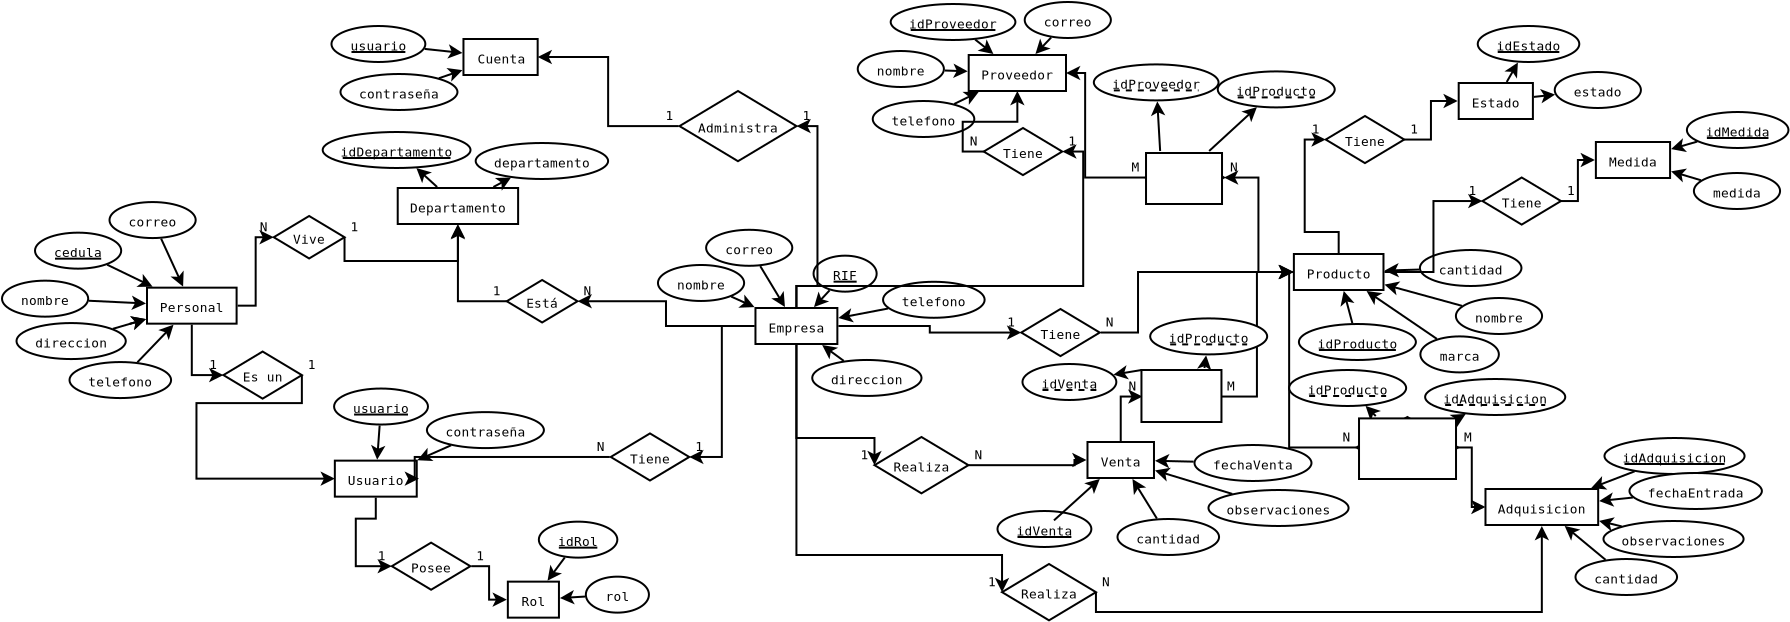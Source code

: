 <?xml version="1.0" encoding="UTF-8"?>
<dia:diagram xmlns:dia="http://www.lysator.liu.se/~alla/dia/">
  <dia:layer name="Background" visible="true" active="true">
    <dia:object type="ER - Entity" version="0" id="O0">
      <dia:attribute name="obj_pos">
        <dia:point val="-0.55,0.85"/>
      </dia:attribute>
      <dia:attribute name="obj_bb">
        <dia:rectangle val="-0.6,0.8;3.21,2.7"/>
      </dia:attribute>
      <dia:attribute name="elem_corner">
        <dia:point val="-0.55,0.85"/>
      </dia:attribute>
      <dia:attribute name="elem_width">
        <dia:real val="3.71"/>
      </dia:attribute>
      <dia:attribute name="elem_height">
        <dia:real val="1.8"/>
      </dia:attribute>
      <dia:attribute name="border_width">
        <dia:real val="0.1"/>
      </dia:attribute>
      <dia:attribute name="border_color">
        <dia:color val="#000000"/>
      </dia:attribute>
      <dia:attribute name="inner_color">
        <dia:color val="#ffffff"/>
      </dia:attribute>
      <dia:attribute name="name">
        <dia:string>#Cuenta#</dia:string>
      </dia:attribute>
      <dia:attribute name="weak">
        <dia:boolean val="false"/>
      </dia:attribute>
      <dia:attribute name="associative">
        <dia:boolean val="false"/>
      </dia:attribute>
      <dia:attribute name="font">
        <dia:font family="monospace" style="0" name="Courier"/>
      </dia:attribute>
      <dia:attribute name="font_height">
        <dia:real val="0.8"/>
      </dia:attribute>
    </dia:object>
    <dia:object type="ER - Attribute" version="0" id="O1">
      <dia:attribute name="obj_pos">
        <dia:point val="-7.15,0.2"/>
      </dia:attribute>
      <dia:attribute name="obj_bb">
        <dia:rectangle val="-7.2,0.15;-2.405,2.05"/>
      </dia:attribute>
      <dia:attribute name="elem_corner">
        <dia:point val="-7.15,0.2"/>
      </dia:attribute>
      <dia:attribute name="elem_width">
        <dia:real val="4.695"/>
      </dia:attribute>
      <dia:attribute name="elem_height">
        <dia:real val="1.8"/>
      </dia:attribute>
      <dia:attribute name="border_width">
        <dia:real val="0.1"/>
      </dia:attribute>
      <dia:attribute name="border_color">
        <dia:color val="#000000"/>
      </dia:attribute>
      <dia:attribute name="inner_color">
        <dia:color val="#ffffff"/>
      </dia:attribute>
      <dia:attribute name="name">
        <dia:string>#usuario#</dia:string>
      </dia:attribute>
      <dia:attribute name="key">
        <dia:boolean val="true"/>
      </dia:attribute>
      <dia:attribute name="weak_key">
        <dia:boolean val="false"/>
      </dia:attribute>
      <dia:attribute name="derived">
        <dia:boolean val="false"/>
      </dia:attribute>
      <dia:attribute name="multivalued">
        <dia:boolean val="false"/>
      </dia:attribute>
      <dia:attribute name="font">
        <dia:font family="monospace" style="0" name="Courier"/>
      </dia:attribute>
      <dia:attribute name="font_height">
        <dia:real val="0.8"/>
      </dia:attribute>
    </dia:object>
    <dia:object type="ER - Attribute" version="0" id="O2">
      <dia:attribute name="obj_pos">
        <dia:point val="-6.7,2.6"/>
      </dia:attribute>
      <dia:attribute name="obj_bb">
        <dia:rectangle val="-6.75,2.55;-0.8,4.45"/>
      </dia:attribute>
      <dia:attribute name="elem_corner">
        <dia:point val="-6.7,2.6"/>
      </dia:attribute>
      <dia:attribute name="elem_width">
        <dia:real val="5.85"/>
      </dia:attribute>
      <dia:attribute name="elem_height">
        <dia:real val="1.8"/>
      </dia:attribute>
      <dia:attribute name="border_width">
        <dia:real val="0.1"/>
      </dia:attribute>
      <dia:attribute name="border_color">
        <dia:color val="#000000"/>
      </dia:attribute>
      <dia:attribute name="inner_color">
        <dia:color val="#ffffff"/>
      </dia:attribute>
      <dia:attribute name="name">
        <dia:string>#contraseña#</dia:string>
      </dia:attribute>
      <dia:attribute name="key">
        <dia:boolean val="false"/>
      </dia:attribute>
      <dia:attribute name="weak_key">
        <dia:boolean val="false"/>
      </dia:attribute>
      <dia:attribute name="derived">
        <dia:boolean val="false"/>
      </dia:attribute>
      <dia:attribute name="multivalued">
        <dia:boolean val="false"/>
      </dia:attribute>
      <dia:attribute name="font">
        <dia:font family="monospace" style="0" name="Courier"/>
      </dia:attribute>
      <dia:attribute name="font_height">
        <dia:real val="0.8"/>
      </dia:attribute>
    </dia:object>
    <dia:object type="Standard - Line" version="0" id="O3">
      <dia:attribute name="obj_pos">
        <dia:point val="-2.491,1.346"/>
      </dia:attribute>
      <dia:attribute name="obj_bb">
        <dia:rectangle val="-2.546,1.123;-0.488,1.842"/>
      </dia:attribute>
      <dia:attribute name="conn_endpoints">
        <dia:point val="-2.491,1.346"/>
        <dia:point val="-0.599,1.547"/>
      </dia:attribute>
      <dia:attribute name="numcp">
        <dia:int val="1"/>
      </dia:attribute>
      <dia:attribute name="end_arrow">
        <dia:enum val="22"/>
      </dia:attribute>
      <dia:attribute name="end_arrow_length">
        <dia:real val="0.5"/>
      </dia:attribute>
      <dia:attribute name="end_arrow_width">
        <dia:real val="0.5"/>
      </dia:attribute>
      <dia:connections>
        <dia:connection handle="0" to="O1" connection="8"/>
        <dia:connection handle="1" to="O0" connection="8"/>
      </dia:connections>
    </dia:object>
    <dia:object type="Standard - Line" version="0" id="O4">
      <dia:attribute name="obj_pos">
        <dia:point val="-1.779,2.812"/>
      </dia:attribute>
      <dia:attribute name="obj_bb">
        <dia:rectangle val="-1.843,2.262;-0.495,2.948"/>
      </dia:attribute>
      <dia:attribute name="conn_endpoints">
        <dia:point val="-1.779,2.812"/>
        <dia:point val="-0.6,2.406"/>
      </dia:attribute>
      <dia:attribute name="numcp">
        <dia:int val="1"/>
      </dia:attribute>
      <dia:attribute name="end_arrow">
        <dia:enum val="22"/>
      </dia:attribute>
      <dia:attribute name="end_arrow_length">
        <dia:real val="0.5"/>
      </dia:attribute>
      <dia:attribute name="end_arrow_width">
        <dia:real val="0.5"/>
      </dia:attribute>
      <dia:connections>
        <dia:connection handle="0" to="O2" connection="8"/>
        <dia:connection handle="1" to="O0" connection="8"/>
      </dia:connections>
    </dia:object>
    <dia:object type="ER - Entity" version="0" id="O5">
      <dia:attribute name="obj_pos">
        <dia:point val="14.05,14.3"/>
      </dia:attribute>
      <dia:attribute name="obj_bb">
        <dia:rectangle val="14,14.25;18.195,16.15"/>
      </dia:attribute>
      <dia:attribute name="elem_corner">
        <dia:point val="14.05,14.3"/>
      </dia:attribute>
      <dia:attribute name="elem_width">
        <dia:real val="4.095"/>
      </dia:attribute>
      <dia:attribute name="elem_height">
        <dia:real val="1.8"/>
      </dia:attribute>
      <dia:attribute name="border_width">
        <dia:real val="0.1"/>
      </dia:attribute>
      <dia:attribute name="border_color">
        <dia:color val="#000000"/>
      </dia:attribute>
      <dia:attribute name="inner_color">
        <dia:color val="#ffffff"/>
      </dia:attribute>
      <dia:attribute name="name">
        <dia:string>#Empresa#</dia:string>
      </dia:attribute>
      <dia:attribute name="weak">
        <dia:boolean val="false"/>
      </dia:attribute>
      <dia:attribute name="associative">
        <dia:boolean val="false"/>
      </dia:attribute>
      <dia:attribute name="font">
        <dia:font family="monospace" style="0" name="Courier"/>
      </dia:attribute>
      <dia:attribute name="font_height">
        <dia:real val="0.8"/>
      </dia:attribute>
    </dia:object>
    <dia:object type="ER - Attribute" version="0" id="O6">
      <dia:attribute name="obj_pos">
        <dia:point val="9.174,12.149"/>
      </dia:attribute>
      <dia:attribute name="obj_bb">
        <dia:rectangle val="9.124,12.098;13.534,13.998"/>
      </dia:attribute>
      <dia:attribute name="elem_corner">
        <dia:point val="9.174,12.149"/>
      </dia:attribute>
      <dia:attribute name="elem_width">
        <dia:real val="4.31"/>
      </dia:attribute>
      <dia:attribute name="elem_height">
        <dia:real val="1.8"/>
      </dia:attribute>
      <dia:attribute name="border_width">
        <dia:real val="0.1"/>
      </dia:attribute>
      <dia:attribute name="border_color">
        <dia:color val="#000000"/>
      </dia:attribute>
      <dia:attribute name="inner_color">
        <dia:color val="#ffffff"/>
      </dia:attribute>
      <dia:attribute name="name">
        <dia:string>#nombre#</dia:string>
      </dia:attribute>
      <dia:attribute name="key">
        <dia:boolean val="false"/>
      </dia:attribute>
      <dia:attribute name="weak_key">
        <dia:boolean val="false"/>
      </dia:attribute>
      <dia:attribute name="derived">
        <dia:boolean val="false"/>
      </dia:attribute>
      <dia:attribute name="multivalued">
        <dia:boolean val="false"/>
      </dia:attribute>
      <dia:attribute name="font">
        <dia:font family="monospace" style="0" name="Courier"/>
      </dia:attribute>
      <dia:attribute name="font_height">
        <dia:real val="0.8"/>
      </dia:attribute>
    </dia:object>
    <dia:object type="ER - Attribute" version="0" id="O7">
      <dia:attribute name="obj_pos">
        <dia:point val="11.582,10.39"/>
      </dia:attribute>
      <dia:attribute name="obj_bb">
        <dia:rectangle val="11.532,10.34;15.942,12.24"/>
      </dia:attribute>
      <dia:attribute name="elem_corner">
        <dia:point val="11.582,10.39"/>
      </dia:attribute>
      <dia:attribute name="elem_width">
        <dia:real val="4.31"/>
      </dia:attribute>
      <dia:attribute name="elem_height">
        <dia:real val="1.8"/>
      </dia:attribute>
      <dia:attribute name="border_width">
        <dia:real val="0.1"/>
      </dia:attribute>
      <dia:attribute name="border_color">
        <dia:color val="#000000"/>
      </dia:attribute>
      <dia:attribute name="inner_color">
        <dia:color val="#ffffff"/>
      </dia:attribute>
      <dia:attribute name="name">
        <dia:string>#correo#</dia:string>
      </dia:attribute>
      <dia:attribute name="key">
        <dia:boolean val="false"/>
      </dia:attribute>
      <dia:attribute name="weak_key">
        <dia:boolean val="false"/>
      </dia:attribute>
      <dia:attribute name="derived">
        <dia:boolean val="false"/>
      </dia:attribute>
      <dia:attribute name="multivalued">
        <dia:boolean val="false"/>
      </dia:attribute>
      <dia:attribute name="font">
        <dia:font family="monospace" style="0" name="Courier"/>
      </dia:attribute>
      <dia:attribute name="font_height">
        <dia:real val="0.8"/>
      </dia:attribute>
    </dia:object>
    <dia:object type="ER - Attribute" version="0" id="O8">
      <dia:attribute name="obj_pos">
        <dia:point val="16.955,11.683"/>
      </dia:attribute>
      <dia:attribute name="obj_bb">
        <dia:rectangle val="16.905,11.633;20.16,13.533"/>
      </dia:attribute>
      <dia:attribute name="elem_corner">
        <dia:point val="16.955,11.683"/>
      </dia:attribute>
      <dia:attribute name="elem_width">
        <dia:real val="3.155"/>
      </dia:attribute>
      <dia:attribute name="elem_height">
        <dia:real val="1.8"/>
      </dia:attribute>
      <dia:attribute name="border_width">
        <dia:real val="0.1"/>
      </dia:attribute>
      <dia:attribute name="border_color">
        <dia:color val="#000000"/>
      </dia:attribute>
      <dia:attribute name="inner_color">
        <dia:color val="#ffffff"/>
      </dia:attribute>
      <dia:attribute name="name">
        <dia:string>#RIF#</dia:string>
      </dia:attribute>
      <dia:attribute name="key">
        <dia:boolean val="true"/>
      </dia:attribute>
      <dia:attribute name="weak_key">
        <dia:boolean val="false"/>
      </dia:attribute>
      <dia:attribute name="derived">
        <dia:boolean val="false"/>
      </dia:attribute>
      <dia:attribute name="multivalued">
        <dia:boolean val="false"/>
      </dia:attribute>
      <dia:attribute name="font">
        <dia:font family="monospace" style="0" name="Courier"/>
      </dia:attribute>
      <dia:attribute name="font_height">
        <dia:real val="0.8"/>
      </dia:attribute>
    </dia:object>
    <dia:object type="ER - Attribute" version="0" id="O9">
      <dia:attribute name="obj_pos">
        <dia:point val="20.429,12.989"/>
      </dia:attribute>
      <dia:attribute name="obj_bb">
        <dia:rectangle val="20.379,12.939;25.559,14.839"/>
      </dia:attribute>
      <dia:attribute name="elem_corner">
        <dia:point val="20.429,12.989"/>
      </dia:attribute>
      <dia:attribute name="elem_width">
        <dia:real val="5.08"/>
      </dia:attribute>
      <dia:attribute name="elem_height">
        <dia:real val="1.8"/>
      </dia:attribute>
      <dia:attribute name="border_width">
        <dia:real val="0.1"/>
      </dia:attribute>
      <dia:attribute name="border_color">
        <dia:color val="#000000"/>
      </dia:attribute>
      <dia:attribute name="inner_color">
        <dia:color val="#ffffff"/>
      </dia:attribute>
      <dia:attribute name="name">
        <dia:string>#telefono#</dia:string>
      </dia:attribute>
      <dia:attribute name="key">
        <dia:boolean val="false"/>
      </dia:attribute>
      <dia:attribute name="weak_key">
        <dia:boolean val="false"/>
      </dia:attribute>
      <dia:attribute name="derived">
        <dia:boolean val="false"/>
      </dia:attribute>
      <dia:attribute name="multivalued">
        <dia:boolean val="false"/>
      </dia:attribute>
      <dia:attribute name="font">
        <dia:font family="monospace" style="0" name="Courier"/>
      </dia:attribute>
      <dia:attribute name="font_height">
        <dia:real val="0.8"/>
      </dia:attribute>
    </dia:object>
    <dia:object type="ER - Attribute" version="0" id="O10">
      <dia:attribute name="obj_pos">
        <dia:point val="16.888,16.898"/>
      </dia:attribute>
      <dia:attribute name="obj_bb">
        <dia:rectangle val="16.838,16.848;22.403,18.748"/>
      </dia:attribute>
      <dia:attribute name="elem_corner">
        <dia:point val="16.888,16.898"/>
      </dia:attribute>
      <dia:attribute name="elem_width">
        <dia:real val="5.465"/>
      </dia:attribute>
      <dia:attribute name="elem_height">
        <dia:real val="1.8"/>
      </dia:attribute>
      <dia:attribute name="border_width">
        <dia:real val="0.1"/>
      </dia:attribute>
      <dia:attribute name="border_color">
        <dia:color val="#000000"/>
      </dia:attribute>
      <dia:attribute name="inner_color">
        <dia:color val="#ffffff"/>
      </dia:attribute>
      <dia:attribute name="name">
        <dia:string>#direccion#</dia:string>
      </dia:attribute>
      <dia:attribute name="key">
        <dia:boolean val="false"/>
      </dia:attribute>
      <dia:attribute name="weak_key">
        <dia:boolean val="false"/>
      </dia:attribute>
      <dia:attribute name="derived">
        <dia:boolean val="false"/>
      </dia:attribute>
      <dia:attribute name="multivalued">
        <dia:boolean val="false"/>
      </dia:attribute>
      <dia:attribute name="font">
        <dia:font family="monospace" style="0" name="Courier"/>
      </dia:attribute>
      <dia:attribute name="font_height">
        <dia:real val="0.8"/>
      </dia:attribute>
    </dia:object>
    <dia:object type="Standard - Line" version="0" id="O11">
      <dia:attribute name="obj_pos">
        <dia:point val="17.759,13.414"/>
      </dia:attribute>
      <dia:attribute name="obj_bb">
        <dia:rectangle val="16.901,13.343;17.83,14.336"/>
      </dia:attribute>
      <dia:attribute name="conn_endpoints">
        <dia:point val="17.759,13.414"/>
        <dia:point val="16.977,14.254"/>
      </dia:attribute>
      <dia:attribute name="numcp">
        <dia:int val="1"/>
      </dia:attribute>
      <dia:attribute name="end_arrow">
        <dia:enum val="22"/>
      </dia:attribute>
      <dia:attribute name="end_arrow_length">
        <dia:real val="0.5"/>
      </dia:attribute>
      <dia:attribute name="end_arrow_width">
        <dia:real val="0.5"/>
      </dia:attribute>
      <dia:connections>
        <dia:connection handle="0" to="O8" connection="8"/>
        <dia:connection handle="1" to="O5" connection="8"/>
      </dia:connections>
    </dia:object>
    <dia:object type="Standard - Line" version="0" id="O12">
      <dia:attribute name="obj_pos">
        <dia:point val="12.838,13.729"/>
      </dia:attribute>
      <dia:attribute name="obj_bb">
        <dia:rectangle val="12.772,13.663;14.103,14.347"/>
      </dia:attribute>
      <dia:attribute name="conn_endpoints">
        <dia:point val="12.838,13.729"/>
        <dia:point val="14.001,14.254"/>
      </dia:attribute>
      <dia:attribute name="numcp">
        <dia:int val="1"/>
      </dia:attribute>
      <dia:attribute name="end_arrow">
        <dia:enum val="22"/>
      </dia:attribute>
      <dia:attribute name="end_arrow_length">
        <dia:real val="0.5"/>
      </dia:attribute>
      <dia:attribute name="end_arrow_width">
        <dia:real val="0.5"/>
      </dia:attribute>
      <dia:connections>
        <dia:connection handle="0" to="O6" connection="8"/>
        <dia:connection handle="1" to="O5" connection="8"/>
      </dia:connections>
    </dia:object>
    <dia:object type="Standard - Line" version="0" id="O13">
      <dia:attribute name="obj_pos">
        <dia:point val="14.289,12.205"/>
      </dia:attribute>
      <dia:attribute name="obj_bb">
        <dia:rectangle val="14.221,12.136;15.594,14.347"/>
      </dia:attribute>
      <dia:attribute name="conn_endpoints">
        <dia:point val="14.289,12.205"/>
        <dia:point val="15.525,14.251"/>
      </dia:attribute>
      <dia:attribute name="numcp">
        <dia:int val="1"/>
      </dia:attribute>
      <dia:attribute name="end_arrow">
        <dia:enum val="22"/>
      </dia:attribute>
      <dia:attribute name="end_arrow_length">
        <dia:real val="0.5"/>
      </dia:attribute>
      <dia:attribute name="end_arrow_width">
        <dia:real val="0.5"/>
      </dia:attribute>
      <dia:connections>
        <dia:connection handle="0" to="O7" connection="8"/>
        <dia:connection handle="1" to="O5" connection="8"/>
      </dia:connections>
    </dia:object>
    <dia:object type="Standard - Line" version="0" id="O14">
      <dia:attribute name="obj_pos">
        <dia:point val="18.466,16.946"/>
      </dia:attribute>
      <dia:attribute name="obj_bb">
        <dia:rectangle val="17.295,16.08;18.536,17.016"/>
      </dia:attribute>
      <dia:attribute name="conn_endpoints">
        <dia:point val="18.466,16.946"/>
        <dia:point val="17.385,16.149"/>
      </dia:attribute>
      <dia:attribute name="numcp">
        <dia:int val="1"/>
      </dia:attribute>
      <dia:attribute name="end_arrow">
        <dia:enum val="22"/>
      </dia:attribute>
      <dia:attribute name="end_arrow_length">
        <dia:real val="0.5"/>
      </dia:attribute>
      <dia:attribute name="end_arrow_width">
        <dia:real val="0.5"/>
      </dia:attribute>
      <dia:connections>
        <dia:connection handle="0" to="O10" connection="8"/>
        <dia:connection handle="1" to="O5" connection="8"/>
      </dia:connections>
    </dia:object>
    <dia:object type="Standard - Line" version="0" id="O15">
      <dia:attribute name="obj_pos">
        <dia:point val="20.684,14.325"/>
      </dia:attribute>
      <dia:attribute name="obj_bb">
        <dia:rectangle val="18.085,14.266;20.742,15.04"/>
      </dia:attribute>
      <dia:attribute name="conn_endpoints">
        <dia:point val="20.684,14.325"/>
        <dia:point val="18.195,14.8"/>
      </dia:attribute>
      <dia:attribute name="numcp">
        <dia:int val="1"/>
      </dia:attribute>
      <dia:attribute name="end_arrow">
        <dia:enum val="22"/>
      </dia:attribute>
      <dia:attribute name="end_arrow_length">
        <dia:real val="0.5"/>
      </dia:attribute>
      <dia:attribute name="end_arrow_width">
        <dia:real val="0.5"/>
      </dia:attribute>
      <dia:connections>
        <dia:connection handle="0" to="O9" connection="8"/>
        <dia:connection handle="1" to="O5" connection="8"/>
      </dia:connections>
    </dia:object>
    <dia:object type="ER - Relationship" version="0" id="O16">
      <dia:attribute name="obj_pos">
        <dia:point val="10.25,3.45"/>
      </dia:attribute>
      <dia:attribute name="obj_bb">
        <dia:rectangle val="9.515,3.4;16.835,7.01"/>
      </dia:attribute>
      <dia:attribute name="elem_corner">
        <dia:point val="10.25,3.45"/>
      </dia:attribute>
      <dia:attribute name="elem_width">
        <dia:real val="5.85"/>
      </dia:attribute>
      <dia:attribute name="elem_height">
        <dia:real val="3.51"/>
      </dia:attribute>
      <dia:attribute name="border_width">
        <dia:real val="0.1"/>
      </dia:attribute>
      <dia:attribute name="border_color">
        <dia:color val="#000000"/>
      </dia:attribute>
      <dia:attribute name="inner_color">
        <dia:color val="#ffffff"/>
      </dia:attribute>
      <dia:attribute name="name">
        <dia:string>#Administra#</dia:string>
      </dia:attribute>
      <dia:attribute name="left_card">
        <dia:string>#1#</dia:string>
      </dia:attribute>
      <dia:attribute name="right_card">
        <dia:string>#1#</dia:string>
      </dia:attribute>
      <dia:attribute name="identifying">
        <dia:boolean val="false"/>
      </dia:attribute>
      <dia:attribute name="rotated">
        <dia:boolean val="false"/>
      </dia:attribute>
      <dia:attribute name="font">
        <dia:font family="monospace" style="0" name="Courier"/>
      </dia:attribute>
      <dia:attribute name="font_height">
        <dia:real val="0.8"/>
      </dia:attribute>
    </dia:object>
    <dia:object type="ER - Entity" version="0" id="O17">
      <dia:attribute name="obj_pos">
        <dia:point val="-6.981,21.932"/>
      </dia:attribute>
      <dia:attribute name="obj_bb">
        <dia:rectangle val="-7.031,21.882;-2.836,23.782"/>
      </dia:attribute>
      <dia:attribute name="elem_corner">
        <dia:point val="-6.981,21.932"/>
      </dia:attribute>
      <dia:attribute name="elem_width">
        <dia:real val="4.095"/>
      </dia:attribute>
      <dia:attribute name="elem_height">
        <dia:real val="1.8"/>
      </dia:attribute>
      <dia:attribute name="border_width">
        <dia:real val="0.1"/>
      </dia:attribute>
      <dia:attribute name="border_color">
        <dia:color val="#000000"/>
      </dia:attribute>
      <dia:attribute name="inner_color">
        <dia:color val="#ffffff"/>
      </dia:attribute>
      <dia:attribute name="name">
        <dia:string>#Usuario#</dia:string>
      </dia:attribute>
      <dia:attribute name="weak">
        <dia:boolean val="false"/>
      </dia:attribute>
      <dia:attribute name="associative">
        <dia:boolean val="false"/>
      </dia:attribute>
      <dia:attribute name="font">
        <dia:font family="monospace" style="0" name="Courier"/>
      </dia:attribute>
      <dia:attribute name="font_height">
        <dia:real val="0.8"/>
      </dia:attribute>
    </dia:object>
    <dia:object type="ER - Entity" version="0" id="O18">
      <dia:attribute name="obj_pos">
        <dia:point val="-16.373,13.283"/>
      </dia:attribute>
      <dia:attribute name="obj_bb">
        <dia:rectangle val="-16.423,13.233;-11.843,15.133"/>
      </dia:attribute>
      <dia:attribute name="elem_corner">
        <dia:point val="-16.373,13.283"/>
      </dia:attribute>
      <dia:attribute name="elem_width">
        <dia:real val="4.48"/>
      </dia:attribute>
      <dia:attribute name="elem_height">
        <dia:real val="1.8"/>
      </dia:attribute>
      <dia:attribute name="border_width">
        <dia:real val="0.1"/>
      </dia:attribute>
      <dia:attribute name="border_color">
        <dia:color val="#000000"/>
      </dia:attribute>
      <dia:attribute name="inner_color">
        <dia:color val="#ffffff"/>
      </dia:attribute>
      <dia:attribute name="name">
        <dia:string>#Personal#</dia:string>
      </dia:attribute>
      <dia:attribute name="weak">
        <dia:boolean val="false"/>
      </dia:attribute>
      <dia:attribute name="associative">
        <dia:boolean val="false"/>
      </dia:attribute>
      <dia:attribute name="font">
        <dia:font family="monospace" style="0" name="Courier"/>
      </dia:attribute>
      <dia:attribute name="font_height">
        <dia:real val="0.8"/>
      </dia:attribute>
    </dia:object>
    <dia:object type="ER - Attribute" version="0" id="O19">
      <dia:attribute name="obj_pos">
        <dia:point val="-21.973,10.533"/>
      </dia:attribute>
      <dia:attribute name="obj_bb">
        <dia:rectangle val="-22.023,10.483;-17.613,12.383"/>
      </dia:attribute>
      <dia:attribute name="elem_corner">
        <dia:point val="-21.973,10.533"/>
      </dia:attribute>
      <dia:attribute name="elem_width">
        <dia:real val="4.31"/>
      </dia:attribute>
      <dia:attribute name="elem_height">
        <dia:real val="1.8"/>
      </dia:attribute>
      <dia:attribute name="border_width">
        <dia:real val="0.1"/>
      </dia:attribute>
      <dia:attribute name="border_color">
        <dia:color val="#000000"/>
      </dia:attribute>
      <dia:attribute name="inner_color">
        <dia:color val="#ffffff"/>
      </dia:attribute>
      <dia:attribute name="name">
        <dia:string>#cedula#</dia:string>
      </dia:attribute>
      <dia:attribute name="key">
        <dia:boolean val="true"/>
      </dia:attribute>
      <dia:attribute name="weak_key">
        <dia:boolean val="false"/>
      </dia:attribute>
      <dia:attribute name="derived">
        <dia:boolean val="false"/>
      </dia:attribute>
      <dia:attribute name="multivalued">
        <dia:boolean val="false"/>
      </dia:attribute>
      <dia:attribute name="font">
        <dia:font family="monospace" style="0" name="Courier"/>
      </dia:attribute>
      <dia:attribute name="font_height">
        <dia:real val="0.8"/>
      </dia:attribute>
    </dia:object>
    <dia:object type="ER - Attribute" version="0" id="O20">
      <dia:attribute name="obj_pos">
        <dia:point val="-23.623,12.933"/>
      </dia:attribute>
      <dia:attribute name="obj_bb">
        <dia:rectangle val="-23.673,12.883;-19.263,14.783"/>
      </dia:attribute>
      <dia:attribute name="elem_corner">
        <dia:point val="-23.623,12.933"/>
      </dia:attribute>
      <dia:attribute name="elem_width">
        <dia:real val="4.31"/>
      </dia:attribute>
      <dia:attribute name="elem_height">
        <dia:real val="1.8"/>
      </dia:attribute>
      <dia:attribute name="border_width">
        <dia:real val="0.1"/>
      </dia:attribute>
      <dia:attribute name="border_color">
        <dia:color val="#000000"/>
      </dia:attribute>
      <dia:attribute name="inner_color">
        <dia:color val="#ffffff"/>
      </dia:attribute>
      <dia:attribute name="name">
        <dia:string>#nombre#</dia:string>
      </dia:attribute>
      <dia:attribute name="key">
        <dia:boolean val="false"/>
      </dia:attribute>
      <dia:attribute name="weak_key">
        <dia:boolean val="false"/>
      </dia:attribute>
      <dia:attribute name="derived">
        <dia:boolean val="false"/>
      </dia:attribute>
      <dia:attribute name="multivalued">
        <dia:boolean val="false"/>
      </dia:attribute>
      <dia:attribute name="font">
        <dia:font family="monospace" style="0" name="Courier"/>
      </dia:attribute>
      <dia:attribute name="font_height">
        <dia:real val="0.8"/>
      </dia:attribute>
    </dia:object>
    <dia:object type="ER - Attribute" version="0" id="O21">
      <dia:attribute name="obj_pos">
        <dia:point val="-20.248,17.003"/>
      </dia:attribute>
      <dia:attribute name="obj_bb">
        <dia:rectangle val="-20.298,16.953;-15.118,18.853"/>
      </dia:attribute>
      <dia:attribute name="elem_corner">
        <dia:point val="-20.248,17.003"/>
      </dia:attribute>
      <dia:attribute name="elem_width">
        <dia:real val="5.08"/>
      </dia:attribute>
      <dia:attribute name="elem_height">
        <dia:real val="1.8"/>
      </dia:attribute>
      <dia:attribute name="border_width">
        <dia:real val="0.1"/>
      </dia:attribute>
      <dia:attribute name="border_color">
        <dia:color val="#000000"/>
      </dia:attribute>
      <dia:attribute name="inner_color">
        <dia:color val="#ffffff"/>
      </dia:attribute>
      <dia:attribute name="name">
        <dia:string>#telefono#</dia:string>
      </dia:attribute>
      <dia:attribute name="key">
        <dia:boolean val="false"/>
      </dia:attribute>
      <dia:attribute name="weak_key">
        <dia:boolean val="false"/>
      </dia:attribute>
      <dia:attribute name="derived">
        <dia:boolean val="false"/>
      </dia:attribute>
      <dia:attribute name="multivalued">
        <dia:boolean val="false"/>
      </dia:attribute>
      <dia:attribute name="font">
        <dia:font family="monospace" style="0" name="Courier"/>
      </dia:attribute>
      <dia:attribute name="font_height">
        <dia:real val="0.8"/>
      </dia:attribute>
    </dia:object>
    <dia:object type="ER - Attribute" version="0" id="O22">
      <dia:attribute name="obj_pos">
        <dia:point val="-18.248,9.003"/>
      </dia:attribute>
      <dia:attribute name="obj_bb">
        <dia:rectangle val="-18.298,8.953;-13.888,10.853"/>
      </dia:attribute>
      <dia:attribute name="elem_corner">
        <dia:point val="-18.248,9.003"/>
      </dia:attribute>
      <dia:attribute name="elem_width">
        <dia:real val="4.31"/>
      </dia:attribute>
      <dia:attribute name="elem_height">
        <dia:real val="1.8"/>
      </dia:attribute>
      <dia:attribute name="border_width">
        <dia:real val="0.1"/>
      </dia:attribute>
      <dia:attribute name="border_color">
        <dia:color val="#000000"/>
      </dia:attribute>
      <dia:attribute name="inner_color">
        <dia:color val="#ffffff"/>
      </dia:attribute>
      <dia:attribute name="name">
        <dia:string>#correo#</dia:string>
      </dia:attribute>
      <dia:attribute name="key">
        <dia:boolean val="false"/>
      </dia:attribute>
      <dia:attribute name="weak_key">
        <dia:boolean val="false"/>
      </dia:attribute>
      <dia:attribute name="derived">
        <dia:boolean val="false"/>
      </dia:attribute>
      <dia:attribute name="multivalued">
        <dia:boolean val="false"/>
      </dia:attribute>
      <dia:attribute name="font">
        <dia:font family="monospace" style="0" name="Courier"/>
      </dia:attribute>
      <dia:attribute name="font_height">
        <dia:real val="0.8"/>
      </dia:attribute>
    </dia:object>
    <dia:object type="ER - Attribute" version="0" id="O23">
      <dia:attribute name="obj_pos">
        <dia:point val="-22.898,15.053"/>
      </dia:attribute>
      <dia:attribute name="obj_bb">
        <dia:rectangle val="-22.948,15.003;-17.383,16.903"/>
      </dia:attribute>
      <dia:attribute name="elem_corner">
        <dia:point val="-22.898,15.053"/>
      </dia:attribute>
      <dia:attribute name="elem_width">
        <dia:real val="5.465"/>
      </dia:attribute>
      <dia:attribute name="elem_height">
        <dia:real val="1.8"/>
      </dia:attribute>
      <dia:attribute name="border_width">
        <dia:real val="0.1"/>
      </dia:attribute>
      <dia:attribute name="border_color">
        <dia:color val="#000000"/>
      </dia:attribute>
      <dia:attribute name="inner_color">
        <dia:color val="#ffffff"/>
      </dia:attribute>
      <dia:attribute name="name">
        <dia:string>#direccion#</dia:string>
      </dia:attribute>
      <dia:attribute name="key">
        <dia:boolean val="false"/>
      </dia:attribute>
      <dia:attribute name="weak_key">
        <dia:boolean val="false"/>
      </dia:attribute>
      <dia:attribute name="derived">
        <dia:boolean val="false"/>
      </dia:attribute>
      <dia:attribute name="multivalued">
        <dia:boolean val="false"/>
      </dia:attribute>
      <dia:attribute name="font">
        <dia:font family="monospace" style="0" name="Courier"/>
      </dia:attribute>
      <dia:attribute name="font_height">
        <dia:real val="0.8"/>
      </dia:attribute>
    </dia:object>
    <dia:object type="Standard - Line" version="0" id="O24">
      <dia:attribute name="obj_pos">
        <dia:point val="-18.364,12.136"/>
      </dia:attribute>
      <dia:attribute name="obj_bb">
        <dia:rectangle val="-18.431,12.069;-15.992,13.312"/>
      </dia:attribute>
      <dia:attribute name="conn_endpoints">
        <dia:point val="-18.364,12.136"/>
        <dia:point val="-16.093,13.235"/>
      </dia:attribute>
      <dia:attribute name="numcp">
        <dia:int val="1"/>
      </dia:attribute>
      <dia:attribute name="end_arrow">
        <dia:enum val="22"/>
      </dia:attribute>
      <dia:attribute name="end_arrow_length">
        <dia:real val="0.5"/>
      </dia:attribute>
      <dia:attribute name="end_arrow_width">
        <dia:real val="0.5"/>
      </dia:attribute>
      <dia:connections>
        <dia:connection handle="0" to="O19" connection="8"/>
        <dia:connection handle="1" to="O18" connection="8"/>
      </dia:connections>
    </dia:object>
    <dia:object type="Standard - Line" version="0" id="O25">
      <dia:attribute name="obj_pos">
        <dia:point val="-19.283,13.937"/>
      </dia:attribute>
      <dia:attribute name="obj_bb">
        <dia:rectangle val="-19.336,13.683;-16.311,14.406"/>
      </dia:attribute>
      <dia:attribute name="conn_endpoints">
        <dia:point val="-19.283,13.937"/>
        <dia:point val="-16.422,14.074"/>
      </dia:attribute>
      <dia:attribute name="numcp">
        <dia:int val="1"/>
      </dia:attribute>
      <dia:attribute name="end_arrow">
        <dia:enum val="22"/>
      </dia:attribute>
      <dia:attribute name="end_arrow_length">
        <dia:real val="0.5"/>
      </dia:attribute>
      <dia:attribute name="end_arrow_width">
        <dia:real val="0.5"/>
      </dia:attribute>
      <dia:connections>
        <dia:connection handle="0" to="O20" connection="8"/>
        <dia:connection handle="1" to="O18" connection="8"/>
      </dia:connections>
    </dia:object>
    <dia:object type="Standard - Line" version="0" id="O26">
      <dia:attribute name="obj_pos">
        <dia:point val="-17.25,15.098"/>
      </dia:attribute>
      <dia:attribute name="obj_bb">
        <dia:rectangle val="-17.313,14.68;-16.316,15.374"/>
      </dia:attribute>
      <dia:attribute name="conn_endpoints">
        <dia:point val="-17.25,15.098"/>
        <dia:point val="-16.423,14.855"/>
      </dia:attribute>
      <dia:attribute name="numcp">
        <dia:int val="1"/>
      </dia:attribute>
      <dia:attribute name="end_arrow">
        <dia:enum val="22"/>
      </dia:attribute>
      <dia:attribute name="end_arrow_length">
        <dia:real val="0.5"/>
      </dia:attribute>
      <dia:attribute name="end_arrow_width">
        <dia:real val="0.5"/>
      </dia:attribute>
      <dia:connections>
        <dia:connection handle="0" to="O27" connection="0"/>
        <dia:connection handle="1" to="O18" connection="8"/>
      </dia:connections>
    </dia:object>
    <dia:object type="Standard - Line" version="0" id="O27">
      <dia:attribute name="obj_pos">
        <dia:point val="-18.079,15.341"/>
      </dia:attribute>
      <dia:attribute name="obj_bb">
        <dia:rectangle val="-18.141,14.68;-16.315,15.402"/>
      </dia:attribute>
      <dia:attribute name="conn_endpoints">
        <dia:point val="-18.079,15.341"/>
        <dia:point val="-16.422,14.854"/>
      </dia:attribute>
      <dia:attribute name="numcp">
        <dia:int val="1"/>
      </dia:attribute>
      <dia:attribute name="end_arrow">
        <dia:enum val="22"/>
      </dia:attribute>
      <dia:attribute name="end_arrow_length">
        <dia:real val="0.5"/>
      </dia:attribute>
      <dia:attribute name="end_arrow_width">
        <dia:real val="0.5"/>
      </dia:attribute>
      <dia:connections>
        <dia:connection handle="0" to="O23" connection="8"/>
        <dia:connection handle="1" to="O18" connection="8"/>
      </dia:connections>
    </dia:object>
    <dia:object type="Standard - Line" version="0" id="O28">
      <dia:attribute name="obj_pos">
        <dia:point val="-15.668,10.832"/>
      </dia:attribute>
      <dia:attribute name="obj_bb">
        <dia:rectangle val="-15.734,10.765;-14.479,13.335"/>
      </dia:attribute>
      <dia:attribute name="conn_endpoints">
        <dia:point val="-15.668,10.832"/>
        <dia:point val="-14.568,13.233"/>
      </dia:attribute>
      <dia:attribute name="numcp">
        <dia:int val="1"/>
      </dia:attribute>
      <dia:attribute name="end_arrow">
        <dia:enum val="22"/>
      </dia:attribute>
      <dia:attribute name="end_arrow_length">
        <dia:real val="0.5"/>
      </dia:attribute>
      <dia:attribute name="end_arrow_width">
        <dia:real val="0.5"/>
      </dia:attribute>
      <dia:connections>
        <dia:connection handle="0" to="O22" connection="8"/>
        <dia:connection handle="1" to="O18" connection="8"/>
      </dia:connections>
    </dia:object>
    <dia:object type="Standard - Line" version="0" id="O29">
      <dia:attribute name="obj_pos">
        <dia:point val="-16.855,17.015"/>
      </dia:attribute>
      <dia:attribute name="obj_bb">
        <dia:rectangle val="-16.926,15.053;-14.969,17.086"/>
      </dia:attribute>
      <dia:attribute name="conn_endpoints">
        <dia:point val="-16.855,17.015"/>
        <dia:point val="-15.046,15.133"/>
      </dia:attribute>
      <dia:attribute name="numcp">
        <dia:int val="1"/>
      </dia:attribute>
      <dia:attribute name="end_arrow">
        <dia:enum val="22"/>
      </dia:attribute>
      <dia:attribute name="end_arrow_length">
        <dia:real val="0.5"/>
      </dia:attribute>
      <dia:attribute name="end_arrow_width">
        <dia:real val="0.5"/>
      </dia:attribute>
      <dia:connections>
        <dia:connection handle="0" to="O21" connection="8"/>
        <dia:connection handle="1" to="O18" connection="8"/>
      </dia:connections>
    </dia:object>
    <dia:object type="ER - Attribute" version="0" id="O30">
      <dia:attribute name="obj_pos">
        <dia:point val="-7.019,18.327"/>
      </dia:attribute>
      <dia:attribute name="obj_bb">
        <dia:rectangle val="-7.069,18.277;-2.274,20.177"/>
      </dia:attribute>
      <dia:attribute name="elem_corner">
        <dia:point val="-7.019,18.327"/>
      </dia:attribute>
      <dia:attribute name="elem_width">
        <dia:real val="4.695"/>
      </dia:attribute>
      <dia:attribute name="elem_height">
        <dia:real val="1.8"/>
      </dia:attribute>
      <dia:attribute name="border_width">
        <dia:real val="0.1"/>
      </dia:attribute>
      <dia:attribute name="border_color">
        <dia:color val="#000000"/>
      </dia:attribute>
      <dia:attribute name="inner_color">
        <dia:color val="#ffffff"/>
      </dia:attribute>
      <dia:attribute name="name">
        <dia:string>#usuario#</dia:string>
      </dia:attribute>
      <dia:attribute name="key">
        <dia:boolean val="true"/>
      </dia:attribute>
      <dia:attribute name="weak_key">
        <dia:boolean val="false"/>
      </dia:attribute>
      <dia:attribute name="derived">
        <dia:boolean val="false"/>
      </dia:attribute>
      <dia:attribute name="multivalued">
        <dia:boolean val="false"/>
      </dia:attribute>
      <dia:attribute name="font">
        <dia:font family="monospace" style="0" name="Courier"/>
      </dia:attribute>
      <dia:attribute name="font_height">
        <dia:real val="0.8"/>
      </dia:attribute>
    </dia:object>
    <dia:object type="ER - Attribute" version="0" id="O31">
      <dia:attribute name="obj_pos">
        <dia:point val="-2.378,19.505"/>
      </dia:attribute>
      <dia:attribute name="obj_bb">
        <dia:rectangle val="-2.428,19.455;3.522,21.355"/>
      </dia:attribute>
      <dia:attribute name="elem_corner">
        <dia:point val="-2.378,19.505"/>
      </dia:attribute>
      <dia:attribute name="elem_width">
        <dia:real val="5.85"/>
      </dia:attribute>
      <dia:attribute name="elem_height">
        <dia:real val="1.8"/>
      </dia:attribute>
      <dia:attribute name="border_width">
        <dia:real val="0.1"/>
      </dia:attribute>
      <dia:attribute name="border_color">
        <dia:color val="#000000"/>
      </dia:attribute>
      <dia:attribute name="inner_color">
        <dia:color val="#ffffff"/>
      </dia:attribute>
      <dia:attribute name="name">
        <dia:string>#contraseña#</dia:string>
      </dia:attribute>
      <dia:attribute name="key">
        <dia:boolean val="false"/>
      </dia:attribute>
      <dia:attribute name="weak_key">
        <dia:boolean val="false"/>
      </dia:attribute>
      <dia:attribute name="derived">
        <dia:boolean val="false"/>
      </dia:attribute>
      <dia:attribute name="multivalued">
        <dia:boolean val="false"/>
      </dia:attribute>
      <dia:attribute name="font">
        <dia:font family="monospace" style="0" name="Courier"/>
      </dia:attribute>
      <dia:attribute name="font_height">
        <dia:real val="0.8"/>
      </dia:attribute>
    </dia:object>
    <dia:object type="Standard - Line" version="0" id="O32">
      <dia:attribute name="obj_pos">
        <dia:point val="-4.74,20.176"/>
      </dia:attribute>
      <dia:attribute name="obj_bb">
        <dia:rectangle val="-5.181,20.122;-4.459,21.997"/>
      </dia:attribute>
      <dia:attribute name="conn_endpoints">
        <dia:point val="-4.74,20.176"/>
        <dia:point val="-4.865,21.885"/>
      </dia:attribute>
      <dia:attribute name="numcp">
        <dia:int val="1"/>
      </dia:attribute>
      <dia:attribute name="end_arrow">
        <dia:enum val="22"/>
      </dia:attribute>
      <dia:attribute name="end_arrow_length">
        <dia:real val="0.5"/>
      </dia:attribute>
      <dia:attribute name="end_arrow_width">
        <dia:real val="0.5"/>
      </dia:attribute>
      <dia:connections>
        <dia:connection handle="0" to="O30" connection="8"/>
        <dia:connection handle="1" to="O17" connection="8"/>
      </dia:connections>
    </dia:object>
    <dia:object type="Standard - Line" version="0" id="O33">
      <dia:attribute name="obj_pos">
        <dia:point val="-1.167,21.164"/>
      </dia:attribute>
      <dia:attribute name="obj_bb">
        <dia:rectangle val="-2.959,21.098;-1.101,22.009"/>
      </dia:attribute>
      <dia:attribute name="conn_endpoints">
        <dia:point val="-1.167,21.164"/>
        <dia:point val="-2.857,21.913"/>
      </dia:attribute>
      <dia:attribute name="numcp">
        <dia:int val="1"/>
      </dia:attribute>
      <dia:attribute name="end_arrow">
        <dia:enum val="22"/>
      </dia:attribute>
      <dia:attribute name="end_arrow_length">
        <dia:real val="0.5"/>
      </dia:attribute>
      <dia:attribute name="end_arrow_width">
        <dia:real val="0.5"/>
      </dia:attribute>
      <dia:connections>
        <dia:connection handle="0" to="O31" connection="8"/>
        <dia:connection handle="1" to="O17" connection="8"/>
      </dia:connections>
    </dia:object>
    <dia:object type="ER - Relationship" version="0" id="O34">
      <dia:attribute name="obj_pos">
        <dia:point val="6.813,20.571"/>
      </dia:attribute>
      <dia:attribute name="obj_bb">
        <dia:rectangle val="6.078,20.521;11.473,22.976"/>
      </dia:attribute>
      <dia:attribute name="elem_corner">
        <dia:point val="6.813,20.571"/>
      </dia:attribute>
      <dia:attribute name="elem_width">
        <dia:real val="3.925"/>
      </dia:attribute>
      <dia:attribute name="elem_height">
        <dia:real val="2.355"/>
      </dia:attribute>
      <dia:attribute name="border_width">
        <dia:real val="0.1"/>
      </dia:attribute>
      <dia:attribute name="border_color">
        <dia:color val="#000000"/>
      </dia:attribute>
      <dia:attribute name="inner_color">
        <dia:color val="#ffffff"/>
      </dia:attribute>
      <dia:attribute name="name">
        <dia:string>#Tiene#</dia:string>
      </dia:attribute>
      <dia:attribute name="left_card">
        <dia:string>#N#</dia:string>
      </dia:attribute>
      <dia:attribute name="right_card">
        <dia:string>#1#</dia:string>
      </dia:attribute>
      <dia:attribute name="identifying">
        <dia:boolean val="false"/>
      </dia:attribute>
      <dia:attribute name="rotated">
        <dia:boolean val="false"/>
      </dia:attribute>
      <dia:attribute name="font">
        <dia:font family="monospace" style="0" name="Courier"/>
      </dia:attribute>
      <dia:attribute name="font_height">
        <dia:real val="0.8"/>
      </dia:attribute>
    </dia:object>
    <dia:object type="ER - Entity" version="0" id="O35">
      <dia:attribute name="obj_pos">
        <dia:point val="1.669,27.982"/>
      </dia:attribute>
      <dia:attribute name="obj_bb">
        <dia:rectangle val="1.619,27.932;4.274,29.832"/>
      </dia:attribute>
      <dia:attribute name="elem_corner">
        <dia:point val="1.669,27.982"/>
      </dia:attribute>
      <dia:attribute name="elem_width">
        <dia:real val="2.555"/>
      </dia:attribute>
      <dia:attribute name="elem_height">
        <dia:real val="1.8"/>
      </dia:attribute>
      <dia:attribute name="border_width">
        <dia:real val="0.1"/>
      </dia:attribute>
      <dia:attribute name="border_color">
        <dia:color val="#000000"/>
      </dia:attribute>
      <dia:attribute name="inner_color">
        <dia:color val="#ffffff"/>
      </dia:attribute>
      <dia:attribute name="name">
        <dia:string>#Rol#</dia:string>
      </dia:attribute>
      <dia:attribute name="weak">
        <dia:boolean val="false"/>
      </dia:attribute>
      <dia:attribute name="associative">
        <dia:boolean val="false"/>
      </dia:attribute>
      <dia:attribute name="font">
        <dia:font family="monospace" style="0" name="Courier"/>
      </dia:attribute>
      <dia:attribute name="font_height">
        <dia:real val="0.8"/>
      </dia:attribute>
    </dia:object>
    <dia:object type="ER - Attribute" version="0" id="O36">
      <dia:attribute name="obj_pos">
        <dia:point val="3.219,24.982"/>
      </dia:attribute>
      <dia:attribute name="obj_bb">
        <dia:rectangle val="3.169,24.932;7.194,26.832"/>
      </dia:attribute>
      <dia:attribute name="elem_corner">
        <dia:point val="3.219,24.982"/>
      </dia:attribute>
      <dia:attribute name="elem_width">
        <dia:real val="3.925"/>
      </dia:attribute>
      <dia:attribute name="elem_height">
        <dia:real val="1.8"/>
      </dia:attribute>
      <dia:attribute name="border_width">
        <dia:real val="0.1"/>
      </dia:attribute>
      <dia:attribute name="border_color">
        <dia:color val="#000000"/>
      </dia:attribute>
      <dia:attribute name="inner_color">
        <dia:color val="#ffffff"/>
      </dia:attribute>
      <dia:attribute name="name">
        <dia:string>#idRol#</dia:string>
      </dia:attribute>
      <dia:attribute name="key">
        <dia:boolean val="true"/>
      </dia:attribute>
      <dia:attribute name="weak_key">
        <dia:boolean val="false"/>
      </dia:attribute>
      <dia:attribute name="derived">
        <dia:boolean val="false"/>
      </dia:attribute>
      <dia:attribute name="multivalued">
        <dia:boolean val="false"/>
      </dia:attribute>
      <dia:attribute name="font">
        <dia:font family="monospace" style="0" name="Courier"/>
      </dia:attribute>
      <dia:attribute name="font_height">
        <dia:real val="0.8"/>
      </dia:attribute>
    </dia:object>
    <dia:object type="ER - Attribute" version="0" id="O37">
      <dia:attribute name="obj_pos">
        <dia:point val="5.569,27.732"/>
      </dia:attribute>
      <dia:attribute name="obj_bb">
        <dia:rectangle val="5.519,27.682;8.774,29.582"/>
      </dia:attribute>
      <dia:attribute name="elem_corner">
        <dia:point val="5.569,27.732"/>
      </dia:attribute>
      <dia:attribute name="elem_width">
        <dia:real val="3.155"/>
      </dia:attribute>
      <dia:attribute name="elem_height">
        <dia:real val="1.8"/>
      </dia:attribute>
      <dia:attribute name="border_width">
        <dia:real val="0.1"/>
      </dia:attribute>
      <dia:attribute name="border_color">
        <dia:color val="#000000"/>
      </dia:attribute>
      <dia:attribute name="inner_color">
        <dia:color val="#ffffff"/>
      </dia:attribute>
      <dia:attribute name="name">
        <dia:string>#rol#</dia:string>
      </dia:attribute>
      <dia:attribute name="key">
        <dia:boolean val="false"/>
      </dia:attribute>
      <dia:attribute name="weak_key">
        <dia:boolean val="false"/>
      </dia:attribute>
      <dia:attribute name="derived">
        <dia:boolean val="false"/>
      </dia:attribute>
      <dia:attribute name="multivalued">
        <dia:boolean val="false"/>
      </dia:attribute>
      <dia:attribute name="font">
        <dia:font family="monospace" style="0" name="Courier"/>
      </dia:attribute>
      <dia:attribute name="font_height">
        <dia:real val="0.8"/>
      </dia:attribute>
    </dia:object>
    <dia:object type="Standard - Line" version="0" id="O38">
      <dia:attribute name="obj_pos">
        <dia:point val="4.517,26.774"/>
      </dia:attribute>
      <dia:attribute name="obj_bb">
        <dia:rectangle val="3.584,26.704;4.587,28.022"/>
      </dia:attribute>
      <dia:attribute name="conn_endpoints">
        <dia:point val="4.517,26.774"/>
        <dia:point val="3.654,27.932"/>
      </dia:attribute>
      <dia:attribute name="numcp">
        <dia:int val="1"/>
      </dia:attribute>
      <dia:attribute name="end_arrow">
        <dia:enum val="22"/>
      </dia:attribute>
      <dia:attribute name="end_arrow_length">
        <dia:real val="0.5"/>
      </dia:attribute>
      <dia:attribute name="end_arrow_width">
        <dia:real val="0.5"/>
      </dia:attribute>
      <dia:connections>
        <dia:connection handle="0" to="O36" connection="8"/>
        <dia:connection handle="1" to="O35" connection="8"/>
      </dia:connections>
    </dia:object>
    <dia:object type="Standard - Line" version="0" id="O39">
      <dia:attribute name="obj_pos">
        <dia:point val="5.528,28.729"/>
      </dia:attribute>
      <dia:attribute name="obj_bb">
        <dia:rectangle val="4.162,28.406;5.581,29.128"/>
      </dia:attribute>
      <dia:attribute name="conn_endpoints">
        <dia:point val="5.528,28.729"/>
        <dia:point val="4.274,28.803"/>
      </dia:attribute>
      <dia:attribute name="numcp">
        <dia:int val="1"/>
      </dia:attribute>
      <dia:attribute name="end_arrow">
        <dia:enum val="22"/>
      </dia:attribute>
      <dia:attribute name="end_arrow_length">
        <dia:real val="0.5"/>
      </dia:attribute>
      <dia:attribute name="end_arrow_width">
        <dia:real val="0.5"/>
      </dia:attribute>
      <dia:connections>
        <dia:connection handle="0" to="O37" connection="8"/>
        <dia:connection handle="1" to="O35" connection="8"/>
      </dia:connections>
    </dia:object>
    <dia:object type="ER - Relationship" version="0" id="O40">
      <dia:attribute name="obj_pos">
        <dia:point val="-4.131,26.032"/>
      </dia:attribute>
      <dia:attribute name="obj_bb">
        <dia:rectangle val="-4.866,25.982;0.529,28.437"/>
      </dia:attribute>
      <dia:attribute name="elem_corner">
        <dia:point val="-4.131,26.032"/>
      </dia:attribute>
      <dia:attribute name="elem_width">
        <dia:real val="3.925"/>
      </dia:attribute>
      <dia:attribute name="elem_height">
        <dia:real val="2.355"/>
      </dia:attribute>
      <dia:attribute name="border_width">
        <dia:real val="0.1"/>
      </dia:attribute>
      <dia:attribute name="border_color">
        <dia:color val="#000000"/>
      </dia:attribute>
      <dia:attribute name="inner_color">
        <dia:color val="#ffffff"/>
      </dia:attribute>
      <dia:attribute name="name">
        <dia:string>#Posee#</dia:string>
      </dia:attribute>
      <dia:attribute name="left_card">
        <dia:string>#1#</dia:string>
      </dia:attribute>
      <dia:attribute name="right_card">
        <dia:string>#1#</dia:string>
      </dia:attribute>
      <dia:attribute name="identifying">
        <dia:boolean val="false"/>
      </dia:attribute>
      <dia:attribute name="rotated">
        <dia:boolean val="false"/>
      </dia:attribute>
      <dia:attribute name="font">
        <dia:font family="monospace" style="0" name="Courier"/>
      </dia:attribute>
      <dia:attribute name="font_height">
        <dia:real val="0.8"/>
      </dia:attribute>
    </dia:object>
    <dia:object type="Standard - ZigZagLine" version="1" id="O41">
      <dia:attribute name="obj_pos">
        <dia:point val="-4.934,23.783"/>
      </dia:attribute>
      <dia:attribute name="obj_bb">
        <dia:rectangle val="-4.984,23.733;-3.769,27.322"/>
      </dia:attribute>
      <dia:attribute name="orth_points">
        <dia:point val="-4.934,23.783"/>
        <dia:point val="-4.934,25.496"/>
        <dia:point val="-4.131,25.496"/>
        <dia:point val="-4.131,27.21"/>
      </dia:attribute>
      <dia:attribute name="orth_orient">
        <dia:enum val="1"/>
        <dia:enum val="0"/>
        <dia:enum val="1"/>
      </dia:attribute>
      <dia:attribute name="autorouting">
        <dia:boolean val="true"/>
      </dia:attribute>
      <dia:attribute name="end_arrow">
        <dia:enum val="22"/>
      </dia:attribute>
      <dia:attribute name="end_arrow_length">
        <dia:real val="0.5"/>
      </dia:attribute>
      <dia:attribute name="end_arrow_width">
        <dia:real val="0.5"/>
      </dia:attribute>
      <dia:connections>
        <dia:connection handle="0" to="O17" connection="8"/>
        <dia:connection handle="1" to="O40" connection="0"/>
      </dia:connections>
    </dia:object>
    <dia:object type="Standard - ZigZagLine" version="1" id="O42">
      <dia:attribute name="obj_pos">
        <dia:point val="-0.161,27.21"/>
      </dia:attribute>
      <dia:attribute name="obj_bb">
        <dia:rectangle val="-0.211,27.16;1.73,29.244"/>
      </dia:attribute>
      <dia:attribute name="orth_points">
        <dia:point val="-0.161,27.21"/>
        <dia:point val="0.729,27.21"/>
        <dia:point val="0.729,28.882"/>
        <dia:point val="1.619,28.882"/>
      </dia:attribute>
      <dia:attribute name="orth_orient">
        <dia:enum val="0"/>
        <dia:enum val="1"/>
        <dia:enum val="0"/>
      </dia:attribute>
      <dia:attribute name="autorouting">
        <dia:boolean val="true"/>
      </dia:attribute>
      <dia:attribute name="end_arrow">
        <dia:enum val="22"/>
      </dia:attribute>
      <dia:attribute name="end_arrow_length">
        <dia:real val="0.5"/>
      </dia:attribute>
      <dia:attribute name="end_arrow_width">
        <dia:real val="0.5"/>
      </dia:attribute>
      <dia:connections>
        <dia:connection handle="0" to="O40" connection="8"/>
        <dia:connection handle="1" to="O35" connection="8"/>
      </dia:connections>
    </dia:object>
    <dia:object type="Standard - ZigZagLine" version="1" id="O43">
      <dia:attribute name="obj_pos">
        <dia:point val="16.098,14.249"/>
      </dia:attribute>
      <dia:attribute name="obj_bb">
        <dia:rectangle val="15.738,5.093;16.462,14.3"/>
      </dia:attribute>
      <dia:attribute name="orth_points">
        <dia:point val="16.098,14.249"/>
        <dia:point val="16.098,9.727"/>
        <dia:point val="16.1,9.727"/>
        <dia:point val="16.1,5.205"/>
      </dia:attribute>
      <dia:attribute name="orth_orient">
        <dia:enum val="1"/>
        <dia:enum val="0"/>
        <dia:enum val="1"/>
      </dia:attribute>
      <dia:attribute name="autorouting">
        <dia:boolean val="true"/>
      </dia:attribute>
      <dia:attribute name="end_arrow">
        <dia:enum val="22"/>
      </dia:attribute>
      <dia:attribute name="end_arrow_length">
        <dia:real val="0.5"/>
      </dia:attribute>
      <dia:attribute name="end_arrow_width">
        <dia:real val="0.5"/>
      </dia:attribute>
      <dia:connections>
        <dia:connection handle="0" to="O5" connection="8"/>
        <dia:connection handle="1" to="O16" connection="4"/>
      </dia:connections>
    </dia:object>
    <dia:object type="Standard - ZigZagLine" version="1" id="O44">
      <dia:attribute name="obj_pos">
        <dia:point val="10.2,5.205"/>
      </dia:attribute>
      <dia:attribute name="obj_bb">
        <dia:rectangle val="3.048,1.388;10.25,5.255"/>
      </dia:attribute>
      <dia:attribute name="orth_points">
        <dia:point val="10.2,5.205"/>
        <dia:point val="6.68,5.205"/>
        <dia:point val="6.68,1.75"/>
        <dia:point val="3.16,1.75"/>
      </dia:attribute>
      <dia:attribute name="orth_orient">
        <dia:enum val="0"/>
        <dia:enum val="1"/>
        <dia:enum val="0"/>
      </dia:attribute>
      <dia:attribute name="autorouting">
        <dia:boolean val="true"/>
      </dia:attribute>
      <dia:attribute name="end_arrow">
        <dia:enum val="22"/>
      </dia:attribute>
      <dia:attribute name="end_arrow_length">
        <dia:real val="0.5"/>
      </dia:attribute>
      <dia:attribute name="end_arrow_width">
        <dia:real val="0.5"/>
      </dia:attribute>
      <dia:connections>
        <dia:connection handle="0" to="O16" connection="8"/>
        <dia:connection handle="1" to="O0" connection="4"/>
      </dia:connections>
    </dia:object>
    <dia:object type="Standard - ZigZagLine" version="1" id="O45">
      <dia:attribute name="obj_pos">
        <dia:point val="6.764,21.748"/>
      </dia:attribute>
      <dia:attribute name="obj_bb">
        <dia:rectangle val="-3.498,21.698;6.814,23.194"/>
      </dia:attribute>
      <dia:attribute name="orth_points">
        <dia:point val="6.764,21.748"/>
        <dia:point val="-2.987,21.748"/>
        <dia:point val="-2.987,22.832"/>
        <dia:point val="-2.886,22.832"/>
      </dia:attribute>
      <dia:attribute name="orth_orient">
        <dia:enum val="0"/>
        <dia:enum val="1"/>
        <dia:enum val="0"/>
      </dia:attribute>
      <dia:attribute name="autorouting">
        <dia:boolean val="false"/>
      </dia:attribute>
      <dia:attribute name="end_arrow">
        <dia:enum val="22"/>
      </dia:attribute>
      <dia:attribute name="end_arrow_length">
        <dia:real val="0.5"/>
      </dia:attribute>
      <dia:attribute name="end_arrow_width">
        <dia:real val="0.5"/>
      </dia:attribute>
      <dia:connections>
        <dia:connection handle="0" to="O34" connection="8"/>
        <dia:connection handle="1" to="O17" connection="4"/>
      </dia:connections>
    </dia:object>
    <dia:object type="ER - Relationship" version="0" id="O46">
      <dia:attribute name="obj_pos">
        <dia:point val="-12.555,16.477"/>
      </dia:attribute>
      <dia:attribute name="obj_bb">
        <dia:rectangle val="-13.29,16.427;-7.895,18.882"/>
      </dia:attribute>
      <dia:attribute name="elem_corner">
        <dia:point val="-12.555,16.477"/>
      </dia:attribute>
      <dia:attribute name="elem_width">
        <dia:real val="3.925"/>
      </dia:attribute>
      <dia:attribute name="elem_height">
        <dia:real val="2.355"/>
      </dia:attribute>
      <dia:attribute name="border_width">
        <dia:real val="0.1"/>
      </dia:attribute>
      <dia:attribute name="border_color">
        <dia:color val="#000000"/>
      </dia:attribute>
      <dia:attribute name="inner_color">
        <dia:color val="#ffffff"/>
      </dia:attribute>
      <dia:attribute name="name">
        <dia:string>#Es un#</dia:string>
      </dia:attribute>
      <dia:attribute name="left_card">
        <dia:string>#1#</dia:string>
      </dia:attribute>
      <dia:attribute name="right_card">
        <dia:string>#1#</dia:string>
      </dia:attribute>
      <dia:attribute name="identifying">
        <dia:boolean val="false"/>
      </dia:attribute>
      <dia:attribute name="rotated">
        <dia:boolean val="false"/>
      </dia:attribute>
      <dia:attribute name="font">
        <dia:font family="monospace" style="0" name="Courier"/>
      </dia:attribute>
      <dia:attribute name="font_height">
        <dia:real val="0.8"/>
      </dia:attribute>
    </dia:object>
    <dia:object type="Standard - ZigZagLine" version="1" id="O47">
      <dia:attribute name="obj_pos">
        <dia:point val="-14.133,15.133"/>
      </dia:attribute>
      <dia:attribute name="obj_bb">
        <dia:rectangle val="-14.183,15.083;-12.193,17.767"/>
      </dia:attribute>
      <dia:attribute name="orth_points">
        <dia:point val="-14.133,15.133"/>
        <dia:point val="-14.133,16.394"/>
        <dia:point val="-12.555,16.394"/>
        <dia:point val="-12.555,17.655"/>
      </dia:attribute>
      <dia:attribute name="orth_orient">
        <dia:enum val="1"/>
        <dia:enum val="0"/>
        <dia:enum val="1"/>
      </dia:attribute>
      <dia:attribute name="autorouting">
        <dia:boolean val="true"/>
      </dia:attribute>
      <dia:attribute name="end_arrow">
        <dia:enum val="22"/>
      </dia:attribute>
      <dia:attribute name="end_arrow_length">
        <dia:real val="0.5"/>
      </dia:attribute>
      <dia:attribute name="end_arrow_width">
        <dia:real val="0.5"/>
      </dia:attribute>
      <dia:connections>
        <dia:connection handle="0" to="O18" connection="8"/>
        <dia:connection handle="1" to="O46" connection="0"/>
      </dia:connections>
    </dia:object>
    <dia:object type="Standard - ZigZagLine" version="1" id="O48">
      <dia:attribute name="obj_pos">
        <dia:point val="-8.63,17.655"/>
      </dia:attribute>
      <dia:attribute name="obj_bb">
        <dia:rectangle val="-13.95,17.605;-6.869,23.194"/>
      </dia:attribute>
      <dia:attribute name="orth_points">
        <dia:point val="-8.63,17.655"/>
        <dia:point val="-8.63,19.055"/>
        <dia:point val="-13.9,19.055"/>
        <dia:point val="-13.9,22.832"/>
        <dia:point val="-6.981,22.832"/>
      </dia:attribute>
      <dia:attribute name="orth_orient">
        <dia:enum val="1"/>
        <dia:enum val="0"/>
        <dia:enum val="1"/>
        <dia:enum val="0"/>
      </dia:attribute>
      <dia:attribute name="autorouting">
        <dia:boolean val="false"/>
      </dia:attribute>
      <dia:attribute name="end_arrow">
        <dia:enum val="22"/>
      </dia:attribute>
      <dia:attribute name="end_arrow_length">
        <dia:real val="0.5"/>
      </dia:attribute>
      <dia:attribute name="end_arrow_width">
        <dia:real val="0.5"/>
      </dia:attribute>
      <dia:connections>
        <dia:connection handle="0" to="O46" connection="4"/>
        <dia:connection handle="1" to="O17" connection="3"/>
      </dia:connections>
    </dia:object>
    <dia:object type="Standard - ZigZagLine" version="1" id="O49">
      <dia:attribute name="obj_pos">
        <dia:point val="14.0,15.2"/>
      </dia:attribute>
      <dia:attribute name="obj_bb">
        <dia:rectangle val="10.626,15.15;14.05,22.11"/>
      </dia:attribute>
      <dia:attribute name="orth_points">
        <dia:point val="14.0,15.2"/>
        <dia:point val="12.369,15.2"/>
        <dia:point val="12.369,21.748"/>
        <dia:point val="10.738,21.748"/>
      </dia:attribute>
      <dia:attribute name="orth_orient">
        <dia:enum val="0"/>
        <dia:enum val="1"/>
        <dia:enum val="0"/>
      </dia:attribute>
      <dia:attribute name="autorouting">
        <dia:boolean val="true"/>
      </dia:attribute>
      <dia:attribute name="end_arrow">
        <dia:enum val="22"/>
      </dia:attribute>
      <dia:attribute name="end_arrow_length">
        <dia:real val="0.5"/>
      </dia:attribute>
      <dia:attribute name="end_arrow_width">
        <dia:real val="0.5"/>
      </dia:attribute>
      <dia:connections>
        <dia:connection handle="0" to="O5" connection="8"/>
        <dia:connection handle="1" to="O34" connection="4"/>
      </dia:connections>
    </dia:object>
    <dia:object type="ER - Entity" version="0" id="O50">
      <dia:attribute name="obj_pos">
        <dia:point val="24.712,1.65"/>
      </dia:attribute>
      <dia:attribute name="obj_bb">
        <dia:rectangle val="24.663,1.6;29.628,3.5"/>
      </dia:attribute>
      <dia:attribute name="elem_corner">
        <dia:point val="24.712,1.65"/>
      </dia:attribute>
      <dia:attribute name="elem_width">
        <dia:real val="4.865"/>
      </dia:attribute>
      <dia:attribute name="elem_height">
        <dia:real val="1.8"/>
      </dia:attribute>
      <dia:attribute name="border_width">
        <dia:real val="0.1"/>
      </dia:attribute>
      <dia:attribute name="border_color">
        <dia:color val="#000000"/>
      </dia:attribute>
      <dia:attribute name="inner_color">
        <dia:color val="#ffffff"/>
      </dia:attribute>
      <dia:attribute name="name">
        <dia:string>#Proveedor#</dia:string>
      </dia:attribute>
      <dia:attribute name="weak">
        <dia:boolean val="false"/>
      </dia:attribute>
      <dia:attribute name="associative">
        <dia:boolean val="false"/>
      </dia:attribute>
      <dia:attribute name="font">
        <dia:font family="monospace" style="0" name="Courier"/>
      </dia:attribute>
      <dia:attribute name="font_height">
        <dia:real val="0.8"/>
      </dia:attribute>
    </dia:object>
    <dia:object type="ER - Attribute" version="0" id="O51">
      <dia:attribute name="obj_pos">
        <dia:point val="20.812,-0.9"/>
      </dia:attribute>
      <dia:attribute name="obj_bb">
        <dia:rectangle val="20.762,-0.95;27.098,0.95"/>
      </dia:attribute>
      <dia:attribute name="elem_corner">
        <dia:point val="20.812,-0.9"/>
      </dia:attribute>
      <dia:attribute name="elem_width">
        <dia:real val="6.235"/>
      </dia:attribute>
      <dia:attribute name="elem_height">
        <dia:real val="1.8"/>
      </dia:attribute>
      <dia:attribute name="border_width">
        <dia:real val="0.1"/>
      </dia:attribute>
      <dia:attribute name="border_color">
        <dia:color val="#000000"/>
      </dia:attribute>
      <dia:attribute name="inner_color">
        <dia:color val="#ffffff"/>
      </dia:attribute>
      <dia:attribute name="name">
        <dia:string>#idProveedor#</dia:string>
      </dia:attribute>
      <dia:attribute name="key">
        <dia:boolean val="true"/>
      </dia:attribute>
      <dia:attribute name="weak_key">
        <dia:boolean val="false"/>
      </dia:attribute>
      <dia:attribute name="derived">
        <dia:boolean val="false"/>
      </dia:attribute>
      <dia:attribute name="multivalued">
        <dia:boolean val="false"/>
      </dia:attribute>
      <dia:attribute name="font">
        <dia:font family="monospace" style="0" name="Courier"/>
      </dia:attribute>
      <dia:attribute name="font_height">
        <dia:real val="0.8"/>
      </dia:attribute>
    </dia:object>
    <dia:object type="ER - Attribute" version="0" id="O52">
      <dia:attribute name="obj_pos">
        <dia:point val="19.163,1.45"/>
      </dia:attribute>
      <dia:attribute name="obj_bb">
        <dia:rectangle val="19.113,1.4;23.523,3.3"/>
      </dia:attribute>
      <dia:attribute name="elem_corner">
        <dia:point val="19.163,1.45"/>
      </dia:attribute>
      <dia:attribute name="elem_width">
        <dia:real val="4.31"/>
      </dia:attribute>
      <dia:attribute name="elem_height">
        <dia:real val="1.8"/>
      </dia:attribute>
      <dia:attribute name="border_width">
        <dia:real val="0.1"/>
      </dia:attribute>
      <dia:attribute name="border_color">
        <dia:color val="#000000"/>
      </dia:attribute>
      <dia:attribute name="inner_color">
        <dia:color val="#ffffff"/>
      </dia:attribute>
      <dia:attribute name="name">
        <dia:string>#nombre#</dia:string>
      </dia:attribute>
      <dia:attribute name="key">
        <dia:boolean val="false"/>
      </dia:attribute>
      <dia:attribute name="weak_key">
        <dia:boolean val="false"/>
      </dia:attribute>
      <dia:attribute name="derived">
        <dia:boolean val="false"/>
      </dia:attribute>
      <dia:attribute name="multivalued">
        <dia:boolean val="false"/>
      </dia:attribute>
      <dia:attribute name="font">
        <dia:font family="monospace" style="0" name="Courier"/>
      </dia:attribute>
      <dia:attribute name="font_height">
        <dia:real val="0.8"/>
      </dia:attribute>
    </dia:object>
    <dia:object type="ER - Attribute" version="0" id="O53">
      <dia:attribute name="obj_pos">
        <dia:point val="19.913,3.95"/>
      </dia:attribute>
      <dia:attribute name="obj_bb">
        <dia:rectangle val="19.863,3.9;25.043,5.8"/>
      </dia:attribute>
      <dia:attribute name="elem_corner">
        <dia:point val="19.913,3.95"/>
      </dia:attribute>
      <dia:attribute name="elem_width">
        <dia:real val="5.08"/>
      </dia:attribute>
      <dia:attribute name="elem_height">
        <dia:real val="1.8"/>
      </dia:attribute>
      <dia:attribute name="border_width">
        <dia:real val="0.1"/>
      </dia:attribute>
      <dia:attribute name="border_color">
        <dia:color val="#000000"/>
      </dia:attribute>
      <dia:attribute name="inner_color">
        <dia:color val="#ffffff"/>
      </dia:attribute>
      <dia:attribute name="name">
        <dia:string>#telefono#</dia:string>
      </dia:attribute>
      <dia:attribute name="key">
        <dia:boolean val="false"/>
      </dia:attribute>
      <dia:attribute name="weak_key">
        <dia:boolean val="false"/>
      </dia:attribute>
      <dia:attribute name="derived">
        <dia:boolean val="false"/>
      </dia:attribute>
      <dia:attribute name="multivalued">
        <dia:boolean val="false"/>
      </dia:attribute>
      <dia:attribute name="font">
        <dia:font family="monospace" style="0" name="Courier"/>
      </dia:attribute>
      <dia:attribute name="font_height">
        <dia:real val="0.8"/>
      </dia:attribute>
    </dia:object>
    <dia:object type="ER - Attribute" version="0" id="O54">
      <dia:attribute name="obj_pos">
        <dia:point val="27.512,-1"/>
      </dia:attribute>
      <dia:attribute name="obj_bb">
        <dia:rectangle val="27.462,-1.05;31.872,0.85"/>
      </dia:attribute>
      <dia:attribute name="elem_corner">
        <dia:point val="27.512,-1"/>
      </dia:attribute>
      <dia:attribute name="elem_width">
        <dia:real val="4.31"/>
      </dia:attribute>
      <dia:attribute name="elem_height">
        <dia:real val="1.8"/>
      </dia:attribute>
      <dia:attribute name="border_width">
        <dia:real val="0.1"/>
      </dia:attribute>
      <dia:attribute name="border_color">
        <dia:color val="#000000"/>
      </dia:attribute>
      <dia:attribute name="inner_color">
        <dia:color val="#ffffff"/>
      </dia:attribute>
      <dia:attribute name="name">
        <dia:string>#correo#</dia:string>
      </dia:attribute>
      <dia:attribute name="key">
        <dia:boolean val="false"/>
      </dia:attribute>
      <dia:attribute name="weak_key">
        <dia:boolean val="false"/>
      </dia:attribute>
      <dia:attribute name="derived">
        <dia:boolean val="false"/>
      </dia:attribute>
      <dia:attribute name="multivalued">
        <dia:boolean val="false"/>
      </dia:attribute>
      <dia:attribute name="font">
        <dia:font family="monospace" style="0" name="Courier"/>
      </dia:attribute>
      <dia:attribute name="font_height">
        <dia:real val="0.8"/>
      </dia:attribute>
    </dia:object>
    <dia:object type="Standard - Line" version="0" id="O55">
      <dia:attribute name="obj_pos">
        <dia:point val="23.515,2.425"/>
      </dia:attribute>
      <dia:attribute name="obj_bb">
        <dia:rectangle val="23.463,2.082;24.775,2.805"/>
      </dia:attribute>
      <dia:attribute name="conn_endpoints">
        <dia:point val="23.515,2.425"/>
        <dia:point val="24.663,2.465"/>
      </dia:attribute>
      <dia:attribute name="numcp">
        <dia:int val="1"/>
      </dia:attribute>
      <dia:attribute name="end_arrow">
        <dia:enum val="22"/>
      </dia:attribute>
      <dia:attribute name="end_arrow_length">
        <dia:real val="0.5"/>
      </dia:attribute>
      <dia:attribute name="end_arrow_width">
        <dia:real val="0.5"/>
      </dia:attribute>
      <dia:connections>
        <dia:connection handle="0" to="O52" connection="8"/>
        <dia:connection handle="1" to="O50" connection="8"/>
      </dia:connections>
    </dia:object>
    <dia:object type="Standard - Line" version="0" id="O56">
      <dia:attribute name="obj_pos">
        <dia:point val="25.035,0.877"/>
      </dia:attribute>
      <dia:attribute name="obj_bb">
        <dia:rectangle val="24.965,0.807;26.036,1.671"/>
      </dia:attribute>
      <dia:attribute name="conn_endpoints">
        <dia:point val="25.035,0.877"/>
        <dia:point val="25.948,1.601"/>
      </dia:attribute>
      <dia:attribute name="numcp">
        <dia:int val="1"/>
      </dia:attribute>
      <dia:attribute name="end_arrow">
        <dia:enum val="22"/>
      </dia:attribute>
      <dia:attribute name="end_arrow_length">
        <dia:real val="0.5"/>
      </dia:attribute>
      <dia:attribute name="end_arrow_width">
        <dia:real val="0.5"/>
      </dia:attribute>
      <dia:connections>
        <dia:connection handle="0" to="O51" connection="8"/>
        <dia:connection handle="1" to="O50" connection="8"/>
      </dia:connections>
    </dia:object>
    <dia:object type="Standard - Line" version="0" id="O57">
      <dia:attribute name="obj_pos">
        <dia:point val="23.986,4.099"/>
      </dia:attribute>
      <dia:attribute name="obj_bb">
        <dia:rectangle val="23.919,3.424;25.309,4.165"/>
      </dia:attribute>
      <dia:attribute name="conn_endpoints">
        <dia:point val="23.986,4.099"/>
        <dia:point val="25.209,3.499"/>
      </dia:attribute>
      <dia:attribute name="numcp">
        <dia:int val="1"/>
      </dia:attribute>
      <dia:attribute name="end_arrow">
        <dia:enum val="22"/>
      </dia:attribute>
      <dia:attribute name="end_arrow_length">
        <dia:real val="0.5"/>
      </dia:attribute>
      <dia:attribute name="end_arrow_width">
        <dia:real val="0.5"/>
      </dia:attribute>
      <dia:connections>
        <dia:connection handle="0" to="O53" connection="8"/>
        <dia:connection handle="1" to="O50" connection="8"/>
      </dia:connections>
    </dia:object>
    <dia:object type="Standard - Line" version="0" id="O58">
      <dia:attribute name="obj_pos">
        <dia:point val="28.837,0.772"/>
      </dia:attribute>
      <dia:attribute name="obj_bb">
        <dia:rectangle val="27.972,0.702;28.908,1.681"/>
      </dia:attribute>
      <dia:attribute name="conn_endpoints">
        <dia:point val="28.837,0.772"/>
        <dia:point val="28.049,1.6"/>
      </dia:attribute>
      <dia:attribute name="numcp">
        <dia:int val="1"/>
      </dia:attribute>
      <dia:attribute name="end_arrow">
        <dia:enum val="22"/>
      </dia:attribute>
      <dia:attribute name="end_arrow_length">
        <dia:real val="0.5"/>
      </dia:attribute>
      <dia:attribute name="end_arrow_width">
        <dia:real val="0.5"/>
      </dia:attribute>
      <dia:connections>
        <dia:connection handle="0" to="O54" connection="8"/>
        <dia:connection handle="1" to="O50" connection="8"/>
      </dia:connections>
    </dia:object>
    <dia:object type="ER - Relationship" version="0" id="O59">
      <dia:attribute name="obj_pos">
        <dia:point val="25.462,5.3"/>
      </dia:attribute>
      <dia:attribute name="obj_bb">
        <dia:rectangle val="24.727,5.25;30.122,7.705"/>
      </dia:attribute>
      <dia:attribute name="elem_corner">
        <dia:point val="25.462,5.3"/>
      </dia:attribute>
      <dia:attribute name="elem_width">
        <dia:real val="3.925"/>
      </dia:attribute>
      <dia:attribute name="elem_height">
        <dia:real val="2.355"/>
      </dia:attribute>
      <dia:attribute name="border_width">
        <dia:real val="0.1"/>
      </dia:attribute>
      <dia:attribute name="border_color">
        <dia:color val="#000000"/>
      </dia:attribute>
      <dia:attribute name="inner_color">
        <dia:color val="#ffffff"/>
      </dia:attribute>
      <dia:attribute name="name">
        <dia:string>#Tiene#</dia:string>
      </dia:attribute>
      <dia:attribute name="left_card">
        <dia:string>#N#</dia:string>
      </dia:attribute>
      <dia:attribute name="right_card">
        <dia:string>#1#</dia:string>
      </dia:attribute>
      <dia:attribute name="identifying">
        <dia:boolean val="false"/>
      </dia:attribute>
      <dia:attribute name="rotated">
        <dia:boolean val="false"/>
      </dia:attribute>
      <dia:attribute name="font">
        <dia:font family="monospace" style="0" name="Courier"/>
      </dia:attribute>
      <dia:attribute name="font_height">
        <dia:real val="0.8"/>
      </dia:attribute>
    </dia:object>
    <dia:object type="Standard - ZigZagLine" version="1" id="O60">
      <dia:attribute name="obj_pos">
        <dia:point val="16.098,14.249"/>
      </dia:attribute>
      <dia:attribute name="obj_bb">
        <dia:rectangle val="16.047,6.366;29.749,14.3"/>
      </dia:attribute>
      <dia:attribute name="orth_points">
        <dia:point val="16.098,14.249"/>
        <dia:point val="16.098,10.364"/>
        <dia:point val="29.387,10.364"/>
        <dia:point val="29.387,6.478"/>
      </dia:attribute>
      <dia:attribute name="orth_orient">
        <dia:enum val="1"/>
        <dia:enum val="0"/>
        <dia:enum val="1"/>
      </dia:attribute>
      <dia:attribute name="autorouting">
        <dia:boolean val="true"/>
      </dia:attribute>
      <dia:attribute name="end_arrow">
        <dia:enum val="22"/>
      </dia:attribute>
      <dia:attribute name="end_arrow_length">
        <dia:real val="0.5"/>
      </dia:attribute>
      <dia:attribute name="end_arrow_width">
        <dia:real val="0.5"/>
      </dia:attribute>
      <dia:connections>
        <dia:connection handle="0" to="O5" connection="8"/>
        <dia:connection handle="1" to="O59" connection="4"/>
      </dia:connections>
    </dia:object>
    <dia:object type="Standard - ZigZagLine" version="1" id="O61">
      <dia:attribute name="obj_pos">
        <dia:point val="25.462,6.478"/>
      </dia:attribute>
      <dia:attribute name="obj_bb">
        <dia:rectangle val="25.413,3.338;27.507,6.527"/>
      </dia:attribute>
      <dia:attribute name="orth_points">
        <dia:point val="25.462,6.478"/>
        <dia:point val="25.462,4.964"/>
        <dia:point val="27.145,4.964"/>
        <dia:point val="27.145,3.45"/>
      </dia:attribute>
      <dia:attribute name="orth_orient">
        <dia:enum val="1"/>
        <dia:enum val="0"/>
        <dia:enum val="1"/>
      </dia:attribute>
      <dia:attribute name="autorouting">
        <dia:boolean val="true"/>
      </dia:attribute>
      <dia:attribute name="end_arrow">
        <dia:enum val="22"/>
      </dia:attribute>
      <dia:attribute name="end_arrow_length">
        <dia:real val="0.5"/>
      </dia:attribute>
      <dia:attribute name="end_arrow_width">
        <dia:real val="0.5"/>
      </dia:attribute>
      <dia:connections>
        <dia:connection handle="0" to="O59" connection="0"/>
        <dia:connection handle="1" to="O50" connection="6"/>
      </dia:connections>
    </dia:object>
    <dia:object type="ER - Entity" version="0" id="O62">
      <dia:attribute name="obj_pos">
        <dia:point val="56.071,6.0"/>
      </dia:attribute>
      <dia:attribute name="obj_bb">
        <dia:rectangle val="56.021,5.95;59.831,7.85"/>
      </dia:attribute>
      <dia:attribute name="elem_corner">
        <dia:point val="56.071,6.0"/>
      </dia:attribute>
      <dia:attribute name="elem_width">
        <dia:real val="3.71"/>
      </dia:attribute>
      <dia:attribute name="elem_height">
        <dia:real val="1.8"/>
      </dia:attribute>
      <dia:attribute name="border_width">
        <dia:real val="0.1"/>
      </dia:attribute>
      <dia:attribute name="border_color">
        <dia:color val="#000000"/>
      </dia:attribute>
      <dia:attribute name="inner_color">
        <dia:color val="#ffffff"/>
      </dia:attribute>
      <dia:attribute name="name">
        <dia:string>#Medida#</dia:string>
      </dia:attribute>
      <dia:attribute name="weak">
        <dia:boolean val="false"/>
      </dia:attribute>
      <dia:attribute name="associative">
        <dia:boolean val="false"/>
      </dia:attribute>
      <dia:attribute name="font">
        <dia:font family="monospace" style="0" name="Courier"/>
      </dia:attribute>
      <dia:attribute name="font_height">
        <dia:real val="0.8"/>
      </dia:attribute>
    </dia:object>
    <dia:object type="ER - Attribute" version="0" id="O63">
      <dia:attribute name="obj_pos">
        <dia:point val="60.621,4.5"/>
      </dia:attribute>
      <dia:attribute name="obj_bb">
        <dia:rectangle val="60.571,4.45;65.751,6.35"/>
      </dia:attribute>
      <dia:attribute name="elem_corner">
        <dia:point val="60.621,4.5"/>
      </dia:attribute>
      <dia:attribute name="elem_width">
        <dia:real val="5.08"/>
      </dia:attribute>
      <dia:attribute name="elem_height">
        <dia:real val="1.8"/>
      </dia:attribute>
      <dia:attribute name="border_width">
        <dia:real val="0.1"/>
      </dia:attribute>
      <dia:attribute name="border_color">
        <dia:color val="#000000"/>
      </dia:attribute>
      <dia:attribute name="inner_color">
        <dia:color val="#ffffff"/>
      </dia:attribute>
      <dia:attribute name="name">
        <dia:string>#idMedida#</dia:string>
      </dia:attribute>
      <dia:attribute name="key">
        <dia:boolean val="true"/>
      </dia:attribute>
      <dia:attribute name="weak_key">
        <dia:boolean val="false"/>
      </dia:attribute>
      <dia:attribute name="derived">
        <dia:boolean val="false"/>
      </dia:attribute>
      <dia:attribute name="multivalued">
        <dia:boolean val="false"/>
      </dia:attribute>
      <dia:attribute name="font">
        <dia:font family="monospace" style="0" name="Courier"/>
      </dia:attribute>
      <dia:attribute name="font_height">
        <dia:real val="0.8"/>
      </dia:attribute>
    </dia:object>
    <dia:object type="ER - Attribute" version="0" id="O64">
      <dia:attribute name="obj_pos">
        <dia:point val="60.971,7.55"/>
      </dia:attribute>
      <dia:attribute name="obj_bb">
        <dia:rectangle val="60.921,7.5;65.331,9.4"/>
      </dia:attribute>
      <dia:attribute name="elem_corner">
        <dia:point val="60.971,7.55"/>
      </dia:attribute>
      <dia:attribute name="elem_width">
        <dia:real val="4.31"/>
      </dia:attribute>
      <dia:attribute name="elem_height">
        <dia:real val="1.8"/>
      </dia:attribute>
      <dia:attribute name="border_width">
        <dia:real val="0.1"/>
      </dia:attribute>
      <dia:attribute name="border_color">
        <dia:color val="#000000"/>
      </dia:attribute>
      <dia:attribute name="inner_color">
        <dia:color val="#ffffff"/>
      </dia:attribute>
      <dia:attribute name="name">
        <dia:string>#medida#</dia:string>
      </dia:attribute>
      <dia:attribute name="key">
        <dia:boolean val="false"/>
      </dia:attribute>
      <dia:attribute name="weak_key">
        <dia:boolean val="false"/>
      </dia:attribute>
      <dia:attribute name="derived">
        <dia:boolean val="false"/>
      </dia:attribute>
      <dia:attribute name="multivalued">
        <dia:boolean val="false"/>
      </dia:attribute>
      <dia:attribute name="font">
        <dia:font family="monospace" style="0" name="Courier"/>
      </dia:attribute>
      <dia:attribute name="font_height">
        <dia:real val="0.8"/>
      </dia:attribute>
    </dia:object>
    <dia:object type="Standard - Line" version="0" id="O65">
      <dia:attribute name="obj_pos">
        <dia:point val="61.139,5.98"/>
      </dia:attribute>
      <dia:attribute name="obj_bb">
        <dia:rectangle val="59.724,5.838;61.201,6.533"/>
      </dia:attribute>
      <dia:attribute name="conn_endpoints">
        <dia:point val="61.139,5.98"/>
        <dia:point val="59.831,6.354"/>
      </dia:attribute>
      <dia:attribute name="numcp">
        <dia:int val="1"/>
      </dia:attribute>
      <dia:attribute name="end_arrow">
        <dia:enum val="22"/>
      </dia:attribute>
      <dia:attribute name="end_arrow_length">
        <dia:real val="0.5"/>
      </dia:attribute>
      <dia:attribute name="end_arrow_width">
        <dia:real val="0.5"/>
      </dia:attribute>
      <dia:connections>
        <dia:connection handle="0" to="O63" connection="8"/>
        <dia:connection handle="1" to="O62" connection="8"/>
      </dia:connections>
    </dia:object>
    <dia:object type="Standard - Line" version="0" id="O66">
      <dia:attribute name="obj_pos">
        <dia:point val="61.326,7.913"/>
      </dia:attribute>
      <dia:attribute name="obj_bb">
        <dia:rectangle val="59.724,7.296;61.388,7.989"/>
      </dia:attribute>
      <dia:attribute name="conn_endpoints">
        <dia:point val="61.326,7.913"/>
        <dia:point val="59.831,7.468"/>
      </dia:attribute>
      <dia:attribute name="numcp">
        <dia:int val="1"/>
      </dia:attribute>
      <dia:attribute name="end_arrow">
        <dia:enum val="22"/>
      </dia:attribute>
      <dia:attribute name="end_arrow_length">
        <dia:real val="0.5"/>
      </dia:attribute>
      <dia:attribute name="end_arrow_width">
        <dia:real val="0.5"/>
      </dia:attribute>
      <dia:connections>
        <dia:connection handle="0" to="O64" connection="8"/>
        <dia:connection handle="1" to="O62" connection="8"/>
      </dia:connections>
    </dia:object>
    <dia:object type="ER - Entity" version="0" id="O67">
      <dia:attribute name="obj_pos">
        <dia:point val="40.971,11.6"/>
      </dia:attribute>
      <dia:attribute name="obj_bb">
        <dia:rectangle val="40.921,11.55;45.501,13.45"/>
      </dia:attribute>
      <dia:attribute name="elem_corner">
        <dia:point val="40.971,11.6"/>
      </dia:attribute>
      <dia:attribute name="elem_width">
        <dia:real val="4.48"/>
      </dia:attribute>
      <dia:attribute name="elem_height">
        <dia:real val="1.8"/>
      </dia:attribute>
      <dia:attribute name="border_width">
        <dia:real val="0.1"/>
      </dia:attribute>
      <dia:attribute name="border_color">
        <dia:color val="#000000"/>
      </dia:attribute>
      <dia:attribute name="inner_color">
        <dia:color val="#ffffff"/>
      </dia:attribute>
      <dia:attribute name="name">
        <dia:string>#Producto#</dia:string>
      </dia:attribute>
      <dia:attribute name="weak">
        <dia:boolean val="false"/>
      </dia:attribute>
      <dia:attribute name="associative">
        <dia:boolean val="false"/>
      </dia:attribute>
      <dia:attribute name="font">
        <dia:font family="monospace" style="0" name="Courier"/>
      </dia:attribute>
      <dia:attribute name="font_height">
        <dia:real val="0.8"/>
      </dia:attribute>
    </dia:object>
    <dia:object type="ER - Attribute" version="0" id="O68">
      <dia:attribute name="obj_pos">
        <dia:point val="41.221,15.1"/>
      </dia:attribute>
      <dia:attribute name="obj_bb">
        <dia:rectangle val="41.171,15.05;47.121,16.95"/>
      </dia:attribute>
      <dia:attribute name="elem_corner">
        <dia:point val="41.221,15.1"/>
      </dia:attribute>
      <dia:attribute name="elem_width">
        <dia:real val="5.85"/>
      </dia:attribute>
      <dia:attribute name="elem_height">
        <dia:real val="1.8"/>
      </dia:attribute>
      <dia:attribute name="border_width">
        <dia:real val="0.1"/>
      </dia:attribute>
      <dia:attribute name="border_color">
        <dia:color val="#000000"/>
      </dia:attribute>
      <dia:attribute name="inner_color">
        <dia:color val="#ffffff"/>
      </dia:attribute>
      <dia:attribute name="name">
        <dia:string>#idProducto#</dia:string>
      </dia:attribute>
      <dia:attribute name="key">
        <dia:boolean val="true"/>
      </dia:attribute>
      <dia:attribute name="weak_key">
        <dia:boolean val="false"/>
      </dia:attribute>
      <dia:attribute name="derived">
        <dia:boolean val="false"/>
      </dia:attribute>
      <dia:attribute name="multivalued">
        <dia:boolean val="false"/>
      </dia:attribute>
      <dia:attribute name="font">
        <dia:font family="monospace" style="0" name="Courier"/>
      </dia:attribute>
      <dia:attribute name="font_height">
        <dia:real val="0.8"/>
      </dia:attribute>
    </dia:object>
    <dia:object type="ER - Attribute" version="0" id="O69">
      <dia:attribute name="obj_pos">
        <dia:point val="49.071,13.8"/>
      </dia:attribute>
      <dia:attribute name="obj_bb">
        <dia:rectangle val="49.021,13.75;53.431,15.65"/>
      </dia:attribute>
      <dia:attribute name="elem_corner">
        <dia:point val="49.071,13.8"/>
      </dia:attribute>
      <dia:attribute name="elem_width">
        <dia:real val="4.31"/>
      </dia:attribute>
      <dia:attribute name="elem_height">
        <dia:real val="1.8"/>
      </dia:attribute>
      <dia:attribute name="border_width">
        <dia:real val="0.1"/>
      </dia:attribute>
      <dia:attribute name="border_color">
        <dia:color val="#000000"/>
      </dia:attribute>
      <dia:attribute name="inner_color">
        <dia:color val="#ffffff"/>
      </dia:attribute>
      <dia:attribute name="name">
        <dia:string>#nombre#</dia:string>
      </dia:attribute>
      <dia:attribute name="key">
        <dia:boolean val="false"/>
      </dia:attribute>
      <dia:attribute name="weak_key">
        <dia:boolean val="false"/>
      </dia:attribute>
      <dia:attribute name="derived">
        <dia:boolean val="false"/>
      </dia:attribute>
      <dia:attribute name="multivalued">
        <dia:boolean val="false"/>
      </dia:attribute>
      <dia:attribute name="font">
        <dia:font family="monospace" style="0" name="Courier"/>
      </dia:attribute>
      <dia:attribute name="font_height">
        <dia:real val="0.8"/>
      </dia:attribute>
    </dia:object>
    <dia:object type="ER - Attribute" version="0" id="O70">
      <dia:attribute name="obj_pos">
        <dia:point val="47.296,15.72"/>
      </dia:attribute>
      <dia:attribute name="obj_bb">
        <dia:rectangle val="47.246,15.67;51.271,17.57"/>
      </dia:attribute>
      <dia:attribute name="elem_corner">
        <dia:point val="47.296,15.72"/>
      </dia:attribute>
      <dia:attribute name="elem_width">
        <dia:real val="3.925"/>
      </dia:attribute>
      <dia:attribute name="elem_height">
        <dia:real val="1.8"/>
      </dia:attribute>
      <dia:attribute name="border_width">
        <dia:real val="0.1"/>
      </dia:attribute>
      <dia:attribute name="border_color">
        <dia:color val="#000000"/>
      </dia:attribute>
      <dia:attribute name="inner_color">
        <dia:color val="#ffffff"/>
      </dia:attribute>
      <dia:attribute name="name">
        <dia:string>#marca#</dia:string>
      </dia:attribute>
      <dia:attribute name="key">
        <dia:boolean val="false"/>
      </dia:attribute>
      <dia:attribute name="weak_key">
        <dia:boolean val="false"/>
      </dia:attribute>
      <dia:attribute name="derived">
        <dia:boolean val="false"/>
      </dia:attribute>
      <dia:attribute name="multivalued">
        <dia:boolean val="false"/>
      </dia:attribute>
      <dia:attribute name="font">
        <dia:font family="monospace" style="0" name="Courier"/>
      </dia:attribute>
      <dia:attribute name="font_height">
        <dia:real val="0.8"/>
      </dia:attribute>
    </dia:object>
    <dia:object type="ER - Attribute" version="0" id="O71">
      <dia:attribute name="obj_pos">
        <dia:point val="47.271,11.4"/>
      </dia:attribute>
      <dia:attribute name="obj_bb">
        <dia:rectangle val="47.221,11.35;52.401,13.25"/>
      </dia:attribute>
      <dia:attribute name="elem_corner">
        <dia:point val="47.271,11.4"/>
      </dia:attribute>
      <dia:attribute name="elem_width">
        <dia:real val="5.08"/>
      </dia:attribute>
      <dia:attribute name="elem_height">
        <dia:real val="1.8"/>
      </dia:attribute>
      <dia:attribute name="border_width">
        <dia:real val="0.1"/>
      </dia:attribute>
      <dia:attribute name="border_color">
        <dia:color val="#000000"/>
      </dia:attribute>
      <dia:attribute name="inner_color">
        <dia:color val="#ffffff"/>
      </dia:attribute>
      <dia:attribute name="name">
        <dia:string>#cantidad#</dia:string>
      </dia:attribute>
      <dia:attribute name="key">
        <dia:boolean val="false"/>
      </dia:attribute>
      <dia:attribute name="weak_key">
        <dia:boolean val="false"/>
      </dia:attribute>
      <dia:attribute name="derived">
        <dia:boolean val="false"/>
      </dia:attribute>
      <dia:attribute name="multivalued">
        <dia:boolean val="false"/>
      </dia:attribute>
      <dia:attribute name="font">
        <dia:font family="monospace" style="0" name="Courier"/>
      </dia:attribute>
      <dia:attribute name="font_height">
        <dia:real val="0.8"/>
      </dia:attribute>
    </dia:object>
    <dia:object type="Standard - Line" version="0" id="O72">
      <dia:attribute name="obj_pos">
        <dia:point val="43.894,15.055"/>
      </dia:attribute>
      <dia:attribute name="obj_bb">
        <dia:rectangle val="43.273,13.339;43.972,15.116"/>
      </dia:attribute>
      <dia:attribute name="conn_endpoints">
        <dia:point val="43.894,15.055"/>
        <dia:point val="43.464,13.447"/>
      </dia:attribute>
      <dia:attribute name="numcp">
        <dia:int val="1"/>
      </dia:attribute>
      <dia:attribute name="end_arrow">
        <dia:enum val="22"/>
      </dia:attribute>
      <dia:attribute name="end_arrow_length">
        <dia:real val="0.5"/>
      </dia:attribute>
      <dia:attribute name="end_arrow_width">
        <dia:real val="0.5"/>
      </dia:attribute>
      <dia:connections>
        <dia:connection handle="0" to="O68" connection="8"/>
        <dia:connection handle="1" to="O67" connection="8"/>
      </dia:connections>
    </dia:object>
    <dia:object type="Standard - Line" version="0" id="O73">
      <dia:attribute name="obj_pos">
        <dia:point val="48.122,15.845"/>
      </dia:attribute>
      <dia:attribute name="obj_bb">
        <dia:rectangle val="44.513,13.381;48.191,15.915"/>
      </dia:attribute>
      <dia:attribute name="conn_endpoints">
        <dia:point val="48.122,15.845"/>
        <dia:point val="44.606,13.45"/>
      </dia:attribute>
      <dia:attribute name="numcp">
        <dia:int val="1"/>
      </dia:attribute>
      <dia:attribute name="end_arrow">
        <dia:enum val="22"/>
      </dia:attribute>
      <dia:attribute name="end_arrow_length">
        <dia:real val="0.5"/>
      </dia:attribute>
      <dia:attribute name="end_arrow_width">
        <dia:real val="0.5"/>
      </dia:attribute>
      <dia:connections>
        <dia:connection handle="0" to="O70" connection="8"/>
        <dia:connection handle="1" to="O67" connection="8"/>
      </dia:connections>
    </dia:object>
    <dia:object type="Standard - Line" version="0" id="O74">
      <dia:attribute name="obj_pos">
        <dia:point val="49.378,14.193"/>
      </dia:attribute>
      <dia:attribute name="obj_bb">
        <dia:rectangle val="45.393,12.942;49.44,14.254"/>
      </dia:attribute>
      <dia:attribute name="conn_endpoints">
        <dia:point val="49.378,14.193"/>
        <dia:point val="45.501,13.129"/>
      </dia:attribute>
      <dia:attribute name="numcp">
        <dia:int val="1"/>
      </dia:attribute>
      <dia:attribute name="end_arrow">
        <dia:enum val="22"/>
      </dia:attribute>
      <dia:attribute name="end_arrow_length">
        <dia:real val="0.5"/>
      </dia:attribute>
      <dia:attribute name="end_arrow_width">
        <dia:real val="0.5"/>
      </dia:attribute>
      <dia:connections>
        <dia:connection handle="0" to="O69" connection="8"/>
        <dia:connection handle="1" to="O67" connection="8"/>
      </dia:connections>
    </dia:object>
    <dia:object type="Standard - Line" version="0" id="O75">
      <dia:attribute name="obj_pos">
        <dia:point val="47.232,12.378"/>
      </dia:attribute>
      <dia:attribute name="obj_bb">
        <dia:rectangle val="45.39,12.05;47.283,12.774"/>
      </dia:attribute>
      <dia:attribute name="conn_endpoints">
        <dia:point val="47.232,12.378"/>
        <dia:point val="45.501,12.431"/>
      </dia:attribute>
      <dia:attribute name="numcp">
        <dia:int val="1"/>
      </dia:attribute>
      <dia:attribute name="end_arrow">
        <dia:enum val="22"/>
      </dia:attribute>
      <dia:attribute name="end_arrow_length">
        <dia:real val="0.5"/>
      </dia:attribute>
      <dia:attribute name="end_arrow_width">
        <dia:real val="0.5"/>
      </dia:attribute>
      <dia:connections>
        <dia:connection handle="0" to="O71" connection="8"/>
        <dia:connection handle="1" to="O67" connection="8"/>
      </dia:connections>
    </dia:object>
    <dia:object type="ER - Entity" version="0" id="O76">
      <dia:attribute name="obj_pos">
        <dia:point val="49.212,3.05"/>
      </dia:attribute>
      <dia:attribute name="obj_bb">
        <dia:rectangle val="49.163,3.0;52.972,4.9"/>
      </dia:attribute>
      <dia:attribute name="elem_corner">
        <dia:point val="49.212,3.05"/>
      </dia:attribute>
      <dia:attribute name="elem_width">
        <dia:real val="3.71"/>
      </dia:attribute>
      <dia:attribute name="elem_height">
        <dia:real val="1.8"/>
      </dia:attribute>
      <dia:attribute name="border_width">
        <dia:real val="0.1"/>
      </dia:attribute>
      <dia:attribute name="border_color">
        <dia:color val="#000000"/>
      </dia:attribute>
      <dia:attribute name="inner_color">
        <dia:color val="#ffffff"/>
      </dia:attribute>
      <dia:attribute name="name">
        <dia:string>#Estado#</dia:string>
      </dia:attribute>
      <dia:attribute name="weak">
        <dia:boolean val="false"/>
      </dia:attribute>
      <dia:attribute name="associative">
        <dia:boolean val="false"/>
      </dia:attribute>
      <dia:attribute name="font">
        <dia:font family="monospace" style="0" name="Courier"/>
      </dia:attribute>
      <dia:attribute name="font_height">
        <dia:real val="0.8"/>
      </dia:attribute>
    </dia:object>
    <dia:object type="ER - Attribute" version="0" id="O77">
      <dia:attribute name="obj_pos">
        <dia:point val="50.163,0.2"/>
      </dia:attribute>
      <dia:attribute name="obj_bb">
        <dia:rectangle val="50.112,0.15;55.292,2.05"/>
      </dia:attribute>
      <dia:attribute name="elem_corner">
        <dia:point val="50.163,0.2"/>
      </dia:attribute>
      <dia:attribute name="elem_width">
        <dia:real val="5.08"/>
      </dia:attribute>
      <dia:attribute name="elem_height">
        <dia:real val="1.8"/>
      </dia:attribute>
      <dia:attribute name="border_width">
        <dia:real val="0.1"/>
      </dia:attribute>
      <dia:attribute name="border_color">
        <dia:color val="#000000"/>
      </dia:attribute>
      <dia:attribute name="inner_color">
        <dia:color val="#ffffff"/>
      </dia:attribute>
      <dia:attribute name="name">
        <dia:string>#idEstado#</dia:string>
      </dia:attribute>
      <dia:attribute name="key">
        <dia:boolean val="true"/>
      </dia:attribute>
      <dia:attribute name="weak_key">
        <dia:boolean val="false"/>
      </dia:attribute>
      <dia:attribute name="derived">
        <dia:boolean val="false"/>
      </dia:attribute>
      <dia:attribute name="multivalued">
        <dia:boolean val="false"/>
      </dia:attribute>
      <dia:attribute name="font">
        <dia:font family="monospace" style="0" name="Courier"/>
      </dia:attribute>
      <dia:attribute name="font_height">
        <dia:real val="0.8"/>
      </dia:attribute>
    </dia:object>
    <dia:object type="ER - Attribute" version="0" id="O78">
      <dia:attribute name="obj_pos">
        <dia:point val="54.013,2.5"/>
      </dia:attribute>
      <dia:attribute name="obj_bb">
        <dia:rectangle val="53.962,2.45;58.373,4.35"/>
      </dia:attribute>
      <dia:attribute name="elem_corner">
        <dia:point val="54.013,2.5"/>
      </dia:attribute>
      <dia:attribute name="elem_width">
        <dia:real val="4.31"/>
      </dia:attribute>
      <dia:attribute name="elem_height">
        <dia:real val="1.8"/>
      </dia:attribute>
      <dia:attribute name="border_width">
        <dia:real val="0.1"/>
      </dia:attribute>
      <dia:attribute name="border_color">
        <dia:color val="#000000"/>
      </dia:attribute>
      <dia:attribute name="inner_color">
        <dia:color val="#ffffff"/>
      </dia:attribute>
      <dia:attribute name="name">
        <dia:string>#estado#</dia:string>
      </dia:attribute>
      <dia:attribute name="key">
        <dia:boolean val="false"/>
      </dia:attribute>
      <dia:attribute name="weak_key">
        <dia:boolean val="false"/>
      </dia:attribute>
      <dia:attribute name="derived">
        <dia:boolean val="false"/>
      </dia:attribute>
      <dia:attribute name="multivalued">
        <dia:boolean val="false"/>
      </dia:attribute>
      <dia:attribute name="font">
        <dia:font family="monospace" style="0" name="Courier"/>
      </dia:attribute>
      <dia:attribute name="font_height">
        <dia:real val="0.8"/>
      </dia:attribute>
    </dia:object>
    <dia:object type="Standard - Line" version="0" id="O79">
      <dia:attribute name="obj_pos">
        <dia:point val="51.612,3.0"/>
      </dia:attribute>
      <dia:attribute name="obj_bb">
        <dia:rectangle val="51.544,1.928;52.241,3.068"/>
      </dia:attribute>
      <dia:attribute name="conn_endpoints">
        <dia:point val="51.612,3.0"/>
        <dia:point val="52.172,2.025"/>
      </dia:attribute>
      <dia:attribute name="numcp">
        <dia:int val="1"/>
      </dia:attribute>
      <dia:attribute name="end_arrow">
        <dia:enum val="22"/>
      </dia:attribute>
      <dia:attribute name="end_arrow_length">
        <dia:real val="0.5"/>
      </dia:attribute>
      <dia:attribute name="end_arrow_width">
        <dia:real val="0.5"/>
      </dia:attribute>
      <dia:connections>
        <dia:connection handle="0" to="O76" connection="8"/>
        <dia:connection handle="1" to="O77" connection="8"/>
      </dia:connections>
    </dia:object>
    <dia:object type="Standard - Line" version="0" id="O80">
      <dia:attribute name="obj_pos">
        <dia:point val="52.971,3.745"/>
      </dia:attribute>
      <dia:attribute name="obj_bb">
        <dia:rectangle val="52.916,3.336;54.145,4.055"/>
      </dia:attribute>
      <dia:attribute name="conn_endpoints">
        <dia:point val="52.971,3.745"/>
        <dia:point val="54.033,3.63"/>
      </dia:attribute>
      <dia:attribute name="numcp">
        <dia:int val="1"/>
      </dia:attribute>
      <dia:attribute name="end_arrow">
        <dia:enum val="22"/>
      </dia:attribute>
      <dia:attribute name="end_arrow_length">
        <dia:real val="0.5"/>
      </dia:attribute>
      <dia:attribute name="end_arrow_width">
        <dia:real val="0.5"/>
      </dia:attribute>
      <dia:connections>
        <dia:connection handle="0" to="O76" connection="8"/>
        <dia:connection handle="1" to="O78" connection="8"/>
      </dia:connections>
    </dia:object>
    <dia:object type="ER - Relationship" version="0" id="O81">
      <dia:attribute name="obj_pos">
        <dia:point val="42.562,4.7"/>
      </dia:attribute>
      <dia:attribute name="obj_bb">
        <dia:rectangle val="41.828,4.65;47.222,7.105"/>
      </dia:attribute>
      <dia:attribute name="elem_corner">
        <dia:point val="42.562,4.7"/>
      </dia:attribute>
      <dia:attribute name="elem_width">
        <dia:real val="3.925"/>
      </dia:attribute>
      <dia:attribute name="elem_height">
        <dia:real val="2.355"/>
      </dia:attribute>
      <dia:attribute name="border_width">
        <dia:real val="0.1"/>
      </dia:attribute>
      <dia:attribute name="border_color">
        <dia:color val="#000000"/>
      </dia:attribute>
      <dia:attribute name="inner_color">
        <dia:color val="#ffffff"/>
      </dia:attribute>
      <dia:attribute name="name">
        <dia:string>#Tiene#</dia:string>
      </dia:attribute>
      <dia:attribute name="left_card">
        <dia:string>#1#</dia:string>
      </dia:attribute>
      <dia:attribute name="right_card">
        <dia:string>#1#</dia:string>
      </dia:attribute>
      <dia:attribute name="identifying">
        <dia:boolean val="false"/>
      </dia:attribute>
      <dia:attribute name="rotated">
        <dia:boolean val="false"/>
      </dia:attribute>
      <dia:attribute name="font">
        <dia:font family="monospace" style="0" name="Courier"/>
      </dia:attribute>
      <dia:attribute name="font_height">
        <dia:real val="0.8"/>
      </dia:attribute>
    </dia:object>
    <dia:object type="Standard - ZigZagLine" version="1" id="O82">
      <dia:attribute name="obj_pos">
        <dia:point val="43.211,11.55"/>
      </dia:attribute>
      <dia:attribute name="obj_bb">
        <dia:rectangle val="42.201,5.766;43.261,11.6"/>
      </dia:attribute>
      <dia:attribute name="orth_points">
        <dia:point val="43.211,11.55"/>
        <dia:point val="43.211,8.714"/>
        <dia:point val="42.562,8.714"/>
        <dia:point val="42.562,5.878"/>
      </dia:attribute>
      <dia:attribute name="orth_orient">
        <dia:enum val="1"/>
        <dia:enum val="0"/>
        <dia:enum val="1"/>
      </dia:attribute>
      <dia:attribute name="autorouting">
        <dia:boolean val="true"/>
      </dia:attribute>
      <dia:attribute name="end_arrow">
        <dia:enum val="22"/>
      </dia:attribute>
      <dia:attribute name="end_arrow_length">
        <dia:real val="0.5"/>
      </dia:attribute>
      <dia:attribute name="end_arrow_width">
        <dia:real val="0.5"/>
      </dia:attribute>
      <dia:connections>
        <dia:connection handle="0" to="O67" connection="8"/>
        <dia:connection handle="1" to="O81" connection="0"/>
      </dia:connections>
    </dia:object>
    <dia:object type="Standard - ZigZagLine" version="1" id="O83">
      <dia:attribute name="obj_pos">
        <dia:point val="46.487,5.878"/>
      </dia:attribute>
      <dia:attribute name="obj_bb">
        <dia:rectangle val="46.438,3.588;49.274,5.928"/>
      </dia:attribute>
      <dia:attribute name="orth_points">
        <dia:point val="46.487,5.878"/>
        <dia:point val="47.825,5.878"/>
        <dia:point val="47.825,3.95"/>
        <dia:point val="49.162,3.95"/>
      </dia:attribute>
      <dia:attribute name="orth_orient">
        <dia:enum val="0"/>
        <dia:enum val="1"/>
        <dia:enum val="0"/>
      </dia:attribute>
      <dia:attribute name="autorouting">
        <dia:boolean val="true"/>
      </dia:attribute>
      <dia:attribute name="end_arrow">
        <dia:enum val="22"/>
      </dia:attribute>
      <dia:attribute name="end_arrow_length">
        <dia:real val="0.5"/>
      </dia:attribute>
      <dia:attribute name="end_arrow_width">
        <dia:real val="0.5"/>
      </dia:attribute>
      <dia:connections>
        <dia:connection handle="0" to="O81" connection="4"/>
        <dia:connection handle="1" to="O76" connection="8"/>
      </dia:connections>
    </dia:object>
    <dia:object type="ER - Relationship" version="0" id="O84">
      <dia:attribute name="obj_pos">
        <dia:point val="50.398,7.775"/>
      </dia:attribute>
      <dia:attribute name="obj_bb">
        <dia:rectangle val="49.663,7.725;55.058,10.18"/>
      </dia:attribute>
      <dia:attribute name="elem_corner">
        <dia:point val="50.398,7.775"/>
      </dia:attribute>
      <dia:attribute name="elem_width">
        <dia:real val="3.925"/>
      </dia:attribute>
      <dia:attribute name="elem_height">
        <dia:real val="2.355"/>
      </dia:attribute>
      <dia:attribute name="border_width">
        <dia:real val="0.1"/>
      </dia:attribute>
      <dia:attribute name="border_color">
        <dia:color val="#000000"/>
      </dia:attribute>
      <dia:attribute name="inner_color">
        <dia:color val="#ffffff"/>
      </dia:attribute>
      <dia:attribute name="name">
        <dia:string>#Tiene#</dia:string>
      </dia:attribute>
      <dia:attribute name="left_card">
        <dia:string>#1#</dia:string>
      </dia:attribute>
      <dia:attribute name="right_card">
        <dia:string>#1#</dia:string>
      </dia:attribute>
      <dia:attribute name="identifying">
        <dia:boolean val="false"/>
      </dia:attribute>
      <dia:attribute name="rotated">
        <dia:boolean val="false"/>
      </dia:attribute>
      <dia:attribute name="font">
        <dia:font family="monospace" style="0" name="Courier"/>
      </dia:attribute>
      <dia:attribute name="font_height">
        <dia:real val="0.8"/>
      </dia:attribute>
    </dia:object>
    <dia:object type="Standard - ZigZagLine" version="1" id="O85">
      <dia:attribute name="obj_pos">
        <dia:point val="43.211,11.55"/>
      </dia:attribute>
      <dia:attribute name="obj_bb">
        <dia:rectangle val="43.161,8.841;50.76,11.6"/>
      </dia:attribute>
      <dia:attribute name="orth_points">
        <dia:point val="43.211,11.55"/>
        <dia:point val="43.211,10.251"/>
        <dia:point val="50.398,10.251"/>
        <dia:point val="50.398,8.952"/>
      </dia:attribute>
      <dia:attribute name="orth_orient">
        <dia:enum val="1"/>
        <dia:enum val="0"/>
        <dia:enum val="1"/>
      </dia:attribute>
      <dia:attribute name="autorouting">
        <dia:boolean val="true"/>
      </dia:attribute>
      <dia:attribute name="end_arrow">
        <dia:enum val="22"/>
      </dia:attribute>
      <dia:attribute name="end_arrow_length">
        <dia:real val="0.5"/>
      </dia:attribute>
      <dia:attribute name="end_arrow_width">
        <dia:real val="0.5"/>
      </dia:attribute>
      <dia:connections>
        <dia:connection handle="0" to="O67" connection="8"/>
        <dia:connection handle="1" to="O84" connection="0"/>
      </dia:connections>
    </dia:object>
    <dia:object type="Standard - ZigZagLine" version="1" id="O86">
      <dia:attribute name="obj_pos">
        <dia:point val="54.323,8.952"/>
      </dia:attribute>
      <dia:attribute name="obj_bb">
        <dia:rectangle val="54.273,6.538;56.133,9.002"/>
      </dia:attribute>
      <dia:attribute name="orth_points">
        <dia:point val="54.323,8.952"/>
        <dia:point val="54.323,6.9"/>
        <dia:point val="56.021,6.9"/>
      </dia:attribute>
      <dia:attribute name="orth_orient">
        <dia:enum val="1"/>
        <dia:enum val="0"/>
      </dia:attribute>
      <dia:attribute name="autorouting">
        <dia:boolean val="true"/>
      </dia:attribute>
      <dia:attribute name="end_arrow">
        <dia:enum val="22"/>
      </dia:attribute>
      <dia:attribute name="end_arrow_length">
        <dia:real val="0.5"/>
      </dia:attribute>
      <dia:attribute name="end_arrow_width">
        <dia:real val="0.5"/>
      </dia:attribute>
      <dia:connections>
        <dia:connection handle="0" to="O84" connection="4"/>
        <dia:connection handle="1" to="O62" connection="8"/>
      </dia:connections>
    </dia:object>
    <dia:object type="ER - Relationship" version="0" id="O87">
      <dia:attribute name="obj_pos">
        <dia:point val="27.338,14.35"/>
      </dia:attribute>
      <dia:attribute name="obj_bb">
        <dia:rectangle val="26.603,14.3;31.998,16.755"/>
      </dia:attribute>
      <dia:attribute name="elem_corner">
        <dia:point val="27.338,14.35"/>
      </dia:attribute>
      <dia:attribute name="elem_width">
        <dia:real val="3.925"/>
      </dia:attribute>
      <dia:attribute name="elem_height">
        <dia:real val="2.355"/>
      </dia:attribute>
      <dia:attribute name="border_width">
        <dia:real val="0.1"/>
      </dia:attribute>
      <dia:attribute name="border_color">
        <dia:color val="#000000"/>
      </dia:attribute>
      <dia:attribute name="inner_color">
        <dia:color val="#ffffff"/>
      </dia:attribute>
      <dia:attribute name="name">
        <dia:string>#Tiene#</dia:string>
      </dia:attribute>
      <dia:attribute name="left_card">
        <dia:string>#1#</dia:string>
      </dia:attribute>
      <dia:attribute name="right_card">
        <dia:string>#N#</dia:string>
      </dia:attribute>
      <dia:attribute name="identifying">
        <dia:boolean val="false"/>
      </dia:attribute>
      <dia:attribute name="rotated">
        <dia:boolean val="false"/>
      </dia:attribute>
      <dia:attribute name="font">
        <dia:font family="monospace" style="0" name="Courier"/>
      </dia:attribute>
      <dia:attribute name="font_height">
        <dia:real val="0.8"/>
      </dia:attribute>
    </dia:object>
    <dia:object type="Standard - ZigZagLine" version="1" id="O88">
      <dia:attribute name="obj_pos">
        <dia:point val="18.195,15.2"/>
      </dia:attribute>
      <dia:attribute name="obj_bb">
        <dia:rectangle val="18.145,15.15;27.45,15.889"/>
      </dia:attribute>
      <dia:attribute name="orth_points">
        <dia:point val="18.195,15.2"/>
        <dia:point val="22.767,15.2"/>
        <dia:point val="22.767,15.527"/>
        <dia:point val="27.338,15.527"/>
      </dia:attribute>
      <dia:attribute name="orth_orient">
        <dia:enum val="0"/>
        <dia:enum val="1"/>
        <dia:enum val="0"/>
      </dia:attribute>
      <dia:attribute name="autorouting">
        <dia:boolean val="true"/>
      </dia:attribute>
      <dia:attribute name="end_arrow">
        <dia:enum val="22"/>
      </dia:attribute>
      <dia:attribute name="end_arrow_length">
        <dia:real val="0.5"/>
      </dia:attribute>
      <dia:attribute name="end_arrow_width">
        <dia:real val="0.5"/>
      </dia:attribute>
      <dia:connections>
        <dia:connection handle="0" to="O5" connection="8"/>
        <dia:connection handle="1" to="O87" connection="0"/>
      </dia:connections>
    </dia:object>
    <dia:object type="Standard - ZigZagLine" version="1" id="O89">
      <dia:attribute name="obj_pos">
        <dia:point val="31.312,15.527"/>
      </dia:attribute>
      <dia:attribute name="obj_bb">
        <dia:rectangle val="31.262,12.138;41.034,15.578"/>
      </dia:attribute>
      <dia:attribute name="orth_points">
        <dia:point val="31.312,15.527"/>
        <dia:point val="33.178,15.527"/>
        <dia:point val="33.178,12.5"/>
        <dia:point val="40.922,12.5"/>
      </dia:attribute>
      <dia:attribute name="orth_orient">
        <dia:enum val="0"/>
        <dia:enum val="1"/>
        <dia:enum val="0"/>
      </dia:attribute>
      <dia:attribute name="autorouting">
        <dia:boolean val="false"/>
      </dia:attribute>
      <dia:attribute name="end_arrow">
        <dia:enum val="22"/>
      </dia:attribute>
      <dia:attribute name="end_arrow_length">
        <dia:real val="0.5"/>
      </dia:attribute>
      <dia:attribute name="end_arrow_width">
        <dia:real val="0.5"/>
      </dia:attribute>
      <dia:connections>
        <dia:connection handle="0" to="O87" connection="8"/>
        <dia:connection handle="1" to="O67" connection="8"/>
      </dia:connections>
    </dia:object>
    <dia:object type="ER - Relationship" version="0" id="O90">
      <dia:attribute name="obj_pos">
        <dia:point val="33.551,6.6"/>
      </dia:attribute>
      <dia:attribute name="obj_bb">
        <dia:rectangle val="32.816,6.55;38.211,9.005"/>
      </dia:attribute>
      <dia:attribute name="elem_corner">
        <dia:point val="33.551,6.6"/>
      </dia:attribute>
      <dia:attribute name="elem_width">
        <dia:real val="3.925"/>
      </dia:attribute>
      <dia:attribute name="elem_height">
        <dia:real val="2.355"/>
      </dia:attribute>
      <dia:attribute name="border_width">
        <dia:real val="0.1"/>
      </dia:attribute>
      <dia:attribute name="border_color">
        <dia:color val="#000000"/>
      </dia:attribute>
      <dia:attribute name="inner_color">
        <dia:color val="#ffffff"/>
      </dia:attribute>
      <dia:attribute name="name">
        <dia:string>#Tiene#</dia:string>
      </dia:attribute>
      <dia:attribute name="left_card">
        <dia:string>#M#</dia:string>
      </dia:attribute>
      <dia:attribute name="right_card">
        <dia:string>#N#</dia:string>
      </dia:attribute>
      <dia:attribute name="identifying">
        <dia:boolean val="false"/>
      </dia:attribute>
      <dia:attribute name="rotated">
        <dia:boolean val="false"/>
      </dia:attribute>
      <dia:attribute name="font">
        <dia:font family="monospace" style="0" name="Courier"/>
      </dia:attribute>
      <dia:attribute name="font_height">
        <dia:real val="0.8"/>
      </dia:attribute>
    </dia:object>
    <dia:object type="Standard - ZigZagLine" version="1" id="O91">
      <dia:attribute name="obj_pos">
        <dia:point val="40.921,12.5"/>
      </dia:attribute>
      <dia:attribute name="obj_bb">
        <dia:rectangle val="37.365,7.416;40.971,12.55"/>
      </dia:attribute>
      <dia:attribute name="orth_points">
        <dia:point val="40.921,12.5"/>
        <dia:point val="39.199,12.5"/>
        <dia:point val="39.199,7.777"/>
        <dia:point val="37.476,7.777"/>
      </dia:attribute>
      <dia:attribute name="orth_orient">
        <dia:enum val="0"/>
        <dia:enum val="1"/>
        <dia:enum val="0"/>
      </dia:attribute>
      <dia:attribute name="autorouting">
        <dia:boolean val="true"/>
      </dia:attribute>
      <dia:attribute name="end_arrow">
        <dia:enum val="22"/>
      </dia:attribute>
      <dia:attribute name="end_arrow_length">
        <dia:real val="0.5"/>
      </dia:attribute>
      <dia:attribute name="end_arrow_width">
        <dia:real val="0.5"/>
      </dia:attribute>
      <dia:connections>
        <dia:connection handle="0" to="O67" connection="8"/>
        <dia:connection handle="1" to="O90" connection="4"/>
      </dia:connections>
    </dia:object>
    <dia:object type="Standard - ZigZagLine" version="1" id="O92">
      <dia:attribute name="obj_pos">
        <dia:point val="33.551,7.777"/>
      </dia:attribute>
      <dia:attribute name="obj_bb">
        <dia:rectangle val="29.466,2.188;33.601,7.827"/>
      </dia:attribute>
      <dia:attribute name="orth_points">
        <dia:point val="33.551,7.777"/>
        <dia:point val="30.534,7.777"/>
        <dia:point val="30.534,2.55"/>
        <dia:point val="29.578,2.55"/>
      </dia:attribute>
      <dia:attribute name="orth_orient">
        <dia:enum val="0"/>
        <dia:enum val="1"/>
        <dia:enum val="0"/>
      </dia:attribute>
      <dia:attribute name="autorouting">
        <dia:boolean val="false"/>
      </dia:attribute>
      <dia:attribute name="end_arrow">
        <dia:enum val="22"/>
      </dia:attribute>
      <dia:attribute name="end_arrow_length">
        <dia:real val="0.5"/>
      </dia:attribute>
      <dia:attribute name="end_arrow_width">
        <dia:real val="0.5"/>
      </dia:attribute>
      <dia:connections>
        <dia:connection handle="0" to="O90" connection="0"/>
        <dia:connection handle="1" to="O50" connection="4"/>
      </dia:connections>
    </dia:object>
    <dia:object type="ER - Entity" version="0" id="O93">
      <dia:attribute name="obj_pos">
        <dia:point val="30.651,21"/>
      </dia:attribute>
      <dia:attribute name="obj_bb">
        <dia:rectangle val="30.601,20.95;34.026,22.85"/>
      </dia:attribute>
      <dia:attribute name="elem_corner">
        <dia:point val="30.651,21"/>
      </dia:attribute>
      <dia:attribute name="elem_width">
        <dia:real val="3.325"/>
      </dia:attribute>
      <dia:attribute name="elem_height">
        <dia:real val="1.8"/>
      </dia:attribute>
      <dia:attribute name="border_width">
        <dia:real val="0.1"/>
      </dia:attribute>
      <dia:attribute name="border_color">
        <dia:color val="#000000"/>
      </dia:attribute>
      <dia:attribute name="inner_color">
        <dia:color val="#ffffff"/>
      </dia:attribute>
      <dia:attribute name="name">
        <dia:string>#Venta#</dia:string>
      </dia:attribute>
      <dia:attribute name="weak">
        <dia:boolean val="false"/>
      </dia:attribute>
      <dia:attribute name="associative">
        <dia:boolean val="false"/>
      </dia:attribute>
      <dia:attribute name="font">
        <dia:font family="monospace" style="0" name="Courier"/>
      </dia:attribute>
      <dia:attribute name="font_height">
        <dia:real val="0.8"/>
      </dia:attribute>
    </dia:object>
    <dia:object type="ER - Attribute" version="0" id="O94">
      <dia:attribute name="obj_pos">
        <dia:point val="26.151,24.45"/>
      </dia:attribute>
      <dia:attribute name="obj_bb">
        <dia:rectangle val="26.101,24.4;30.896,26.3"/>
      </dia:attribute>
      <dia:attribute name="elem_corner">
        <dia:point val="26.151,24.45"/>
      </dia:attribute>
      <dia:attribute name="elem_width">
        <dia:real val="4.695"/>
      </dia:attribute>
      <dia:attribute name="elem_height">
        <dia:real val="1.8"/>
      </dia:attribute>
      <dia:attribute name="border_width">
        <dia:real val="0.1"/>
      </dia:attribute>
      <dia:attribute name="border_color">
        <dia:color val="#000000"/>
      </dia:attribute>
      <dia:attribute name="inner_color">
        <dia:color val="#ffffff"/>
      </dia:attribute>
      <dia:attribute name="name">
        <dia:string>#idVenta#</dia:string>
      </dia:attribute>
      <dia:attribute name="key">
        <dia:boolean val="true"/>
      </dia:attribute>
      <dia:attribute name="weak_key">
        <dia:boolean val="false"/>
      </dia:attribute>
      <dia:attribute name="derived">
        <dia:boolean val="false"/>
      </dia:attribute>
      <dia:attribute name="multivalued">
        <dia:boolean val="false"/>
      </dia:attribute>
      <dia:attribute name="font">
        <dia:font family="monospace" style="0" name="Courier"/>
      </dia:attribute>
      <dia:attribute name="font_height">
        <dia:real val="0.8"/>
      </dia:attribute>
    </dia:object>
    <dia:object type="ER - Relationship" version="0" id="O95">
      <dia:attribute name="obj_pos">
        <dia:point val="33.401,17.55"/>
      </dia:attribute>
      <dia:attribute name="obj_bb">
        <dia:rectangle val="32.666,17.5;38.061,19.955"/>
      </dia:attribute>
      <dia:attribute name="elem_corner">
        <dia:point val="33.401,17.55"/>
      </dia:attribute>
      <dia:attribute name="elem_width">
        <dia:real val="3.925"/>
      </dia:attribute>
      <dia:attribute name="elem_height">
        <dia:real val="2.355"/>
      </dia:attribute>
      <dia:attribute name="border_width">
        <dia:real val="0.1"/>
      </dia:attribute>
      <dia:attribute name="border_color">
        <dia:color val="#000000"/>
      </dia:attribute>
      <dia:attribute name="inner_color">
        <dia:color val="#ffffff"/>
      </dia:attribute>
      <dia:attribute name="name">
        <dia:string>#Vende#</dia:string>
      </dia:attribute>
      <dia:attribute name="left_card">
        <dia:string>#N#</dia:string>
      </dia:attribute>
      <dia:attribute name="right_card">
        <dia:string>#M#</dia:string>
      </dia:attribute>
      <dia:attribute name="identifying">
        <dia:boolean val="false"/>
      </dia:attribute>
      <dia:attribute name="rotated">
        <dia:boolean val="false"/>
      </dia:attribute>
      <dia:attribute name="font">
        <dia:font family="monospace" style="0" name="Courier"/>
      </dia:attribute>
      <dia:attribute name="font_height">
        <dia:real val="0.8"/>
      </dia:attribute>
    </dia:object>
    <dia:object type="Standard - ZigZagLine" version="1" id="O96">
      <dia:attribute name="obj_pos">
        <dia:point val="32.314,20.95"/>
      </dia:attribute>
      <dia:attribute name="obj_bb">
        <dia:rectangle val="32.264,18.616;33.763,21.0"/>
      </dia:attribute>
      <dia:attribute name="orth_points">
        <dia:point val="32.314,20.95"/>
        <dia:point val="32.314,19.838"/>
        <dia:point val="33.401,19.838"/>
        <dia:point val="33.401,18.727"/>
      </dia:attribute>
      <dia:attribute name="orth_orient">
        <dia:enum val="1"/>
        <dia:enum val="0"/>
        <dia:enum val="1"/>
      </dia:attribute>
      <dia:attribute name="autorouting">
        <dia:boolean val="true"/>
      </dia:attribute>
      <dia:attribute name="end_arrow">
        <dia:enum val="22"/>
      </dia:attribute>
      <dia:attribute name="end_arrow_length">
        <dia:real val="0.5"/>
      </dia:attribute>
      <dia:attribute name="end_arrow_width">
        <dia:real val="0.5"/>
      </dia:attribute>
      <dia:connections>
        <dia:connection handle="0" to="O93" connection="8"/>
        <dia:connection handle="1" to="O95" connection="0"/>
      </dia:connections>
    </dia:object>
    <dia:object type="Standard - ZigZagLine" version="1" id="O97">
      <dia:attribute name="obj_pos">
        <dia:point val="37.326,18.727"/>
      </dia:attribute>
      <dia:attribute name="obj_bb">
        <dia:rectangle val="37.276,12.138;41.033,18.777"/>
      </dia:attribute>
      <dia:attribute name="orth_points">
        <dia:point val="37.326,18.727"/>
        <dia:point val="39.124,18.727"/>
        <dia:point val="39.124,12.5"/>
        <dia:point val="40.921,12.5"/>
      </dia:attribute>
      <dia:attribute name="orth_orient">
        <dia:enum val="0"/>
        <dia:enum val="1"/>
        <dia:enum val="0"/>
      </dia:attribute>
      <dia:attribute name="autorouting">
        <dia:boolean val="true"/>
      </dia:attribute>
      <dia:attribute name="end_arrow">
        <dia:enum val="22"/>
      </dia:attribute>
      <dia:attribute name="end_arrow_length">
        <dia:real val="0.5"/>
      </dia:attribute>
      <dia:attribute name="end_arrow_width">
        <dia:real val="0.5"/>
      </dia:attribute>
      <dia:connections>
        <dia:connection handle="0" to="O95" connection="4"/>
        <dia:connection handle="1" to="O67" connection="8"/>
      </dia:connections>
    </dia:object>
    <dia:object type="ER - Attribute" version="0" id="O98">
      <dia:attribute name="obj_pos">
        <dia:point val="32.151,24.85"/>
      </dia:attribute>
      <dia:attribute name="obj_bb">
        <dia:rectangle val="32.101,24.8;37.281,26.7"/>
      </dia:attribute>
      <dia:attribute name="elem_corner">
        <dia:point val="32.151,24.85"/>
      </dia:attribute>
      <dia:attribute name="elem_width">
        <dia:real val="5.08"/>
      </dia:attribute>
      <dia:attribute name="elem_height">
        <dia:real val="1.8"/>
      </dia:attribute>
      <dia:attribute name="border_width">
        <dia:real val="0.1"/>
      </dia:attribute>
      <dia:attribute name="border_color">
        <dia:color val="#000000"/>
      </dia:attribute>
      <dia:attribute name="inner_color">
        <dia:color val="#ffffff"/>
      </dia:attribute>
      <dia:attribute name="name">
        <dia:string>#cantidad#</dia:string>
      </dia:attribute>
      <dia:attribute name="key">
        <dia:boolean val="false"/>
      </dia:attribute>
      <dia:attribute name="weak_key">
        <dia:boolean val="false"/>
      </dia:attribute>
      <dia:attribute name="derived">
        <dia:boolean val="false"/>
      </dia:attribute>
      <dia:attribute name="multivalued">
        <dia:boolean val="false"/>
      </dia:attribute>
      <dia:attribute name="font">
        <dia:font family="monospace" style="0" name="Courier"/>
      </dia:attribute>
      <dia:attribute name="font_height">
        <dia:real val="0.8"/>
      </dia:attribute>
    </dia:object>
    <dia:object type="ER - Attribute" version="0" id="O99">
      <dia:attribute name="obj_pos">
        <dia:point val="36.701,23.4"/>
      </dia:attribute>
      <dia:attribute name="obj_bb">
        <dia:rectangle val="36.651,23.35;43.756,25.25"/>
      </dia:attribute>
      <dia:attribute name="elem_corner">
        <dia:point val="36.701,23.4"/>
      </dia:attribute>
      <dia:attribute name="elem_width">
        <dia:real val="7.005"/>
      </dia:attribute>
      <dia:attribute name="elem_height">
        <dia:real val="1.8"/>
      </dia:attribute>
      <dia:attribute name="border_width">
        <dia:real val="0.1"/>
      </dia:attribute>
      <dia:attribute name="border_color">
        <dia:color val="#000000"/>
      </dia:attribute>
      <dia:attribute name="inner_color">
        <dia:color val="#ffffff"/>
      </dia:attribute>
      <dia:attribute name="name">
        <dia:string>#observaciones#</dia:string>
      </dia:attribute>
      <dia:attribute name="key">
        <dia:boolean val="false"/>
      </dia:attribute>
      <dia:attribute name="weak_key">
        <dia:boolean val="false"/>
      </dia:attribute>
      <dia:attribute name="derived">
        <dia:boolean val="false"/>
      </dia:attribute>
      <dia:attribute name="multivalued">
        <dia:boolean val="false"/>
      </dia:attribute>
      <dia:attribute name="font">
        <dia:font family="monospace" style="0" name="Courier"/>
      </dia:attribute>
      <dia:attribute name="font_height">
        <dia:real val="0.8"/>
      </dia:attribute>
    </dia:object>
    <dia:object type="ER - Attribute" version="0" id="O100">
      <dia:attribute name="obj_pos">
        <dia:point val="36.001,21.15"/>
      </dia:attribute>
      <dia:attribute name="obj_bb">
        <dia:rectangle val="35.951,21.1;41.901,23"/>
      </dia:attribute>
      <dia:attribute name="elem_corner">
        <dia:point val="36.001,21.15"/>
      </dia:attribute>
      <dia:attribute name="elem_width">
        <dia:real val="5.85"/>
      </dia:attribute>
      <dia:attribute name="elem_height">
        <dia:real val="1.8"/>
      </dia:attribute>
      <dia:attribute name="border_width">
        <dia:real val="0.1"/>
      </dia:attribute>
      <dia:attribute name="border_color">
        <dia:color val="#000000"/>
      </dia:attribute>
      <dia:attribute name="inner_color">
        <dia:color val="#ffffff"/>
      </dia:attribute>
      <dia:attribute name="name">
        <dia:string>#fechaVenta#</dia:string>
      </dia:attribute>
      <dia:attribute name="key">
        <dia:boolean val="false"/>
      </dia:attribute>
      <dia:attribute name="weak_key">
        <dia:boolean val="false"/>
      </dia:attribute>
      <dia:attribute name="derived">
        <dia:boolean val="false"/>
      </dia:attribute>
      <dia:attribute name="multivalued">
        <dia:boolean val="false"/>
      </dia:attribute>
      <dia:attribute name="font">
        <dia:font family="monospace" style="0" name="Courier"/>
      </dia:attribute>
      <dia:attribute name="font_height">
        <dia:real val="0.8"/>
      </dia:attribute>
    </dia:object>
    <dia:object type="Standard - Line" version="0" id="O101">
      <dia:attribute name="obj_pos">
        <dia:point val="28.976,24.919"/>
      </dia:attribute>
      <dia:attribute name="obj_bb">
        <dia:rectangle val="28.905,22.772;31.35,24.989"/>
      </dia:attribute>
      <dia:attribute name="conn_endpoints">
        <dia:point val="28.976,24.919"/>
        <dia:point val="31.267,22.847"/>
      </dia:attribute>
      <dia:attribute name="numcp">
        <dia:int val="1"/>
      </dia:attribute>
      <dia:attribute name="end_arrow">
        <dia:enum val="22"/>
      </dia:attribute>
      <dia:attribute name="end_arrow_length">
        <dia:real val="0.5"/>
      </dia:attribute>
      <dia:attribute name="end_arrow_width">
        <dia:real val="0.5"/>
      </dia:attribute>
      <dia:connections>
        <dia:connection handle="0" to="O94" connection="8"/>
        <dia:connection handle="1" to="O93" connection="8"/>
      </dia:connections>
    </dia:object>
    <dia:object type="Standard - Line" version="0" id="O102">
      <dia:attribute name="obj_pos">
        <dia:point val="34.122,24.828"/>
      </dia:attribute>
      <dia:attribute name="obj_bb">
        <dia:rectangle val="32.832,22.755;34.191,24.897"/>
      </dia:attribute>
      <dia:attribute name="conn_endpoints">
        <dia:point val="34.122,24.828"/>
        <dia:point val="32.9,22.85"/>
      </dia:attribute>
      <dia:attribute name="numcp">
        <dia:int val="1"/>
      </dia:attribute>
      <dia:attribute name="end_arrow">
        <dia:enum val="22"/>
      </dia:attribute>
      <dia:attribute name="end_arrow_length">
        <dia:real val="0.5"/>
      </dia:attribute>
      <dia:attribute name="end_arrow_width">
        <dia:real val="0.5"/>
      </dia:attribute>
      <dia:connections>
        <dia:connection handle="0" to="O98" connection="8"/>
        <dia:connection handle="1" to="O93" connection="8"/>
      </dia:connections>
    </dia:object>
    <dia:object type="Standard - Line" version="0" id="O103">
      <dia:attribute name="obj_pos">
        <dia:point val="35.961,21.983"/>
      </dia:attribute>
      <dia:attribute name="obj_bb">
        <dia:rectangle val="33.914,21.591;36.012,22.314"/>
      </dia:attribute>
      <dia:attribute name="conn_endpoints">
        <dia:point val="35.961,21.983"/>
        <dia:point val="34.026,21.939"/>
      </dia:attribute>
      <dia:attribute name="numcp">
        <dia:int val="1"/>
      </dia:attribute>
      <dia:attribute name="end_arrow">
        <dia:enum val="22"/>
      </dia:attribute>
      <dia:attribute name="end_arrow_length">
        <dia:real val="0.5"/>
      </dia:attribute>
      <dia:attribute name="end_arrow_width">
        <dia:real val="0.5"/>
      </dia:attribute>
      <dia:connections>
        <dia:connection handle="0" to="O100" connection="8"/>
        <dia:connection handle="1" to="O93" connection="8"/>
      </dia:connections>
    </dia:object>
    <dia:object type="Standard - Line" version="0" id="O104">
      <dia:attribute name="obj_pos">
        <dia:point val="37.896,23.598"/>
      </dia:attribute>
      <dia:attribute name="obj_bb">
        <dia:rectangle val="33.92,22.253;37.958,23.66"/>
      </dia:attribute>
      <dia:attribute name="conn_endpoints">
        <dia:point val="37.896,23.598"/>
        <dia:point val="34.027,22.421"/>
      </dia:attribute>
      <dia:attribute name="numcp">
        <dia:int val="1"/>
      </dia:attribute>
      <dia:attribute name="end_arrow">
        <dia:enum val="22"/>
      </dia:attribute>
      <dia:attribute name="end_arrow_length">
        <dia:real val="0.5"/>
      </dia:attribute>
      <dia:attribute name="end_arrow_width">
        <dia:real val="0.5"/>
      </dia:attribute>
      <dia:connections>
        <dia:connection handle="0" to="O99" connection="8"/>
        <dia:connection handle="1" to="O93" connection="8"/>
      </dia:connections>
    </dia:object>
    <dia:object type="ER - Relationship" version="0" id="O105">
      <dia:attribute name="obj_pos">
        <dia:point val="20.001,20.75"/>
      </dia:attribute>
      <dia:attribute name="obj_bb">
        <dia:rectangle val="19.266,20.7;25.431,23.617"/>
      </dia:attribute>
      <dia:attribute name="elem_corner">
        <dia:point val="20.001,20.75"/>
      </dia:attribute>
      <dia:attribute name="elem_width">
        <dia:real val="4.695"/>
      </dia:attribute>
      <dia:attribute name="elem_height">
        <dia:real val="2.817"/>
      </dia:attribute>
      <dia:attribute name="border_width">
        <dia:real val="0.1"/>
      </dia:attribute>
      <dia:attribute name="border_color">
        <dia:color val="#000000"/>
      </dia:attribute>
      <dia:attribute name="inner_color">
        <dia:color val="#ffffff"/>
      </dia:attribute>
      <dia:attribute name="name">
        <dia:string>#Realiza#</dia:string>
      </dia:attribute>
      <dia:attribute name="left_card">
        <dia:string>#1#</dia:string>
      </dia:attribute>
      <dia:attribute name="right_card">
        <dia:string>#N#</dia:string>
      </dia:attribute>
      <dia:attribute name="identifying">
        <dia:boolean val="false"/>
      </dia:attribute>
      <dia:attribute name="rotated">
        <dia:boolean val="false"/>
      </dia:attribute>
      <dia:attribute name="font">
        <dia:font family="monospace" style="0" name="Courier"/>
      </dia:attribute>
      <dia:attribute name="font_height">
        <dia:real val="0.8"/>
      </dia:attribute>
    </dia:object>
    <dia:object type="Standard - ZigZagLine" version="1" id="O106">
      <dia:attribute name="obj_pos">
        <dia:point val="16.098,16.1"/>
      </dia:attribute>
      <dia:attribute name="obj_bb">
        <dia:rectangle val="16.047,16.05;20.363,22.27"/>
      </dia:attribute>
      <dia:attribute name="orth_points">
        <dia:point val="16.098,16.1"/>
        <dia:point val="16.098,20.8"/>
        <dia:point val="20.001,20.8"/>
        <dia:point val="20.001,22.159"/>
      </dia:attribute>
      <dia:attribute name="orth_orient">
        <dia:enum val="1"/>
        <dia:enum val="0"/>
        <dia:enum val="1"/>
      </dia:attribute>
      <dia:attribute name="autorouting">
        <dia:boolean val="false"/>
      </dia:attribute>
      <dia:attribute name="end_arrow">
        <dia:enum val="22"/>
      </dia:attribute>
      <dia:attribute name="end_arrow_length">
        <dia:real val="0.5"/>
      </dia:attribute>
      <dia:attribute name="end_arrow_width">
        <dia:real val="0.5"/>
      </dia:attribute>
      <dia:connections>
        <dia:connection handle="0" to="O5" connection="6"/>
        <dia:connection handle="1" to="O105" connection="0"/>
      </dia:connections>
    </dia:object>
    <dia:object type="Standard - ZigZagLine" version="1" id="O107">
      <dia:attribute name="obj_pos">
        <dia:point val="24.696,22.159"/>
      </dia:attribute>
      <dia:attribute name="obj_bb">
        <dia:rectangle val="24.646,21.538;30.713,22.262"/>
      </dia:attribute>
      <dia:attribute name="orth_points">
        <dia:point val="24.696,22.159"/>
        <dia:point val="30.001,22.159"/>
        <dia:point val="30.001,21.9"/>
        <dia:point val="30.602,21.9"/>
      </dia:attribute>
      <dia:attribute name="orth_orient">
        <dia:enum val="0"/>
        <dia:enum val="1"/>
        <dia:enum val="0"/>
      </dia:attribute>
      <dia:attribute name="autorouting">
        <dia:boolean val="false"/>
      </dia:attribute>
      <dia:attribute name="end_arrow">
        <dia:enum val="22"/>
      </dia:attribute>
      <dia:attribute name="end_arrow_length">
        <dia:real val="0.5"/>
      </dia:attribute>
      <dia:attribute name="end_arrow_width">
        <dia:real val="0.5"/>
      </dia:attribute>
      <dia:connections>
        <dia:connection handle="0" to="O105" connection="4"/>
        <dia:connection handle="1" to="O93" connection="8"/>
      </dia:connections>
    </dia:object>
    <dia:object type="ER - Entity" version="0" id="O108">
      <dia:attribute name="obj_pos">
        <dia:point val="50.551,23.35"/>
      </dia:attribute>
      <dia:attribute name="obj_bb">
        <dia:rectangle val="50.501,23.3;56.236,25.2"/>
      </dia:attribute>
      <dia:attribute name="elem_corner">
        <dia:point val="50.551,23.35"/>
      </dia:attribute>
      <dia:attribute name="elem_width">
        <dia:real val="5.635"/>
      </dia:attribute>
      <dia:attribute name="elem_height">
        <dia:real val="1.8"/>
      </dia:attribute>
      <dia:attribute name="border_width">
        <dia:real val="0.1"/>
      </dia:attribute>
      <dia:attribute name="border_color">
        <dia:color val="#000000"/>
      </dia:attribute>
      <dia:attribute name="inner_color">
        <dia:color val="#ffffff"/>
      </dia:attribute>
      <dia:attribute name="name">
        <dia:string>#Adquisicion#</dia:string>
      </dia:attribute>
      <dia:attribute name="weak">
        <dia:boolean val="false"/>
      </dia:attribute>
      <dia:attribute name="associative">
        <dia:boolean val="false"/>
      </dia:attribute>
      <dia:attribute name="font">
        <dia:font family="monospace" style="0" name="Courier"/>
      </dia:attribute>
      <dia:attribute name="font_height">
        <dia:real val="0.8"/>
      </dia:attribute>
    </dia:object>
    <dia:object type="ER - Relationship" version="0" id="O109">
      <dia:attribute name="obj_pos">
        <dia:point val="44.101,19.75"/>
      </dia:attribute>
      <dia:attribute name="obj_bb">
        <dia:rectangle val="43.366,19.7;49.916,22.848"/>
      </dia:attribute>
      <dia:attribute name="elem_corner">
        <dia:point val="44.101,19.75"/>
      </dia:attribute>
      <dia:attribute name="elem_width">
        <dia:real val="5.08"/>
      </dia:attribute>
      <dia:attribute name="elem_height">
        <dia:real val="3.048"/>
      </dia:attribute>
      <dia:attribute name="border_width">
        <dia:real val="0.1"/>
      </dia:attribute>
      <dia:attribute name="border_color">
        <dia:color val="#000000"/>
      </dia:attribute>
      <dia:attribute name="inner_color">
        <dia:color val="#ffffff"/>
      </dia:attribute>
      <dia:attribute name="name">
        <dia:string>#Registra#</dia:string>
      </dia:attribute>
      <dia:attribute name="left_card">
        <dia:string>#N#</dia:string>
      </dia:attribute>
      <dia:attribute name="right_card">
        <dia:string>#M#</dia:string>
      </dia:attribute>
      <dia:attribute name="identifying">
        <dia:boolean val="false"/>
      </dia:attribute>
      <dia:attribute name="rotated">
        <dia:boolean val="false"/>
      </dia:attribute>
      <dia:attribute name="font">
        <dia:font family="monospace" style="0" name="Courier"/>
      </dia:attribute>
      <dia:attribute name="font_height">
        <dia:real val="0.8"/>
      </dia:attribute>
    </dia:object>
    <dia:object type="Standard - ZigZagLine" version="1" id="O110">
      <dia:attribute name="obj_pos">
        <dia:point val="44.101,21.274"/>
      </dia:attribute>
      <dia:attribute name="obj_bb">
        <dia:rectangle val="40.359,12.138;44.151,21.324"/>
      </dia:attribute>
      <dia:attribute name="orth_points">
        <dia:point val="44.101,21.274"/>
        <dia:point val="40.734,21.274"/>
        <dia:point val="40.734,12.5"/>
        <dia:point val="40.971,12.5"/>
      </dia:attribute>
      <dia:attribute name="orth_orient">
        <dia:enum val="0"/>
        <dia:enum val="1"/>
        <dia:enum val="0"/>
      </dia:attribute>
      <dia:attribute name="autorouting">
        <dia:boolean val="false"/>
      </dia:attribute>
      <dia:attribute name="end_arrow">
        <dia:enum val="22"/>
      </dia:attribute>
      <dia:attribute name="end_arrow_length">
        <dia:real val="0.5"/>
      </dia:attribute>
      <dia:attribute name="end_arrow_width">
        <dia:real val="0.5"/>
      </dia:attribute>
      <dia:connections>
        <dia:connection handle="0" to="O109" connection="0"/>
        <dia:connection handle="1" to="O67" connection="3"/>
      </dia:connections>
    </dia:object>
    <dia:object type="Standard - ZigZagLine" version="1" id="O111">
      <dia:attribute name="obj_pos">
        <dia:point val="49.181,21.274"/>
      </dia:attribute>
      <dia:attribute name="obj_bb">
        <dia:rectangle val="49.131,21.224;50.663,24.612"/>
      </dia:attribute>
      <dia:attribute name="orth_points">
        <dia:point val="49.181,21.274"/>
        <dia:point val="49.181,24.25"/>
        <dia:point val="50.551,24.25"/>
      </dia:attribute>
      <dia:attribute name="orth_orient">
        <dia:enum val="1"/>
        <dia:enum val="0"/>
      </dia:attribute>
      <dia:attribute name="autorouting">
        <dia:boolean val="true"/>
      </dia:attribute>
      <dia:attribute name="end_arrow">
        <dia:enum val="22"/>
      </dia:attribute>
      <dia:attribute name="end_arrow_length">
        <dia:real val="0.5"/>
      </dia:attribute>
      <dia:attribute name="end_arrow_width">
        <dia:real val="0.5"/>
      </dia:attribute>
      <dia:connections>
        <dia:connection handle="0" to="O109" connection="4"/>
        <dia:connection handle="1" to="O108" connection="3"/>
      </dia:connections>
    </dia:object>
    <dia:object type="ER - Attribute" version="0" id="O112">
      <dia:attribute name="obj_pos">
        <dia:point val="56.501,20.8"/>
      </dia:attribute>
      <dia:attribute name="obj_bb">
        <dia:rectangle val="56.451,20.75;63.556,22.65"/>
      </dia:attribute>
      <dia:attribute name="elem_corner">
        <dia:point val="56.501,20.8"/>
      </dia:attribute>
      <dia:attribute name="elem_width">
        <dia:real val="7.005"/>
      </dia:attribute>
      <dia:attribute name="elem_height">
        <dia:real val="1.8"/>
      </dia:attribute>
      <dia:attribute name="border_width">
        <dia:real val="0.1"/>
      </dia:attribute>
      <dia:attribute name="border_color">
        <dia:color val="#000000"/>
      </dia:attribute>
      <dia:attribute name="inner_color">
        <dia:color val="#ffffff"/>
      </dia:attribute>
      <dia:attribute name="name">
        <dia:string>#idAdquisicion#</dia:string>
      </dia:attribute>
      <dia:attribute name="key">
        <dia:boolean val="true"/>
      </dia:attribute>
      <dia:attribute name="weak_key">
        <dia:boolean val="false"/>
      </dia:attribute>
      <dia:attribute name="derived">
        <dia:boolean val="false"/>
      </dia:attribute>
      <dia:attribute name="multivalued">
        <dia:boolean val="false"/>
      </dia:attribute>
      <dia:attribute name="font">
        <dia:font family="monospace" style="0" name="Courier"/>
      </dia:attribute>
      <dia:attribute name="font_height">
        <dia:real val="0.8"/>
      </dia:attribute>
    </dia:object>
    <dia:object type="ER - Attribute" version="0" id="O113">
      <dia:attribute name="obj_pos">
        <dia:point val="55.051,26.85"/>
      </dia:attribute>
      <dia:attribute name="obj_bb">
        <dia:rectangle val="55.001,26.8;60.181,28.7"/>
      </dia:attribute>
      <dia:attribute name="elem_corner">
        <dia:point val="55.051,26.85"/>
      </dia:attribute>
      <dia:attribute name="elem_width">
        <dia:real val="5.08"/>
      </dia:attribute>
      <dia:attribute name="elem_height">
        <dia:real val="1.8"/>
      </dia:attribute>
      <dia:attribute name="border_width">
        <dia:real val="0.1"/>
      </dia:attribute>
      <dia:attribute name="border_color">
        <dia:color val="#000000"/>
      </dia:attribute>
      <dia:attribute name="inner_color">
        <dia:color val="#ffffff"/>
      </dia:attribute>
      <dia:attribute name="name">
        <dia:string>#cantidad#</dia:string>
      </dia:attribute>
      <dia:attribute name="key">
        <dia:boolean val="false"/>
      </dia:attribute>
      <dia:attribute name="weak_key">
        <dia:boolean val="false"/>
      </dia:attribute>
      <dia:attribute name="derived">
        <dia:boolean val="false"/>
      </dia:attribute>
      <dia:attribute name="multivalued">
        <dia:boolean val="false"/>
      </dia:attribute>
      <dia:attribute name="font">
        <dia:font family="monospace" style="0" name="Courier"/>
      </dia:attribute>
      <dia:attribute name="font_height">
        <dia:real val="0.8"/>
      </dia:attribute>
    </dia:object>
    <dia:object type="ER - Attribute" version="0" id="O114">
      <dia:attribute name="obj_pos">
        <dia:point val="56.451,24.95"/>
      </dia:attribute>
      <dia:attribute name="obj_bb">
        <dia:rectangle val="56.401,24.9;63.506,26.8"/>
      </dia:attribute>
      <dia:attribute name="elem_corner">
        <dia:point val="56.451,24.95"/>
      </dia:attribute>
      <dia:attribute name="elem_width">
        <dia:real val="7.005"/>
      </dia:attribute>
      <dia:attribute name="elem_height">
        <dia:real val="1.8"/>
      </dia:attribute>
      <dia:attribute name="border_width">
        <dia:real val="0.1"/>
      </dia:attribute>
      <dia:attribute name="border_color">
        <dia:color val="#000000"/>
      </dia:attribute>
      <dia:attribute name="inner_color">
        <dia:color val="#ffffff"/>
      </dia:attribute>
      <dia:attribute name="name">
        <dia:string>#observaciones#</dia:string>
      </dia:attribute>
      <dia:attribute name="key">
        <dia:boolean val="false"/>
      </dia:attribute>
      <dia:attribute name="weak_key">
        <dia:boolean val="false"/>
      </dia:attribute>
      <dia:attribute name="derived">
        <dia:boolean val="false"/>
      </dia:attribute>
      <dia:attribute name="multivalued">
        <dia:boolean val="false"/>
      </dia:attribute>
      <dia:attribute name="font">
        <dia:font family="monospace" style="0" name="Courier"/>
      </dia:attribute>
      <dia:attribute name="font_height">
        <dia:real val="0.8"/>
      </dia:attribute>
    </dia:object>
    <dia:object type="ER - Attribute" version="0" id="O115">
      <dia:attribute name="obj_pos">
        <dia:point val="57.751,22.55"/>
      </dia:attribute>
      <dia:attribute name="obj_bb">
        <dia:rectangle val="57.701,22.5;64.421,24.4"/>
      </dia:attribute>
      <dia:attribute name="elem_corner">
        <dia:point val="57.751,22.55"/>
      </dia:attribute>
      <dia:attribute name="elem_width">
        <dia:real val="6.62"/>
      </dia:attribute>
      <dia:attribute name="elem_height">
        <dia:real val="1.8"/>
      </dia:attribute>
      <dia:attribute name="border_width">
        <dia:real val="0.1"/>
      </dia:attribute>
      <dia:attribute name="border_color">
        <dia:color val="#000000"/>
      </dia:attribute>
      <dia:attribute name="inner_color">
        <dia:color val="#ffffff"/>
      </dia:attribute>
      <dia:attribute name="name">
        <dia:string>#fechaEntrada#</dia:string>
      </dia:attribute>
      <dia:attribute name="key">
        <dia:boolean val="false"/>
      </dia:attribute>
      <dia:attribute name="weak_key">
        <dia:boolean val="false"/>
      </dia:attribute>
      <dia:attribute name="derived">
        <dia:boolean val="false"/>
      </dia:attribute>
      <dia:attribute name="multivalued">
        <dia:boolean val="false"/>
      </dia:attribute>
      <dia:attribute name="font">
        <dia:font family="monospace" style="0" name="Courier"/>
      </dia:attribute>
      <dia:attribute name="font_height">
        <dia:real val="0.8"/>
      </dia:attribute>
    </dia:object>
    <dia:object type="Standard - Line" version="0" id="O116">
      <dia:attribute name="obj_pos">
        <dia:point val="58.011,22.466"/>
      </dia:attribute>
      <dia:attribute name="obj_bb">
        <dia:rectangle val="55.735,22.401;58.075,23.425"/>
      </dia:attribute>
      <dia:attribute name="conn_endpoints">
        <dia:point val="58.011,22.466"/>
        <dia:point val="55.839,23.301"/>
      </dia:attribute>
      <dia:attribute name="numcp">
        <dia:int val="1"/>
      </dia:attribute>
      <dia:attribute name="end_arrow">
        <dia:enum val="22"/>
      </dia:attribute>
      <dia:attribute name="end_arrow_length">
        <dia:real val="0.5"/>
      </dia:attribute>
      <dia:attribute name="end_arrow_width">
        <dia:real val="0.5"/>
      </dia:attribute>
      <dia:connections>
        <dia:connection handle="0" to="O112" connection="8"/>
        <dia:connection handle="1" to="O108" connection="8"/>
      </dia:connections>
    </dia:object>
    <dia:object type="Standard - Line" version="0" id="O117">
      <dia:attribute name="obj_pos">
        <dia:point val="56.555,26.891"/>
      </dia:attribute>
      <dia:attribute name="obj_bb">
        <dia:rectangle val="54.425,25.125;56.626,26.962"/>
      </dia:attribute>
      <dia:attribute name="conn_endpoints">
        <dia:point val="56.555,26.891"/>
        <dia:point val="54.511,25.197"/>
      </dia:attribute>
      <dia:attribute name="numcp">
        <dia:int val="1"/>
      </dia:attribute>
      <dia:attribute name="end_arrow">
        <dia:enum val="22"/>
      </dia:attribute>
      <dia:attribute name="end_arrow_length">
        <dia:real val="0.5"/>
      </dia:attribute>
      <dia:attribute name="end_arrow_width">
        <dia:real val="0.5"/>
      </dia:attribute>
      <dia:connections>
        <dia:connection handle="0" to="O113" connection="8"/>
        <dia:connection handle="1" to="O108" connection="8"/>
      </dia:connections>
    </dia:object>
    <dia:object type="Standard - Line" version="0" id="O118">
      <dia:attribute name="obj_pos">
        <dia:point val="57.36,25.22"/>
      </dia:attribute>
      <dia:attribute name="obj_bb">
        <dia:rectangle val="56.122,24.738;57.421,25.441"/>
      </dia:attribute>
      <dia:attribute name="conn_endpoints">
        <dia:point val="57.36,25.22"/>
        <dia:point val="56.23,24.945"/>
      </dia:attribute>
      <dia:attribute name="numcp">
        <dia:int val="1"/>
      </dia:attribute>
      <dia:attribute name="end_arrow">
        <dia:enum val="22"/>
      </dia:attribute>
      <dia:attribute name="end_arrow_length">
        <dia:real val="0.5"/>
      </dia:attribute>
      <dia:attribute name="end_arrow_width">
        <dia:real val="0.5"/>
      </dia:attribute>
      <dia:connections>
        <dia:connection handle="0" to="O114" connection="8"/>
        <dia:connection handle="1" to="O108" connection="8"/>
      </dia:connections>
    </dia:object>
    <dia:object type="Standard - Line" version="0" id="O119">
      <dia:attribute name="obj_pos">
        <dia:point val="57.92,23.777"/>
      </dia:attribute>
      <dia:attribute name="obj_bb">
        <dia:rectangle val="56.124,23.529;57.975,24.248"/>
      </dia:attribute>
      <dia:attribute name="conn_endpoints">
        <dia:point val="57.92,23.777"/>
        <dia:point val="56.236,23.952"/>
      </dia:attribute>
      <dia:attribute name="numcp">
        <dia:int val="1"/>
      </dia:attribute>
      <dia:attribute name="end_arrow">
        <dia:enum val="22"/>
      </dia:attribute>
      <dia:attribute name="end_arrow_length">
        <dia:real val="0.5"/>
      </dia:attribute>
      <dia:attribute name="end_arrow_width">
        <dia:real val="0.5"/>
      </dia:attribute>
      <dia:connections>
        <dia:connection handle="0" to="O115" connection="8"/>
        <dia:connection handle="1" to="O108" connection="8"/>
      </dia:connections>
    </dia:object>
    <dia:object type="ER - Relationship" version="0" id="O120">
      <dia:attribute name="obj_pos">
        <dia:point val="26.379,27.1"/>
      </dia:attribute>
      <dia:attribute name="obj_bb">
        <dia:rectangle val="25.644,27.05;31.809,29.967"/>
      </dia:attribute>
      <dia:attribute name="elem_corner">
        <dia:point val="26.379,27.1"/>
      </dia:attribute>
      <dia:attribute name="elem_width">
        <dia:real val="4.695"/>
      </dia:attribute>
      <dia:attribute name="elem_height">
        <dia:real val="2.817"/>
      </dia:attribute>
      <dia:attribute name="border_width">
        <dia:real val="0.1"/>
      </dia:attribute>
      <dia:attribute name="border_color">
        <dia:color val="#000000"/>
      </dia:attribute>
      <dia:attribute name="inner_color">
        <dia:color val="#ffffff"/>
      </dia:attribute>
      <dia:attribute name="name">
        <dia:string>#Realiza#</dia:string>
      </dia:attribute>
      <dia:attribute name="left_card">
        <dia:string>#1#</dia:string>
      </dia:attribute>
      <dia:attribute name="right_card">
        <dia:string>#N#</dia:string>
      </dia:attribute>
      <dia:attribute name="identifying">
        <dia:boolean val="false"/>
      </dia:attribute>
      <dia:attribute name="rotated">
        <dia:boolean val="false"/>
      </dia:attribute>
      <dia:attribute name="font">
        <dia:font family="monospace" style="0" name="Courier"/>
      </dia:attribute>
      <dia:attribute name="font_height">
        <dia:real val="0.8"/>
      </dia:attribute>
    </dia:object>
    <dia:object type="Standard - ZigZagLine" version="1" id="O121">
      <dia:attribute name="obj_pos">
        <dia:point val="16.098,16.1"/>
      </dia:attribute>
      <dia:attribute name="obj_bb">
        <dia:rectangle val="16.047,16.05;26.741,28.62"/>
      </dia:attribute>
      <dia:attribute name="orth_points">
        <dia:point val="16.098,16.1"/>
        <dia:point val="16.098,26.65"/>
        <dia:point val="26.379,26.65"/>
        <dia:point val="26.379,28.509"/>
      </dia:attribute>
      <dia:attribute name="orth_orient">
        <dia:enum val="1"/>
        <dia:enum val="0"/>
        <dia:enum val="1"/>
      </dia:attribute>
      <dia:attribute name="autorouting">
        <dia:boolean val="false"/>
      </dia:attribute>
      <dia:attribute name="end_arrow">
        <dia:enum val="22"/>
      </dia:attribute>
      <dia:attribute name="end_arrow_length">
        <dia:real val="0.5"/>
      </dia:attribute>
      <dia:attribute name="end_arrow_width">
        <dia:real val="0.5"/>
      </dia:attribute>
      <dia:connections>
        <dia:connection handle="0" to="O5" connection="6"/>
        <dia:connection handle="1" to="O120" connection="0"/>
      </dia:connections>
    </dia:object>
    <dia:object type="Standard - ZigZagLine" version="1" id="O122">
      <dia:attribute name="obj_pos">
        <dia:point val="31.074,28.509"/>
      </dia:attribute>
      <dia:attribute name="obj_bb">
        <dia:rectangle val="31.024,25.088;53.731,29.55"/>
      </dia:attribute>
      <dia:attribute name="orth_points">
        <dia:point val="31.074,28.509"/>
        <dia:point val="31.074,29.5"/>
        <dia:point val="53.369,29.5"/>
        <dia:point val="53.369,25.2"/>
      </dia:attribute>
      <dia:attribute name="orth_orient">
        <dia:enum val="1"/>
        <dia:enum val="0"/>
        <dia:enum val="1"/>
      </dia:attribute>
      <dia:attribute name="autorouting">
        <dia:boolean val="false"/>
      </dia:attribute>
      <dia:attribute name="end_arrow">
        <dia:enum val="22"/>
      </dia:attribute>
      <dia:attribute name="end_arrow_length">
        <dia:real val="0.5"/>
      </dia:attribute>
      <dia:attribute name="end_arrow_width">
        <dia:real val="0.5"/>
      </dia:attribute>
      <dia:connections>
        <dia:connection handle="0" to="O120" connection="4"/>
        <dia:connection handle="1" to="O108" connection="8"/>
      </dia:connections>
    </dia:object>
    <dia:object type="ER - Entity" version="0" id="O123">
      <dia:attribute name="obj_pos">
        <dia:point val="-3.837,8.3"/>
      </dia:attribute>
      <dia:attribute name="obj_bb">
        <dia:rectangle val="-3.888,8.25;2.232,10.15"/>
      </dia:attribute>
      <dia:attribute name="elem_corner">
        <dia:point val="-3.837,8.3"/>
      </dia:attribute>
      <dia:attribute name="elem_width">
        <dia:real val="6.02"/>
      </dia:attribute>
      <dia:attribute name="elem_height">
        <dia:real val="1.8"/>
      </dia:attribute>
      <dia:attribute name="border_width">
        <dia:real val="0.1"/>
      </dia:attribute>
      <dia:attribute name="border_color">
        <dia:color val="#000000"/>
      </dia:attribute>
      <dia:attribute name="inner_color">
        <dia:color val="#ffffff"/>
      </dia:attribute>
      <dia:attribute name="name">
        <dia:string>#Departamento#</dia:string>
      </dia:attribute>
      <dia:attribute name="weak">
        <dia:boolean val="false"/>
      </dia:attribute>
      <dia:attribute name="associative">
        <dia:boolean val="false"/>
      </dia:attribute>
      <dia:attribute name="font">
        <dia:font family="monospace" style="0" name="Courier"/>
      </dia:attribute>
      <dia:attribute name="font_height">
        <dia:real val="0.8"/>
      </dia:attribute>
    </dia:object>
    <dia:object type="ER - Attribute" version="0" id="O124">
      <dia:attribute name="obj_pos">
        <dia:point val="-7.588,5.5"/>
      </dia:attribute>
      <dia:attribute name="obj_bb">
        <dia:rectangle val="-7.638,5.45;-0.147,7.35"/>
      </dia:attribute>
      <dia:attribute name="elem_corner">
        <dia:point val="-7.588,5.5"/>
      </dia:attribute>
      <dia:attribute name="elem_width">
        <dia:real val="7.39"/>
      </dia:attribute>
      <dia:attribute name="elem_height">
        <dia:real val="1.8"/>
      </dia:attribute>
      <dia:attribute name="border_width">
        <dia:real val="0.1"/>
      </dia:attribute>
      <dia:attribute name="border_color">
        <dia:color val="#000000"/>
      </dia:attribute>
      <dia:attribute name="inner_color">
        <dia:color val="#ffffff"/>
      </dia:attribute>
      <dia:attribute name="name">
        <dia:string>#idDepartamento#</dia:string>
      </dia:attribute>
      <dia:attribute name="key">
        <dia:boolean val="true"/>
      </dia:attribute>
      <dia:attribute name="weak_key">
        <dia:boolean val="false"/>
      </dia:attribute>
      <dia:attribute name="derived">
        <dia:boolean val="false"/>
      </dia:attribute>
      <dia:attribute name="multivalued">
        <dia:boolean val="false"/>
      </dia:attribute>
      <dia:attribute name="font">
        <dia:font family="monospace" style="0" name="Courier"/>
      </dia:attribute>
      <dia:attribute name="font_height">
        <dia:real val="0.8"/>
      </dia:attribute>
    </dia:object>
    <dia:object type="ER - Attribute" version="0" id="O125">
      <dia:attribute name="obj_pos">
        <dia:point val="0.062,6.05"/>
      </dia:attribute>
      <dia:attribute name="obj_bb">
        <dia:rectangle val="0.013,6;6.732,7.9"/>
      </dia:attribute>
      <dia:attribute name="elem_corner">
        <dia:point val="0.062,6.05"/>
      </dia:attribute>
      <dia:attribute name="elem_width">
        <dia:real val="6.62"/>
      </dia:attribute>
      <dia:attribute name="elem_height">
        <dia:real val="1.8"/>
      </dia:attribute>
      <dia:attribute name="border_width">
        <dia:real val="0.1"/>
      </dia:attribute>
      <dia:attribute name="border_color">
        <dia:color val="#000000"/>
      </dia:attribute>
      <dia:attribute name="inner_color">
        <dia:color val="#ffffff"/>
      </dia:attribute>
      <dia:attribute name="name">
        <dia:string>#departamento#</dia:string>
      </dia:attribute>
      <dia:attribute name="key">
        <dia:boolean val="false"/>
      </dia:attribute>
      <dia:attribute name="weak_key">
        <dia:boolean val="false"/>
      </dia:attribute>
      <dia:attribute name="derived">
        <dia:boolean val="false"/>
      </dia:attribute>
      <dia:attribute name="multivalued">
        <dia:boolean val="false"/>
      </dia:attribute>
      <dia:attribute name="font">
        <dia:font family="monospace" style="0" name="Courier"/>
      </dia:attribute>
      <dia:attribute name="font_height">
        <dia:real val="0.8"/>
      </dia:attribute>
    </dia:object>
    <dia:object type="Standard - Line" version="0" id="O126">
      <dia:attribute name="obj_pos">
        <dia:point val="-1.867,8.25"/>
      </dia:attribute>
      <dia:attribute name="obj_bb">
        <dia:rectangle val="-2.987,7.228;-1.796,8.321"/>
      </dia:attribute>
      <dia:attribute name="conn_endpoints">
        <dia:point val="-1.867,8.25"/>
        <dia:point val="-2.904,7.303"/>
      </dia:attribute>
      <dia:attribute name="numcp">
        <dia:int val="1"/>
      </dia:attribute>
      <dia:attribute name="end_arrow">
        <dia:enum val="22"/>
      </dia:attribute>
      <dia:attribute name="end_arrow_length">
        <dia:real val="0.5"/>
      </dia:attribute>
      <dia:attribute name="end_arrow_width">
        <dia:real val="0.5"/>
      </dia:attribute>
      <dia:connections>
        <dia:connection handle="0" to="O123" connection="8"/>
        <dia:connection handle="1" to="O124" connection="8"/>
      </dia:connections>
    </dia:object>
    <dia:object type="Standard - Line" version="0" id="O127">
      <dia:attribute name="obj_pos">
        <dia:point val="0.945,8.25"/>
      </dia:attribute>
      <dia:attribute name="obj_bb">
        <dia:rectangle val="0.878,7.698;1.945,8.375"/>
      </dia:attribute>
      <dia:attribute name="conn_endpoints">
        <dia:point val="0.945,8.25"/>
        <dia:point val="1.847,7.767"/>
      </dia:attribute>
      <dia:attribute name="numcp">
        <dia:int val="1"/>
      </dia:attribute>
      <dia:attribute name="end_arrow">
        <dia:enum val="22"/>
      </dia:attribute>
      <dia:attribute name="end_arrow_length">
        <dia:real val="0.5"/>
      </dia:attribute>
      <dia:attribute name="end_arrow_width">
        <dia:real val="0.5"/>
      </dia:attribute>
      <dia:connections>
        <dia:connection handle="0" to="O123" connection="8"/>
        <dia:connection handle="1" to="O125" connection="8"/>
      </dia:connections>
    </dia:object>
    <dia:object type="ER - Relationship" version="0" id="O128">
      <dia:attribute name="obj_pos">
        <dia:point val="1.613,12.9"/>
      </dia:attribute>
      <dia:attribute name="obj_bb">
        <dia:rectangle val="0.877,12.85;5.888,15.074"/>
      </dia:attribute>
      <dia:attribute name="elem_corner">
        <dia:point val="1.613,12.9"/>
      </dia:attribute>
      <dia:attribute name="elem_width">
        <dia:real val="3.54"/>
      </dia:attribute>
      <dia:attribute name="elem_height">
        <dia:real val="2.124"/>
      </dia:attribute>
      <dia:attribute name="border_width">
        <dia:real val="0.1"/>
      </dia:attribute>
      <dia:attribute name="border_color">
        <dia:color val="#000000"/>
      </dia:attribute>
      <dia:attribute name="inner_color">
        <dia:color val="#ffffff"/>
      </dia:attribute>
      <dia:attribute name="name">
        <dia:string>#Está#</dia:string>
      </dia:attribute>
      <dia:attribute name="left_card">
        <dia:string>#1#</dia:string>
      </dia:attribute>
      <dia:attribute name="right_card">
        <dia:string>#N#</dia:string>
      </dia:attribute>
      <dia:attribute name="identifying">
        <dia:boolean val="false"/>
      </dia:attribute>
      <dia:attribute name="rotated">
        <dia:boolean val="false"/>
      </dia:attribute>
      <dia:attribute name="font">
        <dia:font family="monospace" style="0" name="Courier"/>
      </dia:attribute>
      <dia:attribute name="font_height">
        <dia:real val="0.8"/>
      </dia:attribute>
    </dia:object>
    <dia:object type="Standard - ZigZagLine" version="1" id="O129">
      <dia:attribute name="obj_pos">
        <dia:point val="14.0,15.2"/>
      </dia:attribute>
      <dia:attribute name="obj_bb">
        <dia:rectangle val="5.041,13.6;14.05,15.25"/>
      </dia:attribute>
      <dia:attribute name="orth_points">
        <dia:point val="14.0,15.2"/>
        <dia:point val="9.576,15.2"/>
        <dia:point val="9.576,13.962"/>
        <dia:point val="5.152,13.962"/>
      </dia:attribute>
      <dia:attribute name="orth_orient">
        <dia:enum val="0"/>
        <dia:enum val="1"/>
        <dia:enum val="0"/>
      </dia:attribute>
      <dia:attribute name="autorouting">
        <dia:boolean val="true"/>
      </dia:attribute>
      <dia:attribute name="end_arrow">
        <dia:enum val="22"/>
      </dia:attribute>
      <dia:attribute name="end_arrow_length">
        <dia:real val="0.5"/>
      </dia:attribute>
      <dia:attribute name="end_arrow_width">
        <dia:real val="0.5"/>
      </dia:attribute>
      <dia:connections>
        <dia:connection handle="0" to="O5" connection="8"/>
        <dia:connection handle="1" to="O128" connection="4"/>
      </dia:connections>
    </dia:object>
    <dia:object type="Standard - ZigZagLine" version="1" id="O130">
      <dia:attribute name="obj_pos">
        <dia:point val="1.613,13.962"/>
      </dia:attribute>
      <dia:attribute name="obj_bb">
        <dia:rectangle val="-1.189,10.039;1.663,14.012"/>
      </dia:attribute>
      <dia:attribute name="orth_points">
        <dia:point val="1.613,13.962"/>
        <dia:point val="1.613,12.056"/>
        <dia:point val="-0.828,12.056"/>
        <dia:point val="-0.828,10.15"/>
      </dia:attribute>
      <dia:attribute name="orth_orient">
        <dia:enum val="1"/>
        <dia:enum val="0"/>
        <dia:enum val="1"/>
      </dia:attribute>
      <dia:attribute name="autorouting">
        <dia:boolean val="true"/>
      </dia:attribute>
      <dia:attribute name="end_arrow">
        <dia:enum val="22"/>
      </dia:attribute>
      <dia:attribute name="end_arrow_length">
        <dia:real val="0.5"/>
      </dia:attribute>
      <dia:attribute name="end_arrow_width">
        <dia:real val="0.5"/>
      </dia:attribute>
      <dia:connections>
        <dia:connection handle="0" to="O128" connection="0"/>
        <dia:connection handle="1" to="O123" connection="8"/>
      </dia:connections>
    </dia:object>
    <dia:object type="ER - Relationship" version="0" id="O131">
      <dia:attribute name="obj_pos">
        <dia:point val="-10.037,9.7"/>
      </dia:attribute>
      <dia:attribute name="obj_bb">
        <dia:rectangle val="-10.773,9.65;-5.763,11.874"/>
      </dia:attribute>
      <dia:attribute name="elem_corner">
        <dia:point val="-10.037,9.7"/>
      </dia:attribute>
      <dia:attribute name="elem_width">
        <dia:real val="3.54"/>
      </dia:attribute>
      <dia:attribute name="elem_height">
        <dia:real val="2.124"/>
      </dia:attribute>
      <dia:attribute name="border_width">
        <dia:real val="0.1"/>
      </dia:attribute>
      <dia:attribute name="border_color">
        <dia:color val="#000000"/>
      </dia:attribute>
      <dia:attribute name="inner_color">
        <dia:color val="#ffffff"/>
      </dia:attribute>
      <dia:attribute name="name">
        <dia:string>#Vive#</dia:string>
      </dia:attribute>
      <dia:attribute name="left_card">
        <dia:string>#N#</dia:string>
      </dia:attribute>
      <dia:attribute name="right_card">
        <dia:string>#1#</dia:string>
      </dia:attribute>
      <dia:attribute name="identifying">
        <dia:boolean val="false"/>
      </dia:attribute>
      <dia:attribute name="rotated">
        <dia:boolean val="false"/>
      </dia:attribute>
      <dia:attribute name="font">
        <dia:font family="monospace" style="0" name="Courier"/>
      </dia:attribute>
      <dia:attribute name="font_height">
        <dia:real val="0.8"/>
      </dia:attribute>
    </dia:object>
    <dia:object type="Standard - ZigZagLine" version="1" id="O132">
      <dia:attribute name="obj_pos">
        <dia:point val="-14.133,13.232"/>
      </dia:attribute>
      <dia:attribute name="obj_bb">
        <dia:rectangle val="-14.183,10.65;-9.676,13.282"/>
      </dia:attribute>
      <dia:attribute name="orth_points">
        <dia:point val="-14.133,13.232"/>
        <dia:point val="-14.133,11.997"/>
        <dia:point val="-10.037,11.997"/>
        <dia:point val="-10.037,10.762"/>
      </dia:attribute>
      <dia:attribute name="orth_orient">
        <dia:enum val="1"/>
        <dia:enum val="0"/>
        <dia:enum val="1"/>
      </dia:attribute>
      <dia:attribute name="autorouting">
        <dia:boolean val="true"/>
      </dia:attribute>
      <dia:attribute name="end_arrow">
        <dia:enum val="22"/>
      </dia:attribute>
      <dia:attribute name="end_arrow_length">
        <dia:real val="0.5"/>
      </dia:attribute>
      <dia:attribute name="end_arrow_width">
        <dia:real val="0.5"/>
      </dia:attribute>
      <dia:connections>
        <dia:connection handle="0" to="O18" connection="8"/>
        <dia:connection handle="1" to="O131" connection="0"/>
      </dia:connections>
    </dia:object>
    <dia:object type="Standard - ZigZagLine" version="1" id="O133">
      <dia:attribute name="obj_pos">
        <dia:point val="-6.497,10.762"/>
      </dia:attribute>
      <dia:attribute name="obj_bb">
        <dia:rectangle val="-6.548,9.988;-0.466,12"/>
      </dia:attribute>
      <dia:attribute name="orth_points">
        <dia:point val="-6.497,10.762"/>
        <dia:point val="-6.497,11.95"/>
        <dia:point val="-0.828,11.95"/>
        <dia:point val="-0.828,10.1"/>
      </dia:attribute>
      <dia:attribute name="orth_orient">
        <dia:enum val="1"/>
        <dia:enum val="0"/>
        <dia:enum val="1"/>
      </dia:attribute>
      <dia:attribute name="autorouting">
        <dia:boolean val="false"/>
      </dia:attribute>
      <dia:attribute name="end_arrow">
        <dia:enum val="22"/>
      </dia:attribute>
      <dia:attribute name="end_arrow_length">
        <dia:real val="0.5"/>
      </dia:attribute>
      <dia:attribute name="end_arrow_width">
        <dia:real val="0.5"/>
      </dia:attribute>
      <dia:connections>
        <dia:connection handle="0" to="O131" connection="4"/>
        <dia:connection handle="1" to="O123" connection="6"/>
      </dia:connections>
    </dia:object>
    <dia:object type="Flowchart - Box" version="0" id="O134">
      <dia:attribute name="obj_pos">
        <dia:point val="33.578,6.55"/>
      </dia:attribute>
      <dia:attribute name="obj_bb">
        <dia:rectangle val="33.528,6.5;37.428,9.15"/>
      </dia:attribute>
      <dia:attribute name="elem_corner">
        <dia:point val="33.578,6.55"/>
      </dia:attribute>
      <dia:attribute name="elem_width">
        <dia:real val="3.8"/>
      </dia:attribute>
      <dia:attribute name="elem_height">
        <dia:real val="2.55"/>
      </dia:attribute>
      <dia:attribute name="border_width">
        <dia:real val="0.1"/>
      </dia:attribute>
      <dia:attribute name="show_background">
        <dia:boolean val="false"/>
      </dia:attribute>
      <dia:attribute name="padding">
        <dia:real val="0.5"/>
      </dia:attribute>
      <dia:attribute name="text">
        <dia:composite type="text">
          <dia:attribute name="string">
            <dia:string>##</dia:string>
          </dia:attribute>
          <dia:attribute name="font">
            <dia:font family="sans" style="0" name="Helvetica"/>
          </dia:attribute>
          <dia:attribute name="height">
            <dia:real val="0.8"/>
          </dia:attribute>
          <dia:attribute name="pos">
            <dia:point val="35.478,8.065"/>
          </dia:attribute>
          <dia:attribute name="color">
            <dia:color val="#000000"/>
          </dia:attribute>
          <dia:attribute name="alignment">
            <dia:enum val="1"/>
          </dia:attribute>
        </dia:composite>
      </dia:attribute>
    </dia:object>
    <dia:object type="ER - Attribute" version="0" id="O135">
      <dia:attribute name="obj_pos">
        <dia:point val="37.163,2.47"/>
      </dia:attribute>
      <dia:attribute name="obj_bb">
        <dia:rectangle val="37.113,2.42;43.063,4.32"/>
      </dia:attribute>
      <dia:attribute name="elem_corner">
        <dia:point val="37.163,2.47"/>
      </dia:attribute>
      <dia:attribute name="elem_width">
        <dia:real val="5.85"/>
      </dia:attribute>
      <dia:attribute name="elem_height">
        <dia:real val="1.8"/>
      </dia:attribute>
      <dia:attribute name="border_width">
        <dia:real val="0.1"/>
      </dia:attribute>
      <dia:attribute name="border_color">
        <dia:color val="#000000"/>
      </dia:attribute>
      <dia:attribute name="inner_color">
        <dia:color val="#ffffff"/>
      </dia:attribute>
      <dia:attribute name="name">
        <dia:string>#idProducto#</dia:string>
      </dia:attribute>
      <dia:attribute name="key">
        <dia:boolean val="false"/>
      </dia:attribute>
      <dia:attribute name="weak_key">
        <dia:boolean val="true"/>
      </dia:attribute>
      <dia:attribute name="derived">
        <dia:boolean val="false"/>
      </dia:attribute>
      <dia:attribute name="multivalued">
        <dia:boolean val="false"/>
      </dia:attribute>
      <dia:attribute name="font">
        <dia:font family="monospace" style="0" name="Courier"/>
      </dia:attribute>
      <dia:attribute name="font_height">
        <dia:real val="0.8"/>
      </dia:attribute>
    </dia:object>
    <dia:object type="ER - Attribute" version="0" id="O136">
      <dia:attribute name="obj_pos">
        <dia:point val="30.969,2.12"/>
      </dia:attribute>
      <dia:attribute name="obj_bb">
        <dia:rectangle val="30.919,2.07;37.254,3.97"/>
      </dia:attribute>
      <dia:attribute name="elem_corner">
        <dia:point val="30.969,2.12"/>
      </dia:attribute>
      <dia:attribute name="elem_width">
        <dia:real val="6.235"/>
      </dia:attribute>
      <dia:attribute name="elem_height">
        <dia:real val="1.8"/>
      </dia:attribute>
      <dia:attribute name="border_width">
        <dia:real val="0.1"/>
      </dia:attribute>
      <dia:attribute name="border_color">
        <dia:color val="#000000"/>
      </dia:attribute>
      <dia:attribute name="inner_color">
        <dia:color val="#ffffff"/>
      </dia:attribute>
      <dia:attribute name="name">
        <dia:string>#idProveedor#</dia:string>
      </dia:attribute>
      <dia:attribute name="key">
        <dia:boolean val="false"/>
      </dia:attribute>
      <dia:attribute name="weak_key">
        <dia:boolean val="true"/>
      </dia:attribute>
      <dia:attribute name="derived">
        <dia:boolean val="false"/>
      </dia:attribute>
      <dia:attribute name="multivalued">
        <dia:boolean val="false"/>
      </dia:attribute>
      <dia:attribute name="font">
        <dia:font family="monospace" style="0" name="Courier"/>
      </dia:attribute>
      <dia:attribute name="font_height">
        <dia:real val="0.8"/>
      </dia:attribute>
    </dia:object>
    <dia:object type="Standard - Line" version="0" id="O137">
      <dia:attribute name="obj_pos">
        <dia:point val="34.284,6.45"/>
      </dia:attribute>
      <dia:attribute name="obj_bb">
        <dia:rectangle val="33.815,3.858;34.538,6.503"/>
      </dia:attribute>
      <dia:attribute name="conn_endpoints">
        <dia:point val="34.284,6.45"/>
        <dia:point val="34.141,3.97"/>
      </dia:attribute>
      <dia:attribute name="numcp">
        <dia:int val="1"/>
      </dia:attribute>
      <dia:attribute name="end_arrow">
        <dia:enum val="22"/>
      </dia:attribute>
      <dia:attribute name="end_arrow_length">
        <dia:real val="0.5"/>
      </dia:attribute>
      <dia:attribute name="end_arrow_width">
        <dia:real val="0.5"/>
      </dia:attribute>
      <dia:connections>
        <dia:connection handle="1" to="O136" connection="8"/>
      </dia:connections>
    </dia:object>
    <dia:object type="Standard - Line" version="0" id="O138">
      <dia:attribute name="obj_pos">
        <dia:point val="36.734,6.45"/>
      </dia:attribute>
      <dia:attribute name="obj_bb">
        <dia:rectangle val="36.664,4.18;39.206,6.521"/>
      </dia:attribute>
      <dia:attribute name="conn_endpoints">
        <dia:point val="36.734,6.45"/>
        <dia:point val="39.123,4.256"/>
      </dia:attribute>
      <dia:attribute name="numcp">
        <dia:int val="1"/>
      </dia:attribute>
      <dia:attribute name="end_arrow">
        <dia:enum val="22"/>
      </dia:attribute>
      <dia:attribute name="end_arrow_length">
        <dia:real val="0.5"/>
      </dia:attribute>
      <dia:attribute name="end_arrow_width">
        <dia:real val="0.5"/>
      </dia:attribute>
      <dia:connections>
        <dia:connection handle="1" to="O135" connection="8"/>
      </dia:connections>
    </dia:object>
    <dia:object type="Flowchart - Box" version="0" id="O139">
      <dia:attribute name="obj_pos">
        <dia:point val="33.35,17.4"/>
      </dia:attribute>
      <dia:attribute name="obj_bb">
        <dia:rectangle val="33.3,17.35;37.4,20.05"/>
      </dia:attribute>
      <dia:attribute name="elem_corner">
        <dia:point val="33.35,17.4"/>
      </dia:attribute>
      <dia:attribute name="elem_width">
        <dia:real val="4"/>
      </dia:attribute>
      <dia:attribute name="elem_height">
        <dia:real val="2.6"/>
      </dia:attribute>
      <dia:attribute name="border_width">
        <dia:real val="0.1"/>
      </dia:attribute>
      <dia:attribute name="show_background">
        <dia:boolean val="false"/>
      </dia:attribute>
      <dia:attribute name="padding">
        <dia:real val="0.5"/>
      </dia:attribute>
      <dia:attribute name="text">
        <dia:composite type="text">
          <dia:attribute name="string">
            <dia:string>##</dia:string>
          </dia:attribute>
          <dia:attribute name="font">
            <dia:font family="sans" style="0" name="Helvetica"/>
          </dia:attribute>
          <dia:attribute name="height">
            <dia:real val="0.8"/>
          </dia:attribute>
          <dia:attribute name="pos">
            <dia:point val="35.35,18.94"/>
          </dia:attribute>
          <dia:attribute name="color">
            <dia:color val="#000000"/>
          </dia:attribute>
          <dia:attribute name="alignment">
            <dia:enum val="1"/>
          </dia:attribute>
        </dia:composite>
      </dia:attribute>
    </dia:object>
    <dia:object type="ER - Attribute" version="0" id="O140">
      <dia:attribute name="obj_pos">
        <dia:point val="27.4,17.1"/>
      </dia:attribute>
      <dia:attribute name="obj_bb">
        <dia:rectangle val="27.35,17.05;32.145,18.95"/>
      </dia:attribute>
      <dia:attribute name="elem_corner">
        <dia:point val="27.4,17.1"/>
      </dia:attribute>
      <dia:attribute name="elem_width">
        <dia:real val="4.695"/>
      </dia:attribute>
      <dia:attribute name="elem_height">
        <dia:real val="1.8"/>
      </dia:attribute>
      <dia:attribute name="border_width">
        <dia:real val="0.1"/>
      </dia:attribute>
      <dia:attribute name="border_color">
        <dia:color val="#000000"/>
      </dia:attribute>
      <dia:attribute name="inner_color">
        <dia:color val="#ffffff"/>
      </dia:attribute>
      <dia:attribute name="name">
        <dia:string>#idVenta#</dia:string>
      </dia:attribute>
      <dia:attribute name="key">
        <dia:boolean val="false"/>
      </dia:attribute>
      <dia:attribute name="weak_key">
        <dia:boolean val="true"/>
      </dia:attribute>
      <dia:attribute name="derived">
        <dia:boolean val="false"/>
      </dia:attribute>
      <dia:attribute name="multivalued">
        <dia:boolean val="false"/>
      </dia:attribute>
      <dia:attribute name="font">
        <dia:font family="monospace" style="0" name="Courier"/>
      </dia:attribute>
      <dia:attribute name="font_height">
        <dia:real val="0.8"/>
      </dia:attribute>
    </dia:object>
    <dia:object type="ER - Attribute" version="0" id="O141">
      <dia:attribute name="obj_pos">
        <dia:point val="33.785,14.82"/>
      </dia:attribute>
      <dia:attribute name="obj_bb">
        <dia:rectangle val="33.735,14.77;39.685,16.67"/>
      </dia:attribute>
      <dia:attribute name="elem_corner">
        <dia:point val="33.785,14.82"/>
      </dia:attribute>
      <dia:attribute name="elem_width">
        <dia:real val="5.85"/>
      </dia:attribute>
      <dia:attribute name="elem_height">
        <dia:real val="1.8"/>
      </dia:attribute>
      <dia:attribute name="border_width">
        <dia:real val="0.1"/>
      </dia:attribute>
      <dia:attribute name="border_color">
        <dia:color val="#000000"/>
      </dia:attribute>
      <dia:attribute name="inner_color">
        <dia:color val="#ffffff"/>
      </dia:attribute>
      <dia:attribute name="name">
        <dia:string>#idProducto#</dia:string>
      </dia:attribute>
      <dia:attribute name="key">
        <dia:boolean val="false"/>
      </dia:attribute>
      <dia:attribute name="weak_key">
        <dia:boolean val="true"/>
      </dia:attribute>
      <dia:attribute name="derived">
        <dia:boolean val="false"/>
      </dia:attribute>
      <dia:attribute name="multivalued">
        <dia:boolean val="false"/>
      </dia:attribute>
      <dia:attribute name="font">
        <dia:font family="monospace" style="0" name="Courier"/>
      </dia:attribute>
      <dia:attribute name="font_height">
        <dia:real val="0.8"/>
      </dia:attribute>
    </dia:object>
    <dia:object type="Standard - Line" version="0" id="O142">
      <dia:attribute name="obj_pos">
        <dia:point val="36.5,17.3"/>
      </dia:attribute>
      <dia:attribute name="obj_bb">
        <dia:rectangle val="36.145,16.557;36.862,17.356"/>
      </dia:attribute>
      <dia:attribute name="conn_endpoints">
        <dia:point val="36.5,17.3"/>
        <dia:point val="36.584,16.668"/>
      </dia:attribute>
      <dia:attribute name="numcp">
        <dia:int val="1"/>
      </dia:attribute>
      <dia:attribute name="end_arrow">
        <dia:enum val="22"/>
      </dia:attribute>
      <dia:attribute name="end_arrow_length">
        <dia:real val="0.5"/>
      </dia:attribute>
      <dia:attribute name="end_arrow_width">
        <dia:real val="0.5"/>
      </dia:attribute>
      <dia:connections>
        <dia:connection handle="1" to="O141" connection="8"/>
      </dia:connections>
    </dia:object>
    <dia:object type="Standard - Line" version="0" id="O143">
      <dia:attribute name="obj_pos">
        <dia:point val="33.35,17.4"/>
      </dia:attribute>
      <dia:attribute name="obj_bb">
        <dia:rectangle val="31.84,17.176;33.407,17.89"/>
      </dia:attribute>
      <dia:attribute name="conn_endpoints">
        <dia:point val="33.35,17.4"/>
        <dia:point val="31.95,17.633"/>
      </dia:attribute>
      <dia:attribute name="numcp">
        <dia:int val="1"/>
      </dia:attribute>
      <dia:attribute name="end_arrow">
        <dia:enum val="22"/>
      </dia:attribute>
      <dia:attribute name="end_arrow_length">
        <dia:real val="0.5"/>
      </dia:attribute>
      <dia:attribute name="end_arrow_width">
        <dia:real val="0.5"/>
      </dia:attribute>
      <dia:connections>
        <dia:connection handle="0" to="O139" connection="0"/>
        <dia:connection handle="1" to="O140" connection="8"/>
      </dia:connections>
    </dia:object>
    <dia:object type="ER - Attribute" version="0" id="O144">
      <dia:attribute name="obj_pos">
        <dia:point val="47.534,17.85"/>
      </dia:attribute>
      <dia:attribute name="obj_bb">
        <dia:rectangle val="47.484,17.8;54.589,19.7"/>
      </dia:attribute>
      <dia:attribute name="elem_corner">
        <dia:point val="47.534,17.85"/>
      </dia:attribute>
      <dia:attribute name="elem_width">
        <dia:real val="7.005"/>
      </dia:attribute>
      <dia:attribute name="elem_height">
        <dia:real val="1.8"/>
      </dia:attribute>
      <dia:attribute name="border_width">
        <dia:real val="0.1"/>
      </dia:attribute>
      <dia:attribute name="border_color">
        <dia:color val="#000000"/>
      </dia:attribute>
      <dia:attribute name="inner_color">
        <dia:color val="#ffffff"/>
      </dia:attribute>
      <dia:attribute name="name">
        <dia:string>#idAdquisicion#</dia:string>
      </dia:attribute>
      <dia:attribute name="key">
        <dia:boolean val="false"/>
      </dia:attribute>
      <dia:attribute name="weak_key">
        <dia:boolean val="true"/>
      </dia:attribute>
      <dia:attribute name="derived">
        <dia:boolean val="false"/>
      </dia:attribute>
      <dia:attribute name="multivalued">
        <dia:boolean val="false"/>
      </dia:attribute>
      <dia:attribute name="font">
        <dia:font family="monospace" style="0" name="Courier"/>
      </dia:attribute>
      <dia:attribute name="font_height">
        <dia:real val="0.8"/>
      </dia:attribute>
    </dia:object>
    <dia:object type="ER - Attribute" version="0" id="O145">
      <dia:attribute name="obj_pos">
        <dia:point val="40.734,17.4"/>
      </dia:attribute>
      <dia:attribute name="obj_bb">
        <dia:rectangle val="40.684,17.35;46.634,19.25"/>
      </dia:attribute>
      <dia:attribute name="elem_corner">
        <dia:point val="40.734,17.4"/>
      </dia:attribute>
      <dia:attribute name="elem_width">
        <dia:real val="5.85"/>
      </dia:attribute>
      <dia:attribute name="elem_height">
        <dia:real val="1.8"/>
      </dia:attribute>
      <dia:attribute name="border_width">
        <dia:real val="0.1"/>
      </dia:attribute>
      <dia:attribute name="border_color">
        <dia:color val="#000000"/>
      </dia:attribute>
      <dia:attribute name="inner_color">
        <dia:color val="#ffffff"/>
      </dia:attribute>
      <dia:attribute name="name">
        <dia:string>#idProducto#</dia:string>
      </dia:attribute>
      <dia:attribute name="key">
        <dia:boolean val="false"/>
      </dia:attribute>
      <dia:attribute name="weak_key">
        <dia:boolean val="true"/>
      </dia:attribute>
      <dia:attribute name="derived">
        <dia:boolean val="false"/>
      </dia:attribute>
      <dia:attribute name="multivalued">
        <dia:boolean val="false"/>
      </dia:attribute>
      <dia:attribute name="font">
        <dia:font family="monospace" style="0" name="Courier"/>
      </dia:attribute>
      <dia:attribute name="font_height">
        <dia:real val="0.8"/>
      </dia:attribute>
    </dia:object>
    <dia:object type="Standard - Line" version="0" id="O146">
      <dia:attribute name="obj_pos">
        <dia:point val="45.066,19.703"/>
      </dia:attribute>
      <dia:attribute name="obj_bb">
        <dia:rectangle val="44.477,19.116;45.245,19.883"/>
      </dia:attribute>
      <dia:attribute name="conn_endpoints">
        <dia:point val="45.066,19.703"/>
        <dia:point val="44.557,19.195"/>
      </dia:attribute>
      <dia:attribute name="numcp">
        <dia:int val="1"/>
      </dia:attribute>
      <dia:attribute name="end_arrow">
        <dia:enum val="22"/>
      </dia:attribute>
      <dia:attribute name="end_arrow_length">
        <dia:real val="0.5"/>
      </dia:attribute>
      <dia:attribute name="end_arrow_width">
        <dia:real val="0.5"/>
      </dia:attribute>
      <dia:connections>
        <dia:connection handle="0" to="O109" connection="8"/>
        <dia:connection handle="1" to="O145" connection="8"/>
      </dia:connections>
    </dia:object>
    <dia:object type="Standard - Line" version="0" id="O147">
      <dia:attribute name="obj_pos">
        <dia:point val="49.23,19.787"/>
      </dia:attribute>
      <dia:attribute name="obj_bb">
        <dia:rectangle val="48.852,19.527;49.66,20.215"/>
      </dia:attribute>
      <dia:attribute name="conn_endpoints">
        <dia:point val="49.23,19.787"/>
        <dia:point val="49.563,19.596"/>
      </dia:attribute>
      <dia:attribute name="numcp">
        <dia:int val="1"/>
      </dia:attribute>
      <dia:attribute name="end_arrow">
        <dia:enum val="22"/>
      </dia:attribute>
      <dia:attribute name="end_arrow_length">
        <dia:real val="0.5"/>
      </dia:attribute>
      <dia:attribute name="end_arrow_width">
        <dia:real val="0.5"/>
      </dia:attribute>
      <dia:connections>
        <dia:connection handle="0" to="O109" connection="8"/>
        <dia:connection handle="1" to="O144" connection="8"/>
      </dia:connections>
    </dia:object>
    <dia:object type="Flowchart - Box" version="0" id="O148">
      <dia:attribute name="obj_pos">
        <dia:point val="44.228,19.82"/>
      </dia:attribute>
      <dia:attribute name="obj_bb">
        <dia:rectangle val="44.178,19.77;49.128,22.9"/>
      </dia:attribute>
      <dia:attribute name="elem_corner">
        <dia:point val="44.228,19.82"/>
      </dia:attribute>
      <dia:attribute name="elem_width">
        <dia:real val="4.85"/>
      </dia:attribute>
      <dia:attribute name="elem_height">
        <dia:real val="3.03"/>
      </dia:attribute>
      <dia:attribute name="border_width">
        <dia:real val="0.1"/>
      </dia:attribute>
      <dia:attribute name="show_background">
        <dia:boolean val="false"/>
      </dia:attribute>
      <dia:attribute name="padding">
        <dia:real val="0.5"/>
      </dia:attribute>
      <dia:attribute name="text">
        <dia:composite type="text">
          <dia:attribute name="string">
            <dia:string>##</dia:string>
          </dia:attribute>
          <dia:attribute name="font">
            <dia:font family="sans" style="0" name="Helvetica"/>
          </dia:attribute>
          <dia:attribute name="height">
            <dia:real val="0.8"/>
          </dia:attribute>
          <dia:attribute name="pos">
            <dia:point val="46.653,21.575"/>
          </dia:attribute>
          <dia:attribute name="color">
            <dia:color val="#000000"/>
          </dia:attribute>
          <dia:attribute name="alignment">
            <dia:enum val="1"/>
          </dia:attribute>
        </dia:composite>
      </dia:attribute>
    </dia:object>
  </dia:layer>
</dia:diagram>

